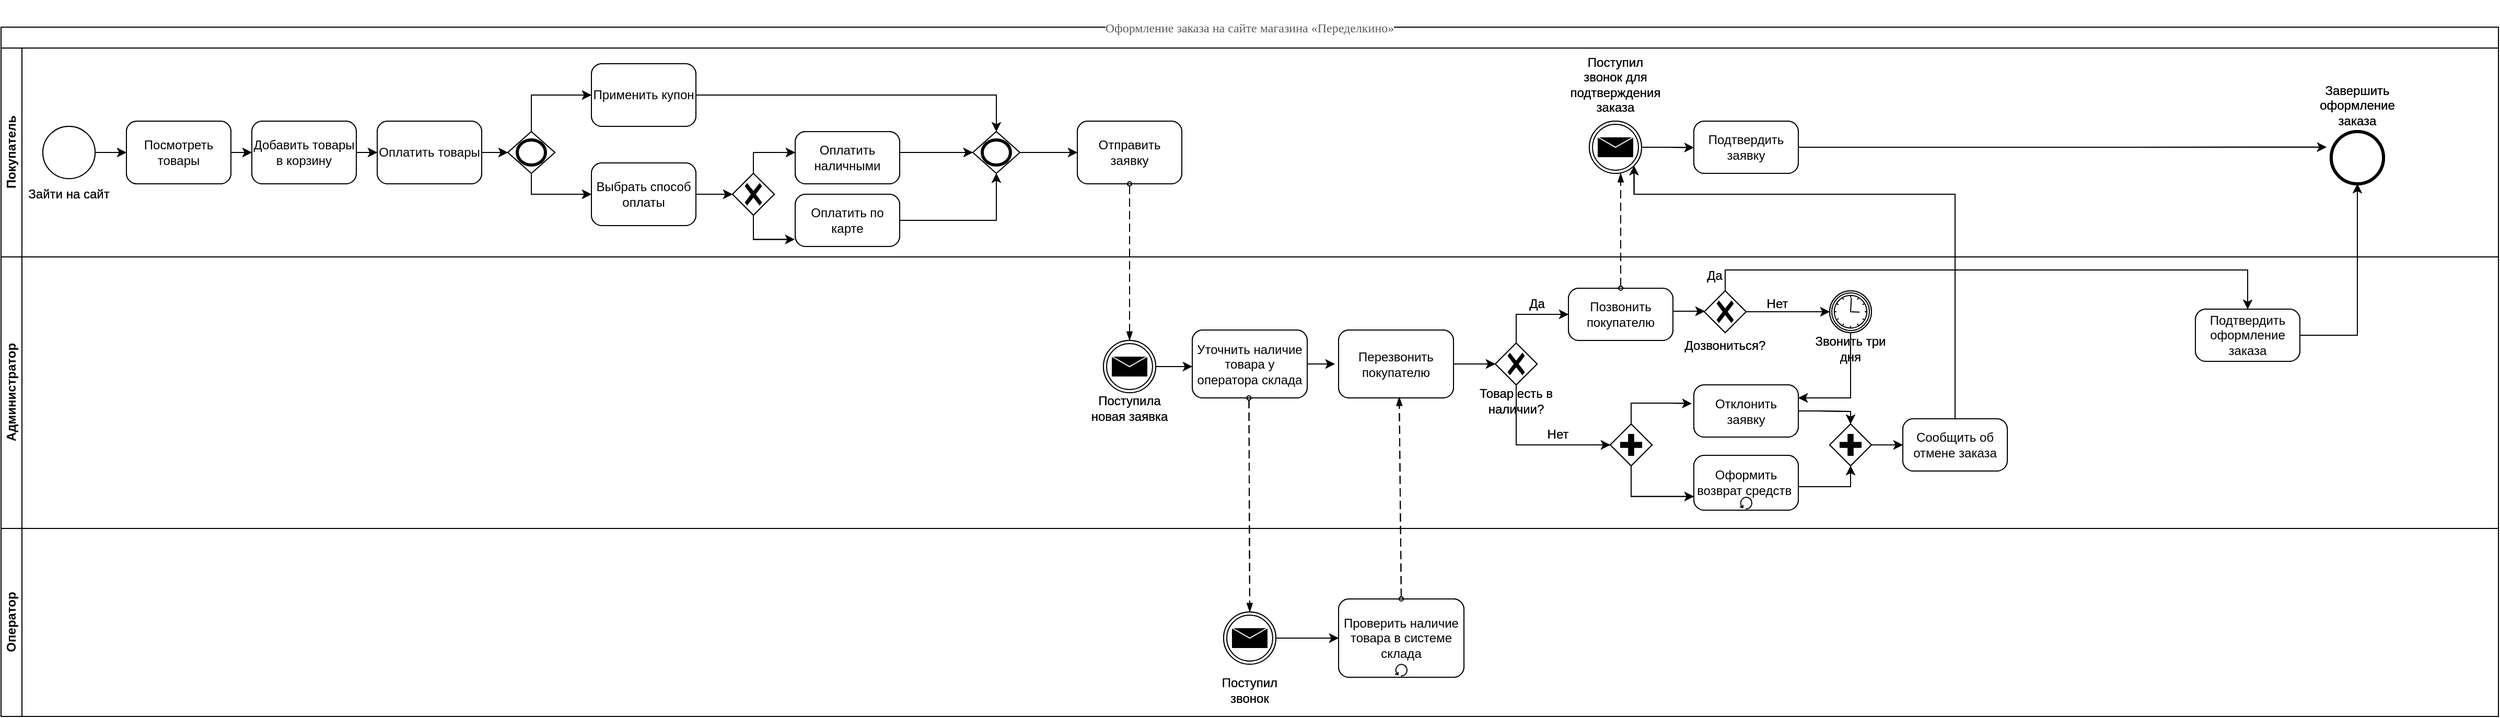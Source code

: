 <mxfile version="24.6.4" type="google" pages="5">
  <diagram name="BPMN AS IS" id="BlIAbr8KdDRZlxmXJax5">
    <mxGraphModel grid="1" page="1" gridSize="10" guides="1" tooltips="1" connect="1" arrows="1" fold="1" pageScale="1" pageWidth="850" pageHeight="1100" background="none" math="0" shadow="0">
      <root>
        <mxCell id="0" />
        <mxCell id="1" parent="0" />
        <mxCell id="wNL_xRqSHgL9HN7X3kR--1" value="&lt;span id=&quot;docs-internal-guid-7ee4bcc1-7fff-ac6f-e7a7-a905882aa813&quot; style=&quot;&quot;&gt;&lt;p style=&quot;line-height: 1.2; background-color: rgb(255, 255, 255); margin-top: 14pt; margin-bottom: 14pt;&quot; dir=&quot;ltr&quot;&gt;&lt;span style=&quot;font-family: &amp;quot;Times New Roman&amp;quot;, serif; color: rgb(89, 89, 89); background-color: transparent; font-variant-numeric: normal; font-variant-east-asian: normal; font-variant-alternates: normal; font-variant-position: normal; vertical-align: baseline; white-space-collapse: preserve; font-weight: normal;&quot;&gt;&lt;font style=&quot;font-size: 12px;&quot;&gt;Oформлениe заказа на сайте магазина «Переделкино»&lt;/font&gt;&lt;/span&gt;&lt;/p&gt;&lt;div style=&quot;font-weight: normal;&quot;&gt;&lt;span style=&quot;font-size: 12pt; font-family: &amp;quot;Times New Roman&amp;quot;, serif; color: rgb(89, 89, 89); background-color: transparent; font-style: italic; font-variant-numeric: normal; font-variant-east-asian: normal; font-variant-alternates: normal; font-variant-position: normal; vertical-align: baseline; white-space-collapse: preserve;&quot;&gt;&lt;br&gt;&lt;/span&gt;&lt;/div&gt;&lt;/span&gt;" style="swimlane;html=1;childLayout=stackLayout;resizeParent=1;resizeParentMax=0;horizontal=1;startSize=20;horizontalStack=0;whiteSpace=wrap;" vertex="1" parent="1">
          <mxGeometry x="170" y="-20" width="2390" height="660" as="geometry" />
        </mxCell>
        <mxCell id="wNL_xRqSHgL9HN7X3kR--2" value="Покупатель" style="swimlane;html=1;startSize=20;horizontal=0;" vertex="1" parent="wNL_xRqSHgL9HN7X3kR--1">
          <mxGeometry y="20" width="2390" height="200" as="geometry">
            <mxRectangle y="20" width="2390" height="30" as="alternateBounds" />
          </mxGeometry>
        </mxCell>
        <mxCell id="JUfuHvB5V9qrkT_ti3pT-2" value="" style="points=[[0.145,0.145,0],[0.5,0,0],[0.855,0.145,0],[1,0.5,0],[0.855,0.855,0],[0.5,1,0],[0.145,0.855,0],[0,0.5,0]];shape=mxgraph.bpmn.event;html=1;verticalLabelPosition=bottom;labelBackgroundColor=#ffffff;verticalAlign=top;align=center;perimeter=ellipsePerimeter;outlineConnect=0;aspect=fixed;outline=standard;symbol=general;" vertex="1" parent="wNL_xRqSHgL9HN7X3kR--2">
          <mxGeometry x="40" y="75" width="50" height="50" as="geometry" />
        </mxCell>
        <mxCell id="JUfuHvB5V9qrkT_ti3pT-1" value="" style="points=[[0.145,0.145,0],[0.5,0,0],[0.855,0.145,0],[1,0.5,0],[0.855,0.855,0],[0.5,1,0],[0.145,0.855,0],[0,0.5,0]];shape=mxgraph.bpmn.event;html=1;verticalLabelPosition=bottom;labelBackgroundColor=#ffffff;verticalAlign=top;align=center;perimeter=ellipsePerimeter;outlineConnect=0;aspect=fixed;outline=end;symbol=terminate2;" vertex="1" parent="wNL_xRqSHgL9HN7X3kR--2">
          <mxGeometry x="2230" y="80" width="50" height="50" as="geometry" />
        </mxCell>
        <mxCell id="JUfuHvB5V9qrkT_ti3pT-3" value="Посмотреть товары" style="points=[[0.25,0,0],[0.5,0,0],[0.75,0,0],[1,0.25,0],[1,0.5,0],[1,0.75,0],[0.75,1,0],[0.5,1,0],[0.25,1,0],[0,0.75,0],[0,0.5,0],[0,0.25,0]];shape=mxgraph.bpmn.task;whiteSpace=wrap;rectStyle=rounded;size=10;html=1;container=1;expand=0;collapsible=0;taskMarker=abstract;" vertex="1" parent="wNL_xRqSHgL9HN7X3kR--2">
          <mxGeometry x="120" y="70" width="100" height="60" as="geometry" />
        </mxCell>
        <mxCell id="JUfuHvB5V9qrkT_ti3pT-4" value="Зайти на сайт" style="text;html=1;strokeColor=none;fillColor=none;align=center;verticalAlign=middle;whiteSpace=wrap;rounded=0;" vertex="1" parent="wNL_xRqSHgL9HN7X3kR--2">
          <mxGeometry x="25" y="125" width="80" height="30" as="geometry" />
        </mxCell>
        <mxCell id="vObj3mI5fElbhfMc_5i0-28" style="edgeStyle=orthogonalEdgeStyle;rounded=0;orthogonalLoop=1;jettySize=auto;html=1;exitX=1;exitY=0.5;exitDx=0;exitDy=0;exitPerimeter=0;" edge="1" parent="wNL_xRqSHgL9HN7X3kR--2" source="JUfuHvB5V9qrkT_ti3pT-5" target="JUfuHvB5V9qrkT_ti3pT-6">
          <mxGeometry relative="1" as="geometry" />
        </mxCell>
        <mxCell id="JUfuHvB5V9qrkT_ti3pT-5" value="Добавить товары в корзину" style="points=[[0.25,0,0],[0.5,0,0],[0.75,0,0],[1,0.25,0],[1,0.5,0],[1,0.75,0],[0.75,1,0],[0.5,1,0],[0.25,1,0],[0,0.75,0],[0,0.5,0],[0,0.25,0]];shape=mxgraph.bpmn.task;whiteSpace=wrap;rectStyle=rounded;size=10;html=1;container=1;expand=0;collapsible=0;taskMarker=abstract;" vertex="1" parent="wNL_xRqSHgL9HN7X3kR--2">
          <mxGeometry x="240" y="70" width="100" height="60" as="geometry" />
        </mxCell>
        <mxCell id="JUfuHvB5V9qrkT_ti3pT-6" value="Оплатить товары" style="points=[[0.25,0,0],[0.5,0,0],[0.75,0,0],[1,0.25,0],[1,0.5,0],[1,0.75,0],[0.75,1,0],[0.5,1,0],[0.25,1,0],[0,0.75,0],[0,0.5,0],[0,0.25,0]];shape=mxgraph.bpmn.task;whiteSpace=wrap;rectStyle=rounded;size=10;html=1;container=1;expand=0;collapsible=0;taskMarker=abstract;" vertex="1" parent="wNL_xRqSHgL9HN7X3kR--2">
          <mxGeometry x="360" y="70" width="100" height="60" as="geometry" />
        </mxCell>
        <mxCell id="JUfuHvB5V9qrkT_ti3pT-9" value="Применить купон" style="points=[[0.25,0,0],[0.5,0,0],[0.75,0,0],[1,0.25,0],[1,0.5,0],[1,0.75,0],[0.75,1,0],[0.5,1,0],[0.25,1,0],[0,0.75,0],[0,0.5,0],[0,0.25,0]];shape=mxgraph.bpmn.task;whiteSpace=wrap;rectStyle=rounded;size=10;html=1;container=1;expand=0;collapsible=0;taskMarker=abstract;" vertex="1" parent="wNL_xRqSHgL9HN7X3kR--2">
          <mxGeometry x="565" y="15" width="100" height="60" as="geometry" />
        </mxCell>
        <mxCell id="JUfuHvB5V9qrkT_ti3pT-10" value="Оплатить наличными" style="points=[[0.25,0,0],[0.5,0,0],[0.75,0,0],[1,0.25,0],[1,0.5,0],[1,0.75,0],[0.75,1,0],[0.5,1,0],[0.25,1,0],[0,0.75,0],[0,0.5,0],[0,0.25,0]];shape=mxgraph.bpmn.task;whiteSpace=wrap;rectStyle=rounded;size=10;html=1;container=1;expand=0;collapsible=0;taskMarker=abstract;" vertex="1" parent="wNL_xRqSHgL9HN7X3kR--2">
          <mxGeometry x="760" y="80" width="100" height="50" as="geometry" />
        </mxCell>
        <mxCell id="JUfuHvB5V9qrkT_ti3pT-11" value="Оплатить по карте" style="points=[[0.25,0,0],[0.5,0,0],[0.75,0,0],[1,0.25,0],[1,0.5,0],[1,0.75,0],[0.75,1,0],[0.5,1,0],[0.25,1,0],[0,0.75,0],[0,0.5,0],[0,0.25,0]];shape=mxgraph.bpmn.task;whiteSpace=wrap;rectStyle=rounded;size=10;html=1;container=1;expand=0;collapsible=0;taskMarker=abstract;" vertex="1" parent="wNL_xRqSHgL9HN7X3kR--2">
          <mxGeometry x="760" y="140" width="100" height="50" as="geometry" />
        </mxCell>
        <mxCell id="JUfuHvB5V9qrkT_ti3pT-12" value="" style="points=[[0.25,0.25,0],[0.5,0,0],[0.75,0.25,0],[1,0.5,0],[0.75,0.75,0],[0.5,1,0],[0.25,0.75,0],[0,0.5,0]];shape=mxgraph.bpmn.gateway2;html=1;verticalLabelPosition=bottom;labelBackgroundColor=#ffffff;verticalAlign=top;align=center;perimeter=rhombusPerimeter;outlineConnect=0;outline=end;symbol=general;" vertex="1" parent="wNL_xRqSHgL9HN7X3kR--2">
          <mxGeometry x="485" y="80" width="45" height="40" as="geometry" />
        </mxCell>
        <mxCell id="JUfuHvB5V9qrkT_ti3pT-13" value="" style="points=[[0.25,0.25,0],[0.5,0,0],[0.75,0.25,0],[1,0.5,0],[0.75,0.75,0],[0.5,1,0],[0.25,0.75,0],[0,0.5,0]];shape=mxgraph.bpmn.gateway2;html=1;verticalLabelPosition=bottom;labelBackgroundColor=#ffffff;verticalAlign=top;align=center;perimeter=rhombusPerimeter;outlineConnect=0;outline=end;symbol=general;" vertex="1" parent="wNL_xRqSHgL9HN7X3kR--2">
          <mxGeometry x="930" y="80" width="45" height="40" as="geometry" />
        </mxCell>
        <mxCell id="JUfuHvB5V9qrkT_ti3pT-14" value="Отправить заявку" style="points=[[0.25,0,0],[0.5,0,0],[0.75,0,0],[1,0.25,0],[1,0.5,0],[1,0.75,0],[0.75,1,0],[0.5,1,0],[0.25,1,0],[0,0.75,0],[0,0.5,0],[0,0.25,0]];shape=mxgraph.bpmn.task;whiteSpace=wrap;rectStyle=rounded;size=10;html=1;container=1;expand=0;collapsible=0;taskMarker=abstract;" vertex="1" parent="wNL_xRqSHgL9HN7X3kR--2">
          <mxGeometry x="1030" y="70" width="100" height="60" as="geometry" />
        </mxCell>
        <mxCell id="JUfuHvB5V9qrkT_ti3pT-15" value="Выбрать способ оплаты" style="points=[[0.25,0,0],[0.5,0,0],[0.75,0,0],[1,0.25,0],[1,0.5,0],[1,0.75,0],[0.75,1,0],[0.5,1,0],[0.25,1,0],[0,0.75,0],[0,0.5,0],[0,0.25,0]];shape=mxgraph.bpmn.task;whiteSpace=wrap;rectStyle=rounded;size=10;html=1;container=1;expand=0;collapsible=0;taskMarker=abstract;" vertex="1" parent="wNL_xRqSHgL9HN7X3kR--2">
          <mxGeometry x="565" y="110" width="100" height="60" as="geometry" />
        </mxCell>
        <mxCell id="JUfuHvB5V9qrkT_ti3pT-16" value="" style="points=[[0.25,0.25,0],[0.5,0,0],[0.75,0.25,0],[1,0.5,0],[0.75,0.75,0],[0.5,1,0],[0.25,0.75,0],[0,0.5,0]];shape=mxgraph.bpmn.gateway2;html=1;verticalLabelPosition=bottom;labelBackgroundColor=#ffffff;verticalAlign=top;align=center;perimeter=rhombusPerimeter;outlineConnect=0;outline=none;symbol=none;gwType=exclusive;" vertex="1" parent="wNL_xRqSHgL9HN7X3kR--2">
          <mxGeometry x="700" y="120" width="40" height="40" as="geometry" />
        </mxCell>
        <mxCell id="vObj3mI5fElbhfMc_5i0-22" style="edgeStyle=orthogonalEdgeStyle;rounded=0;orthogonalLoop=1;jettySize=auto;html=1;exitX=1;exitY=0.5;exitDx=0;exitDy=0;exitPerimeter=0;" edge="1" parent="wNL_xRqSHgL9HN7X3kR--2" source="vObj3mI5fElbhfMc_5i0-19">
          <mxGeometry relative="1" as="geometry">
            <mxPoint x="1620" y="95.333" as="targetPoint" />
          </mxGeometry>
        </mxCell>
        <mxCell id="vObj3mI5fElbhfMc_5i0-19" value="" style="points=[[0.145,0.145,0],[0.5,0,0],[0.855,0.145,0],[1,0.5,0],[0.855,0.855,0],[0.5,1,0],[0.145,0.855,0],[0,0.5,0]];shape=mxgraph.bpmn.event;html=1;verticalLabelPosition=bottom;labelBackgroundColor=#ffffff;verticalAlign=top;align=center;perimeter=ellipsePerimeter;outlineConnect=0;aspect=fixed;outline=throwing;symbol=message;" vertex="1" parent="wNL_xRqSHgL9HN7X3kR--2">
          <mxGeometry x="1520" y="70" width="50" height="50" as="geometry" />
        </mxCell>
        <mxCell id="vObj3mI5fElbhfMc_5i0-20" value="Поступил звонок для подтверждения заказа" style="text;html=1;strokeColor=none;fillColor=none;align=center;verticalAlign=middle;whiteSpace=wrap;rounded=0;" vertex="1" parent="wNL_xRqSHgL9HN7X3kR--2">
          <mxGeometry x="1505" y="20" width="80" height="30" as="geometry" />
        </mxCell>
        <mxCell id="vObj3mI5fElbhfMc_5i0-21" value="Подтвердить заявку" style="points=[[0.25,0,0],[0.5,0,0],[0.75,0,0],[1,0.25,0],[1,0.5,0],[1,0.75,0],[0.75,1,0],[0.5,1,0],[0.25,1,0],[0,0.75,0],[0,0.5,0],[0,0.25,0]];shape=mxgraph.bpmn.task;whiteSpace=wrap;rectStyle=rounded;size=10;html=1;container=1;expand=0;collapsible=0;taskMarker=abstract;" vertex="1" parent="wNL_xRqSHgL9HN7X3kR--2">
          <mxGeometry x="1620" y="70" width="100" height="50" as="geometry" />
        </mxCell>
        <mxCell id="vObj3mI5fElbhfMc_5i0-23" style="edgeStyle=orthogonalEdgeStyle;rounded=0;orthogonalLoop=1;jettySize=auto;html=1;exitX=1;exitY=0.5;exitDx=0;exitDy=0;exitPerimeter=0;entryX=-0.091;entryY=0.298;entryDx=0;entryDy=0;entryPerimeter=0;" edge="1" parent="wNL_xRqSHgL9HN7X3kR--2" source="vObj3mI5fElbhfMc_5i0-21" target="JUfuHvB5V9qrkT_ti3pT-1">
          <mxGeometry relative="1" as="geometry" />
        </mxCell>
        <mxCell id="vObj3mI5fElbhfMc_5i0-24" value="Завершить оформление заказа" style="text;html=1;strokeColor=none;fillColor=none;align=center;verticalAlign=middle;whiteSpace=wrap;rounded=0;" vertex="1" parent="wNL_xRqSHgL9HN7X3kR--2">
          <mxGeometry x="2215" y="40" width="80" height="30" as="geometry" />
        </mxCell>
        <mxCell id="vObj3mI5fElbhfMc_5i0-26" style="edgeStyle=orthogonalEdgeStyle;rounded=0;orthogonalLoop=1;jettySize=auto;html=1;exitX=1;exitY=0.5;exitDx=0;exitDy=0;exitPerimeter=0;entryX=0;entryY=0.5;entryDx=0;entryDy=0;entryPerimeter=0;" edge="1" parent="wNL_xRqSHgL9HN7X3kR--2" source="JUfuHvB5V9qrkT_ti3pT-2" target="JUfuHvB5V9qrkT_ti3pT-3">
          <mxGeometry relative="1" as="geometry" />
        </mxCell>
        <mxCell id="vObj3mI5fElbhfMc_5i0-27" style="edgeStyle=orthogonalEdgeStyle;rounded=0;orthogonalLoop=1;jettySize=auto;html=1;exitX=1;exitY=0.5;exitDx=0;exitDy=0;exitPerimeter=0;entryX=0;entryY=0.5;entryDx=0;entryDy=0;entryPerimeter=0;" edge="1" parent="wNL_xRqSHgL9HN7X3kR--2" source="JUfuHvB5V9qrkT_ti3pT-3" target="JUfuHvB5V9qrkT_ti3pT-5">
          <mxGeometry relative="1" as="geometry" />
        </mxCell>
        <mxCell id="vObj3mI5fElbhfMc_5i0-29" style="edgeStyle=orthogonalEdgeStyle;rounded=0;orthogonalLoop=1;jettySize=auto;html=1;exitX=1;exitY=0.5;exitDx=0;exitDy=0;exitPerimeter=0;entryX=0;entryY=0.5;entryDx=0;entryDy=0;entryPerimeter=0;" edge="1" parent="wNL_xRqSHgL9HN7X3kR--2" source="JUfuHvB5V9qrkT_ti3pT-6" target="JUfuHvB5V9qrkT_ti3pT-12">
          <mxGeometry relative="1" as="geometry" />
        </mxCell>
        <mxCell id="vObj3mI5fElbhfMc_5i0-30" style="edgeStyle=orthogonalEdgeStyle;rounded=0;orthogonalLoop=1;jettySize=auto;html=1;exitX=0.5;exitY=0;exitDx=0;exitDy=0;exitPerimeter=0;entryX=0;entryY=0.5;entryDx=0;entryDy=0;entryPerimeter=0;" edge="1" parent="wNL_xRqSHgL9HN7X3kR--2" source="JUfuHvB5V9qrkT_ti3pT-12" target="JUfuHvB5V9qrkT_ti3pT-9">
          <mxGeometry relative="1" as="geometry" />
        </mxCell>
        <mxCell id="vObj3mI5fElbhfMc_5i0-31" style="edgeStyle=orthogonalEdgeStyle;rounded=0;orthogonalLoop=1;jettySize=auto;html=1;exitX=0.5;exitY=1;exitDx=0;exitDy=0;exitPerimeter=0;entryX=0;entryY=0.5;entryDx=0;entryDy=0;entryPerimeter=0;" edge="1" parent="wNL_xRqSHgL9HN7X3kR--2" source="JUfuHvB5V9qrkT_ti3pT-12" target="JUfuHvB5V9qrkT_ti3pT-15">
          <mxGeometry relative="1" as="geometry" />
        </mxCell>
        <mxCell id="vObj3mI5fElbhfMc_5i0-32" style="edgeStyle=orthogonalEdgeStyle;rounded=0;orthogonalLoop=1;jettySize=auto;html=1;exitX=1;exitY=0.5;exitDx=0;exitDy=0;exitPerimeter=0;entryX=0;entryY=0.5;entryDx=0;entryDy=0;entryPerimeter=0;" edge="1" parent="wNL_xRqSHgL9HN7X3kR--2" source="JUfuHvB5V9qrkT_ti3pT-15" target="JUfuHvB5V9qrkT_ti3pT-16">
          <mxGeometry relative="1" as="geometry" />
        </mxCell>
        <mxCell id="vObj3mI5fElbhfMc_5i0-35" style="edgeStyle=orthogonalEdgeStyle;rounded=0;orthogonalLoop=1;jettySize=auto;html=1;exitX=0.5;exitY=0;exitDx=0;exitDy=0;exitPerimeter=0;entryX=0;entryY=0.4;entryDx=0;entryDy=0;entryPerimeter=0;" edge="1" parent="wNL_xRqSHgL9HN7X3kR--2" source="JUfuHvB5V9qrkT_ti3pT-16" target="JUfuHvB5V9qrkT_ti3pT-10">
          <mxGeometry relative="1" as="geometry" />
        </mxCell>
        <mxCell id="vObj3mI5fElbhfMc_5i0-36" style="edgeStyle=orthogonalEdgeStyle;rounded=0;orthogonalLoop=1;jettySize=auto;html=1;exitX=0.5;exitY=1;exitDx=0;exitDy=0;exitPerimeter=0;entryX=-0.006;entryY=0.865;entryDx=0;entryDy=0;entryPerimeter=0;" edge="1" parent="wNL_xRqSHgL9HN7X3kR--2" source="JUfuHvB5V9qrkT_ti3pT-16" target="JUfuHvB5V9qrkT_ti3pT-11">
          <mxGeometry relative="1" as="geometry" />
        </mxCell>
        <mxCell id="vObj3mI5fElbhfMc_5i0-37" style="edgeStyle=orthogonalEdgeStyle;rounded=0;orthogonalLoop=1;jettySize=auto;html=1;exitX=1;exitY=0.5;exitDx=0;exitDy=0;exitPerimeter=0;entryX=0.5;entryY=0;entryDx=0;entryDy=0;entryPerimeter=0;" edge="1" parent="wNL_xRqSHgL9HN7X3kR--2" source="JUfuHvB5V9qrkT_ti3pT-9" target="JUfuHvB5V9qrkT_ti3pT-13">
          <mxGeometry relative="1" as="geometry" />
        </mxCell>
        <mxCell id="vObj3mI5fElbhfMc_5i0-38" style="edgeStyle=orthogonalEdgeStyle;rounded=0;orthogonalLoop=1;jettySize=auto;html=1;exitX=1;exitY=0.5;exitDx=0;exitDy=0;exitPerimeter=0;entryX=0;entryY=0.5;entryDx=0;entryDy=0;entryPerimeter=0;" edge="1" parent="wNL_xRqSHgL9HN7X3kR--2" source="JUfuHvB5V9qrkT_ti3pT-10" target="JUfuHvB5V9qrkT_ti3pT-13">
          <mxGeometry relative="1" as="geometry">
            <Array as="points">
              <mxPoint x="860" y="100" />
            </Array>
          </mxGeometry>
        </mxCell>
        <mxCell id="vObj3mI5fElbhfMc_5i0-39" style="edgeStyle=orthogonalEdgeStyle;rounded=0;orthogonalLoop=1;jettySize=auto;html=1;exitX=1;exitY=0.5;exitDx=0;exitDy=0;exitPerimeter=0;entryX=0.5;entryY=1;entryDx=0;entryDy=0;entryPerimeter=0;" edge="1" parent="wNL_xRqSHgL9HN7X3kR--2" source="JUfuHvB5V9qrkT_ti3pT-11" target="JUfuHvB5V9qrkT_ti3pT-13">
          <mxGeometry relative="1" as="geometry" />
        </mxCell>
        <mxCell id="vObj3mI5fElbhfMc_5i0-40" style="edgeStyle=orthogonalEdgeStyle;rounded=0;orthogonalLoop=1;jettySize=auto;html=1;exitX=1;exitY=0.5;exitDx=0;exitDy=0;exitPerimeter=0;entryX=0;entryY=0.5;entryDx=0;entryDy=0;entryPerimeter=0;" edge="1" parent="wNL_xRqSHgL9HN7X3kR--2" source="JUfuHvB5V9qrkT_ti3pT-13" target="JUfuHvB5V9qrkT_ti3pT-14">
          <mxGeometry relative="1" as="geometry" />
        </mxCell>
        <mxCell id="wNL_xRqSHgL9HN7X3kR--3" value="Администратор" style="swimlane;html=1;startSize=20;horizontal=0;" vertex="1" parent="wNL_xRqSHgL9HN7X3kR--1">
          <mxGeometry y="220" width="2390" height="260" as="geometry" />
        </mxCell>
        <mxCell id="vObj3mI5fElbhfMc_5i0-41" style="edgeStyle=orthogonalEdgeStyle;rounded=0;orthogonalLoop=1;jettySize=auto;html=1;exitX=1;exitY=0.5;exitDx=0;exitDy=0;exitPerimeter=0;entryX=0;entryY=0.538;entryDx=0;entryDy=0;entryPerimeter=0;" edge="1" parent="wNL_xRqSHgL9HN7X3kR--3" source="JUfuHvB5V9qrkT_ti3pT-19" target="JUfuHvB5V9qrkT_ti3pT-21">
          <mxGeometry relative="1" as="geometry">
            <mxPoint x="1130" y="105" as="targetPoint" />
          </mxGeometry>
        </mxCell>
        <mxCell id="JUfuHvB5V9qrkT_ti3pT-19" value="" style="points=[[0.145,0.145,0],[0.5,0,0],[0.855,0.145,0],[1,0.5,0],[0.855,0.855,0],[0.5,1,0],[0.145,0.855,0],[0,0.5,0]];shape=mxgraph.bpmn.event;html=1;verticalLabelPosition=bottom;labelBackgroundColor=#ffffff;verticalAlign=top;align=center;perimeter=ellipsePerimeter;outlineConnect=0;aspect=fixed;outline=throwing;symbol=message;" vertex="1" parent="wNL_xRqSHgL9HN7X3kR--3">
          <mxGeometry x="1055" y="80" width="50" height="50" as="geometry" />
        </mxCell>
        <mxCell id="JUfuHvB5V9qrkT_ti3pT-20" value="Поступила новая заявка" style="text;html=1;strokeColor=none;fillColor=none;align=center;verticalAlign=middle;whiteSpace=wrap;rounded=0;" vertex="1" parent="wNL_xRqSHgL9HN7X3kR--3">
          <mxGeometry x="1040" y="130" width="80" height="30" as="geometry" />
        </mxCell>
        <mxCell id="JUfuHvB5V9qrkT_ti3pT-21" value="Уточнить наличие товара у оператора склада" style="points=[[0.25,0,0],[0.5,0,0],[0.75,0,0],[1,0.25,0],[1,0.5,0],[1,0.75,0],[0.75,1,0],[0.5,1,0],[0.25,1,0],[0,0.75,0],[0,0.5,0],[0,0.25,0]];shape=mxgraph.bpmn.task;whiteSpace=wrap;rectStyle=rounded;size=10;html=1;container=1;expand=0;collapsible=0;taskMarker=abstract;" vertex="1" parent="wNL_xRqSHgL9HN7X3kR--3">
          <mxGeometry x="1140" y="70" width="110" height="65" as="geometry" />
        </mxCell>
        <mxCell id="JUfuHvB5V9qrkT_ti3pT-22" value="" style="dashed=1;dashPattern=8 4;endArrow=blockThin;endFill=1;startArrow=oval;startFill=0;endSize=6;startSize=4;html=1;rounded=0;exitX=0.5;exitY=1;exitDx=0;exitDy=0;exitPerimeter=0;entryX=0.5;entryY=0;entryDx=0;entryDy=0;entryPerimeter=0;" edge="1" parent="wNL_xRqSHgL9HN7X3kR--3" target="JUfuHvB5V9qrkT_ti3pT-23">
          <mxGeometry width="160" relative="1" as="geometry">
            <mxPoint x="1194.23" y="135" as="sourcePoint" />
            <mxPoint x="1194" y="250" as="targetPoint" />
          </mxGeometry>
        </mxCell>
        <mxCell id="JUfuHvB5V9qrkT_ti3pT-28" value="Перезвонить покупателю" style="points=[[0.25,0,0],[0.5,0,0],[0.75,0,0],[1,0.25,0],[1,0.5,0],[1,0.75,0],[0.75,1,0],[0.5,1,0],[0.25,1,0],[0,0.75,0],[0,0.5,0],[0,0.25,0]];shape=mxgraph.bpmn.task;whiteSpace=wrap;rectStyle=rounded;size=10;html=1;container=1;expand=0;collapsible=0;taskMarker=abstract;" vertex="1" parent="wNL_xRqSHgL9HN7X3kR--3">
          <mxGeometry x="1280" y="70" width="110" height="65" as="geometry" />
        </mxCell>
        <mxCell id="JUfuHvB5V9qrkT_ti3pT-29" value="" style="points=[[0.25,0.25,0],[0.5,0,0],[0.75,0.25,0],[1,0.5,0],[0.75,0.75,0],[0.5,1,0],[0.25,0.75,0],[0,0.5,0]];shape=mxgraph.bpmn.gateway2;html=1;verticalLabelPosition=bottom;labelBackgroundColor=#ffffff;verticalAlign=top;align=center;perimeter=rhombusPerimeter;outlineConnect=0;outline=none;symbol=none;gwType=exclusive;" vertex="1" parent="wNL_xRqSHgL9HN7X3kR--3">
          <mxGeometry x="1430" y="82.5" width="40" height="40" as="geometry" />
        </mxCell>
        <mxCell id="JUfuHvB5V9qrkT_ti3pT-30" value="Товар есть в наличии?" style="text;html=1;strokeColor=none;fillColor=none;align=center;verticalAlign=middle;whiteSpace=wrap;rounded=0;" vertex="1" parent="wNL_xRqSHgL9HN7X3kR--3">
          <mxGeometry x="1410" y="122.5" width="80" height="30" as="geometry" />
        </mxCell>
        <mxCell id="vObj3mI5fElbhfMc_5i0-49" style="edgeStyle=orthogonalEdgeStyle;rounded=0;orthogonalLoop=1;jettySize=auto;html=1;exitX=1;exitY=0.5;exitDx=0;exitDy=0;exitPerimeter=0;" edge="1" parent="wNL_xRqSHgL9HN7X3kR--3" source="JUfuHvB5V9qrkT_ti3pT-31" target="vObj3mI5fElbhfMc_5i0-3">
          <mxGeometry relative="1" as="geometry">
            <Array as="points">
              <mxPoint x="1600" y="52" />
            </Array>
          </mxGeometry>
        </mxCell>
        <mxCell id="JUfuHvB5V9qrkT_ti3pT-31" value="Позвонить покупателю" style="points=[[0.25,0,0],[0.5,0,0],[0.75,0,0],[1,0.25,0],[1,0.5,0],[1,0.75,0],[0.75,1,0],[0.5,1,0],[0.25,1,0],[0,0.75,0],[0,0.5,0],[0,0.25,0]];shape=mxgraph.bpmn.task;whiteSpace=wrap;rectStyle=rounded;size=10;html=1;container=1;expand=0;collapsible=0;taskMarker=abstract;" vertex="1" parent="wNL_xRqSHgL9HN7X3kR--3">
          <mxGeometry x="1500" y="30" width="100" height="50" as="geometry" />
        </mxCell>
        <mxCell id="JUfuHvB5V9qrkT_ti3pT-32" value="Отклонить заявку" style="points=[[0.25,0,0],[0.5,0,0],[0.75,0,0],[1,0.25,0],[1,0.5,0],[1,0.75,0],[0.75,1,0],[0.5,1,0],[0.25,1,0],[0,0.75,0],[0,0.5,0],[0,0.25,0]];shape=mxgraph.bpmn.task;whiteSpace=wrap;rectStyle=rounded;size=10;html=1;container=1;expand=0;collapsible=0;taskMarker=abstract;" vertex="1" parent="wNL_xRqSHgL9HN7X3kR--3">
          <mxGeometry x="1620" y="122.5" width="100" height="50" as="geometry" />
        </mxCell>
        <mxCell id="vObj3mI5fElbhfMc_5i0-1" value="" style="points=[[0.25,0.25,0],[0.5,0,0],[0.75,0.25,0],[1,0.5,0],[0.75,0.75,0],[0.5,1,0],[0.25,0.75,0],[0,0.5,0]];shape=mxgraph.bpmn.gateway2;html=1;verticalLabelPosition=bottom;labelBackgroundColor=#ffffff;verticalAlign=top;align=center;perimeter=rhombusPerimeter;outlineConnect=0;outline=none;symbol=none;gwType=parallel;" vertex="1" parent="wNL_xRqSHgL9HN7X3kR--3">
          <mxGeometry x="1540" y="160" width="40" height="40" as="geometry" />
        </mxCell>
        <mxCell id="vObj3mI5fElbhfMc_5i0-2" value="Оформить возврат средств&amp;nbsp;" style="points=[[0.25,0,0],[0.5,0,0],[0.75,0,0],[1,0.25,0],[1,0.5,0],[1,0.75,0],[0.75,1,0],[0.5,1,0],[0.25,1,0],[0,0.75,0],[0,0.5,0],[0,0.25,0]];shape=mxgraph.bpmn.task;whiteSpace=wrap;rectStyle=rounded;size=10;html=1;container=1;expand=0;collapsible=0;taskMarker=abstract;isLoopStandard=1;" vertex="1" parent="wNL_xRqSHgL9HN7X3kR--3">
          <mxGeometry x="1620" y="190" width="100" height="52.5" as="geometry" />
        </mxCell>
        <mxCell id="vObj3mI5fElbhfMc_5i0-3" value="" style="points=[[0.25,0.25,0],[0.5,0,0],[0.75,0.25,0],[1,0.5,0],[0.75,0.75,0],[0.5,1,0],[0.25,0.75,0],[0,0.5,0]];shape=mxgraph.bpmn.gateway2;html=1;verticalLabelPosition=bottom;labelBackgroundColor=#ffffff;verticalAlign=top;align=center;perimeter=rhombusPerimeter;outlineConnect=0;outline=none;symbol=none;gwType=exclusive;" vertex="1" parent="wNL_xRqSHgL9HN7X3kR--3">
          <mxGeometry x="1630" y="32.5" width="40" height="40" as="geometry" />
        </mxCell>
        <mxCell id="vObj3mI5fElbhfMc_5i0-4" value="Дозвониться?" style="text;html=1;strokeColor=none;fillColor=none;align=center;verticalAlign=middle;whiteSpace=wrap;rounded=0;" vertex="1" parent="wNL_xRqSHgL9HN7X3kR--3">
          <mxGeometry x="1610" y="70" width="80" height="30" as="geometry" />
        </mxCell>
        <mxCell id="vObj3mI5fElbhfMc_5i0-5" value="" style="points=[[0.145,0.145,0],[0.5,0,0],[0.855,0.145,0],[1,0.5,0],[0.855,0.855,0],[0.5,1,0],[0.145,0.855,0],[0,0.5,0]];shape=mxgraph.bpmn.event;html=1;verticalLabelPosition=bottom;labelBackgroundColor=#ffffff;verticalAlign=top;align=center;perimeter=ellipsePerimeter;outlineConnect=0;aspect=fixed;outline=boundInt;symbol=timer;" vertex="1" parent="wNL_xRqSHgL9HN7X3kR--3">
          <mxGeometry x="1750" y="32.5" width="40" height="40" as="geometry" />
        </mxCell>
        <mxCell id="vObj3mI5fElbhfMc_5i0-6" value="Подтвердить оформление заказа" style="points=[[0.25,0,0],[0.5,0,0],[0.75,0,0],[1,0.25,0],[1,0.5,0],[1,0.75,0],[0.75,1,0],[0.5,1,0],[0.25,1,0],[0,0.75,0],[0,0.5,0],[0,0.25,0]];shape=mxgraph.bpmn.task;whiteSpace=wrap;rectStyle=rounded;size=10;html=1;container=1;expand=0;collapsible=0;taskMarker=abstract;" vertex="1" parent="wNL_xRqSHgL9HN7X3kR--3">
          <mxGeometry x="2100" y="50" width="100" height="50" as="geometry" />
        </mxCell>
        <mxCell id="vObj3mI5fElbhfMc_5i0-7" value="" style="points=[[0.25,0.25,0],[0.5,0,0],[0.75,0.25,0],[1,0.5,0],[0.75,0.75,0],[0.5,1,0],[0.25,0.75,0],[0,0.5,0]];shape=mxgraph.bpmn.gateway2;html=1;verticalLabelPosition=bottom;labelBackgroundColor=#ffffff;verticalAlign=top;align=center;perimeter=rhombusPerimeter;outlineConnect=0;outline=none;symbol=none;gwType=parallel;" vertex="1" parent="wNL_xRqSHgL9HN7X3kR--3">
          <mxGeometry x="1750" y="160" width="40" height="40" as="geometry" />
        </mxCell>
        <mxCell id="vObj3mI5fElbhfMc_5i0-8" value="Сообщить об отмене заказа" style="points=[[0.25,0,0],[0.5,0,0],[0.75,0,0],[1,0.25,0],[1,0.5,0],[1,0.75,0],[0.75,1,0],[0.5,1,0],[0.25,1,0],[0,0.75,0],[0,0.5,0],[0,0.25,0]];shape=mxgraph.bpmn.task;whiteSpace=wrap;rectStyle=rounded;size=10;html=1;container=1;expand=0;collapsible=0;taskMarker=abstract;" vertex="1" parent="wNL_xRqSHgL9HN7X3kR--3">
          <mxGeometry x="1820" y="155" width="100" height="50" as="geometry" />
        </mxCell>
        <mxCell id="vObj3mI5fElbhfMc_5i0-9" value="Звонить три дня" style="text;html=1;strokeColor=none;fillColor=none;align=center;verticalAlign=middle;whiteSpace=wrap;rounded=0;" vertex="1" parent="wNL_xRqSHgL9HN7X3kR--3">
          <mxGeometry x="1730" y="72.5" width="80" height="30" as="geometry" />
        </mxCell>
        <mxCell id="vObj3mI5fElbhfMc_5i0-10" style="edgeStyle=orthogonalEdgeStyle;rounded=0;orthogonalLoop=1;jettySize=auto;html=1;exitX=0.5;exitY=0;exitDx=0;exitDy=0;exitPerimeter=0;entryX=0.5;entryY=0;entryDx=0;entryDy=0;entryPerimeter=0;" edge="1" parent="wNL_xRqSHgL9HN7X3kR--3" source="vObj3mI5fElbhfMc_5i0-3" target="vObj3mI5fElbhfMc_5i0-6">
          <mxGeometry relative="1" as="geometry" />
        </mxCell>
        <mxCell id="vObj3mI5fElbhfMc_5i0-11" value="Да" style="text;html=1;strokeColor=none;fillColor=none;align=center;verticalAlign=middle;whiteSpace=wrap;rounded=0;" vertex="1" parent="wNL_xRqSHgL9HN7X3kR--3">
          <mxGeometry x="1600" y="2.5" width="80" height="30" as="geometry" />
        </mxCell>
        <mxCell id="vObj3mI5fElbhfMc_5i0-12" style="edgeStyle=orthogonalEdgeStyle;rounded=0;orthogonalLoop=1;jettySize=auto;html=1;exitX=1;exitY=0.5;exitDx=0;exitDy=0;exitPerimeter=0;entryX=0;entryY=0.5;entryDx=0;entryDy=0;entryPerimeter=0;" edge="1" parent="wNL_xRqSHgL9HN7X3kR--3" source="vObj3mI5fElbhfMc_5i0-3" target="vObj3mI5fElbhfMc_5i0-5">
          <mxGeometry relative="1" as="geometry" />
        </mxCell>
        <mxCell id="vObj3mI5fElbhfMc_5i0-13" value="Нет" style="text;html=1;strokeColor=none;fillColor=none;align=center;verticalAlign=middle;whiteSpace=wrap;rounded=0;" vertex="1" parent="wNL_xRqSHgL9HN7X3kR--3">
          <mxGeometry x="1660" y="30" width="80" height="30" as="geometry" />
        </mxCell>
        <mxCell id="vObj3mI5fElbhfMc_5i0-15" style="edgeStyle=orthogonalEdgeStyle;rounded=0;orthogonalLoop=1;jettySize=auto;html=1;exitX=0.5;exitY=1;exitDx=0;exitDy=0;exitPerimeter=0;entryX=1;entryY=0.25;entryDx=0;entryDy=0;entryPerimeter=0;" edge="1" parent="wNL_xRqSHgL9HN7X3kR--3" source="vObj3mI5fElbhfMc_5i0-5" target="JUfuHvB5V9qrkT_ti3pT-32">
          <mxGeometry relative="1" as="geometry" />
        </mxCell>
        <mxCell id="vObj3mI5fElbhfMc_5i0-42" style="edgeStyle=orthogonalEdgeStyle;rounded=0;orthogonalLoop=1;jettySize=auto;html=1;exitX=1;exitY=0.5;exitDx=0;exitDy=0;exitPerimeter=0;entryX=-0.033;entryY=0.504;entryDx=0;entryDy=0;entryPerimeter=0;" edge="1" parent="wNL_xRqSHgL9HN7X3kR--3" source="JUfuHvB5V9qrkT_ti3pT-21" target="JUfuHvB5V9qrkT_ti3pT-28">
          <mxGeometry relative="1" as="geometry" />
        </mxCell>
        <mxCell id="vObj3mI5fElbhfMc_5i0-43" style="edgeStyle=orthogonalEdgeStyle;rounded=0;orthogonalLoop=1;jettySize=auto;html=1;exitX=1;exitY=0.5;exitDx=0;exitDy=0;exitPerimeter=0;entryX=0;entryY=0.5;entryDx=0;entryDy=0;entryPerimeter=0;" edge="1" parent="wNL_xRqSHgL9HN7X3kR--3" source="JUfuHvB5V9qrkT_ti3pT-28" target="JUfuHvB5V9qrkT_ti3pT-29">
          <mxGeometry relative="1" as="geometry" />
        </mxCell>
        <mxCell id="vObj3mI5fElbhfMc_5i0-44" style="edgeStyle=orthogonalEdgeStyle;rounded=0;orthogonalLoop=1;jettySize=auto;html=1;exitX=0.5;exitY=0;exitDx=0;exitDy=0;exitPerimeter=0;entryX=0;entryY=0.5;entryDx=0;entryDy=0;entryPerimeter=0;" edge="1" parent="wNL_xRqSHgL9HN7X3kR--3" source="JUfuHvB5V9qrkT_ti3pT-29" target="JUfuHvB5V9qrkT_ti3pT-31">
          <mxGeometry relative="1" as="geometry" />
        </mxCell>
        <mxCell id="vObj3mI5fElbhfMc_5i0-45" value="Да" style="text;html=1;strokeColor=none;fillColor=none;align=center;verticalAlign=middle;whiteSpace=wrap;rounded=0;" vertex="1" parent="wNL_xRqSHgL9HN7X3kR--3">
          <mxGeometry x="1430" y="30" width="80" height="30" as="geometry" />
        </mxCell>
        <mxCell id="vObj3mI5fElbhfMc_5i0-46" style="edgeStyle=orthogonalEdgeStyle;rounded=0;orthogonalLoop=1;jettySize=auto;html=1;exitX=0.5;exitY=0;exitDx=0;exitDy=0;entryX=0;entryY=0.5;entryDx=0;entryDy=0;entryPerimeter=0;" edge="1" parent="wNL_xRqSHgL9HN7X3kR--3" source="JUfuHvB5V9qrkT_ti3pT-30" target="vObj3mI5fElbhfMc_5i0-1">
          <mxGeometry relative="1" as="geometry">
            <Array as="points">
              <mxPoint x="1450" y="180" />
            </Array>
          </mxGeometry>
        </mxCell>
        <mxCell id="vObj3mI5fElbhfMc_5i0-47" value="Нет" style="text;html=1;strokeColor=none;fillColor=none;align=center;verticalAlign=middle;whiteSpace=wrap;rounded=0;" vertex="1" parent="wNL_xRqSHgL9HN7X3kR--3">
          <mxGeometry x="1450" y="155" width="80" height="30" as="geometry" />
        </mxCell>
        <mxCell id="vObj3mI5fElbhfMc_5i0-50" style="edgeStyle=orthogonalEdgeStyle;rounded=0;orthogonalLoop=1;jettySize=auto;html=1;exitX=0.5;exitY=0;exitDx=0;exitDy=0;exitPerimeter=0;entryX=-0.021;entryY=0.359;entryDx=0;entryDy=0;entryPerimeter=0;" edge="1" parent="wNL_xRqSHgL9HN7X3kR--3" source="vObj3mI5fElbhfMc_5i0-1" target="JUfuHvB5V9qrkT_ti3pT-32">
          <mxGeometry relative="1" as="geometry" />
        </mxCell>
        <mxCell id="vObj3mI5fElbhfMc_5i0-51" style="edgeStyle=orthogonalEdgeStyle;rounded=0;orthogonalLoop=1;jettySize=auto;html=1;exitX=0.5;exitY=1;exitDx=0;exitDy=0;exitPerimeter=0;entryX=0;entryY=0.75;entryDx=0;entryDy=0;entryPerimeter=0;" edge="1" parent="wNL_xRqSHgL9HN7X3kR--3" source="vObj3mI5fElbhfMc_5i0-1" target="vObj3mI5fElbhfMc_5i0-2">
          <mxGeometry relative="1" as="geometry" />
        </mxCell>
        <mxCell id="vObj3mI5fElbhfMc_5i0-53" style="edgeStyle=orthogonalEdgeStyle;rounded=0;orthogonalLoop=1;jettySize=auto;html=1;exitX=1;exitY=0.5;exitDx=0;exitDy=0;exitPerimeter=0;entryX=0.5;entryY=1;entryDx=0;entryDy=0;entryPerimeter=0;" edge="1" parent="wNL_xRqSHgL9HN7X3kR--3" source="vObj3mI5fElbhfMc_5i0-2" target="vObj3mI5fElbhfMc_5i0-7">
          <mxGeometry relative="1" as="geometry">
            <Array as="points">
              <mxPoint x="1720" y="220" />
              <mxPoint x="1770" y="220" />
            </Array>
          </mxGeometry>
        </mxCell>
        <mxCell id="vObj3mI5fElbhfMc_5i0-54" style="edgeStyle=orthogonalEdgeStyle;rounded=0;orthogonalLoop=1;jettySize=auto;html=1;exitX=1;exitY=0.5;exitDx=0;exitDy=0;exitPerimeter=0;entryX=0.5;entryY=0;entryDx=0;entryDy=0;entryPerimeter=0;" edge="1" parent="wNL_xRqSHgL9HN7X3kR--3" source="JUfuHvB5V9qrkT_ti3pT-32" target="vObj3mI5fElbhfMc_5i0-7">
          <mxGeometry relative="1" as="geometry">
            <Array as="points">
              <mxPoint x="1740" y="148" />
              <mxPoint x="1770" y="148" />
            </Array>
          </mxGeometry>
        </mxCell>
        <mxCell id="vObj3mI5fElbhfMc_5i0-55" style="edgeStyle=orthogonalEdgeStyle;rounded=0;orthogonalLoop=1;jettySize=auto;html=1;exitX=1;exitY=0.5;exitDx=0;exitDy=0;exitPerimeter=0;entryX=0;entryY=0.5;entryDx=0;entryDy=0;entryPerimeter=0;" edge="1" parent="wNL_xRqSHgL9HN7X3kR--3" source="vObj3mI5fElbhfMc_5i0-7" target="vObj3mI5fElbhfMc_5i0-8">
          <mxGeometry relative="1" as="geometry" />
        </mxCell>
        <mxCell id="wNL_xRqSHgL9HN7X3kR--4" value="Оператор" style="swimlane;html=1;startSize=20;horizontal=0;" vertex="1" parent="wNL_xRqSHgL9HN7X3kR--1">
          <mxGeometry y="480" width="2390" height="180" as="geometry" />
        </mxCell>
        <mxCell id="JUfuHvB5V9qrkT_ti3pT-23" value="" style="points=[[0.145,0.145,0],[0.5,0,0],[0.855,0.145,0],[1,0.5,0],[0.855,0.855,0],[0.5,1,0],[0.145,0.855,0],[0,0.5,0]];shape=mxgraph.bpmn.event;html=1;verticalLabelPosition=bottom;labelBackgroundColor=#ffffff;verticalAlign=top;align=center;perimeter=ellipsePerimeter;outlineConnect=0;aspect=fixed;outline=throwing;symbol=message;" vertex="1" parent="wNL_xRqSHgL9HN7X3kR--4">
          <mxGeometry x="1170" y="80" width="50" height="50" as="geometry" />
        </mxCell>
        <mxCell id="JUfuHvB5V9qrkT_ti3pT-24" value="Поступил звонок" style="text;html=1;strokeColor=none;fillColor=none;align=center;verticalAlign=middle;whiteSpace=wrap;rounded=0;" vertex="1" parent="wNL_xRqSHgL9HN7X3kR--4">
          <mxGeometry x="1155" y="140" width="80" height="30" as="geometry" />
        </mxCell>
        <mxCell id="JUfuHvB5V9qrkT_ti3pT-26" value="Проверить наличие товара в системе склада" style="points=[[0.25,0,0],[0.5,0,0],[0.75,0,0],[1,0.25,0],[1,0.5,0],[1,0.75,0],[0.75,1,0],[0.5,1,0],[0.25,1,0],[0,0.75,0],[0,0.5,0],[0,0.25,0]];shape=mxgraph.bpmn.task;whiteSpace=wrap;rectStyle=rounded;size=10;html=1;container=1;expand=0;collapsible=0;taskMarker=abstract;isLoopStandard=1;" vertex="1" parent="wNL_xRqSHgL9HN7X3kR--4">
          <mxGeometry x="1280" y="67.5" width="120" height="75" as="geometry" />
        </mxCell>
        <mxCell id="vObj3mI5fElbhfMc_5i0-25" style="edgeStyle=orthogonalEdgeStyle;rounded=0;orthogonalLoop=1;jettySize=auto;html=1;exitX=1;exitY=0.5;exitDx=0;exitDy=0;exitPerimeter=0;entryX=0;entryY=0.5;entryDx=0;entryDy=0;entryPerimeter=0;" edge="1" parent="wNL_xRqSHgL9HN7X3kR--4" source="JUfuHvB5V9qrkT_ti3pT-23" target="JUfuHvB5V9qrkT_ti3pT-26">
          <mxGeometry relative="1" as="geometry" />
        </mxCell>
        <mxCell id="JUfuHvB5V9qrkT_ti3pT-27" value="" style="dashed=1;dashPattern=8 4;endArrow=blockThin;endFill=1;startArrow=oval;startFill=0;endSize=6;startSize=4;html=1;rounded=0;exitX=0.5;exitY=0;exitDx=0;exitDy=0;exitPerimeter=0;entryX=0.528;entryY=0.986;entryDx=0;entryDy=0;entryPerimeter=0;" edge="1" parent="wNL_xRqSHgL9HN7X3kR--1" source="JUfuHvB5V9qrkT_ti3pT-26" target="JUfuHvB5V9qrkT_ti3pT-28">
          <mxGeometry width="160" relative="1" as="geometry">
            <mxPoint x="1370" y="420" as="sourcePoint" />
            <mxPoint x="1340" y="360" as="targetPoint" />
          </mxGeometry>
        </mxCell>
        <mxCell id="vObj3mI5fElbhfMc_5i0-16" style="edgeStyle=orthogonalEdgeStyle;rounded=0;orthogonalLoop=1;jettySize=auto;html=1;exitX=1;exitY=0.5;exitDx=0;exitDy=0;exitPerimeter=0;" edge="1" parent="wNL_xRqSHgL9HN7X3kR--1" source="vObj3mI5fElbhfMc_5i0-6" target="JUfuHvB5V9qrkT_ti3pT-1">
          <mxGeometry relative="1" as="geometry">
            <mxPoint x="2260.0" y="150" as="targetPoint" />
          </mxGeometry>
        </mxCell>
        <mxCell id="NhoWhHkfagU7BleJzZet-1" style="edgeStyle=orthogonalEdgeStyle;rounded=0;orthogonalLoop=1;jettySize=auto;html=1;exitX=0.5;exitY=0;exitDx=0;exitDy=0;exitPerimeter=0;entryX=0.855;entryY=0.855;entryDx=0;entryDy=0;entryPerimeter=0;" edge="1" parent="wNL_xRqSHgL9HN7X3kR--1" source="vObj3mI5fElbhfMc_5i0-8" target="vObj3mI5fElbhfMc_5i0-19">
          <mxGeometry relative="1" as="geometry">
            <Array as="points">
              <mxPoint x="1870" y="160" />
              <mxPoint x="1563" y="160" />
            </Array>
          </mxGeometry>
        </mxCell>
        <mxCell id="JUfuHvB5V9qrkT_ti3pT-18" value="" style="dashed=1;dashPattern=8 4;endArrow=blockThin;endFill=1;startArrow=oval;startFill=0;endSize=6;startSize=4;html=1;rounded=0;exitX=0.5;exitY=1;exitDx=0;exitDy=0;exitPerimeter=0;" edge="1" parent="1" source="JUfuHvB5V9qrkT_ti3pT-14">
          <mxGeometry width="160" relative="1" as="geometry">
            <mxPoint x="970" y="350" as="sourcePoint" />
            <mxPoint x="1250" y="280" as="targetPoint" />
          </mxGeometry>
        </mxCell>
        <mxCell id="vObj3mI5fElbhfMc_5i0-18" value="" style="dashed=1;dashPattern=8 4;endArrow=blockThin;endFill=1;startArrow=oval;startFill=0;endSize=6;startSize=4;html=1;rounded=0;exitX=0.5;exitY=0;exitDx=0;exitDy=0;exitPerimeter=0;" edge="1" parent="1" source="JUfuHvB5V9qrkT_ti3pT-31">
          <mxGeometry width="160" relative="1" as="geometry">
            <mxPoint x="1710" y="300" as="sourcePoint" />
            <mxPoint x="1720" y="120" as="targetPoint" />
          </mxGeometry>
        </mxCell>
        <mxCell id="4rM7adH7PeHRN2ryS4C1-13" value="Untitled Layer" parent="0" />
        <mxCell id="4rM7adH7PeHRN2ryS4C1-14" value="&lt;span id=&quot;docs-internal-guid-7ee4bcc1-7fff-ac6f-e7a7-a905882aa813&quot; style=&quot;&quot;&gt;&lt;p style=&quot;line-height: 1.2; background-color: rgb(255, 255, 255); margin-top: 14pt; margin-bottom: 14pt;&quot; dir=&quot;ltr&quot;&gt;&lt;span style=&quot;font-family: &amp;quot;Times New Roman&amp;quot;, serif; color: rgb(89, 89, 89); background-color: transparent; font-variant-numeric: normal; font-variant-east-asian: normal; font-variant-alternates: normal; font-variant-position: normal; vertical-align: baseline; white-space-collapse: preserve; font-weight: normal;&quot;&gt;&lt;font style=&quot;font-size: 12px;&quot;&gt;Oформлениe заказа на сайте магазина «Переделкино»&lt;/font&gt;&lt;/span&gt;&lt;/p&gt;&lt;div style=&quot;font-weight: normal;&quot;&gt;&lt;span style=&quot;font-size: 12pt; font-family: &amp;quot;Times New Roman&amp;quot;, serif; color: rgb(89, 89, 89); background-color: transparent; font-style: italic; font-variant-numeric: normal; font-variant-east-asian: normal; font-variant-alternates: normal; font-variant-position: normal; vertical-align: baseline; white-space-collapse: preserve;&quot;&gt;&lt;br&gt;&lt;/span&gt;&lt;/div&gt;&lt;/span&gt;" style="swimlane;html=1;childLayout=stackLayout;resizeParent=1;resizeParentMax=0;horizontal=1;startSize=20;horizontalStack=0;whiteSpace=wrap;" vertex="1" parent="4rM7adH7PeHRN2ryS4C1-13">
          <mxGeometry x="170" y="-20" width="2390" height="660" as="geometry">
            <mxRectangle x="170" y="-20" width="320" height="80" as="alternateBounds" />
          </mxGeometry>
        </mxCell>
        <mxCell id="4rM7adH7PeHRN2ryS4C1-15" value="Покупатель" style="swimlane;html=1;startSize=20;horizontal=0;" vertex="1" parent="4rM7adH7PeHRN2ryS4C1-14">
          <mxGeometry y="20" width="2390" height="200" as="geometry">
            <mxRectangle y="20" width="2390" height="30" as="alternateBounds" />
          </mxGeometry>
        </mxCell>
        <mxCell id="4rM7adH7PeHRN2ryS4C1-16" value="" style="points=[[0.145,0.145,0],[0.5,0,0],[0.855,0.145,0],[1,0.5,0],[0.855,0.855,0],[0.5,1,0],[0.145,0.855,0],[0,0.5,0]];shape=mxgraph.bpmn.event;html=1;verticalLabelPosition=bottom;labelBackgroundColor=#ffffff;verticalAlign=top;align=center;perimeter=ellipsePerimeter;outlineConnect=0;aspect=fixed;outline=standard;symbol=general;" vertex="1" parent="4rM7adH7PeHRN2ryS4C1-15">
          <mxGeometry x="40" y="75" width="50" height="50" as="geometry" />
        </mxCell>
        <mxCell id="4rM7adH7PeHRN2ryS4C1-17" value="" style="points=[[0.145,0.145,0],[0.5,0,0],[0.855,0.145,0],[1,0.5,0],[0.855,0.855,0],[0.5,1,0],[0.145,0.855,0],[0,0.5,0]];shape=mxgraph.bpmn.event;html=1;verticalLabelPosition=bottom;labelBackgroundColor=#ffffff;verticalAlign=top;align=center;perimeter=ellipsePerimeter;outlineConnect=0;aspect=fixed;outline=end;symbol=terminate2;" vertex="1" parent="4rM7adH7PeHRN2ryS4C1-15">
          <mxGeometry x="2230" y="80" width="50" height="50" as="geometry" />
        </mxCell>
        <mxCell id="4rM7adH7PeHRN2ryS4C1-18" value="Посмотреть товары" style="points=[[0.25,0,0],[0.5,0,0],[0.75,0,0],[1,0.25,0],[1,0.5,0],[1,0.75,0],[0.75,1,0],[0.5,1,0],[0.25,1,0],[0,0.75,0],[0,0.5,0],[0,0.25,0]];shape=mxgraph.bpmn.task;whiteSpace=wrap;rectStyle=rounded;size=10;html=1;container=1;expand=0;collapsible=0;taskMarker=abstract;" vertex="1" parent="4rM7adH7PeHRN2ryS4C1-15">
          <mxGeometry x="120" y="70" width="100" height="60" as="geometry" />
        </mxCell>
        <mxCell id="4rM7adH7PeHRN2ryS4C1-19" value="Зайти на сайт" style="text;html=1;strokeColor=none;fillColor=none;align=center;verticalAlign=middle;whiteSpace=wrap;rounded=0;" vertex="1" parent="4rM7adH7PeHRN2ryS4C1-15">
          <mxGeometry x="25" y="125" width="80" height="30" as="geometry" />
        </mxCell>
        <mxCell id="4rM7adH7PeHRN2ryS4C1-20" style="edgeStyle=orthogonalEdgeStyle;rounded=0;orthogonalLoop=1;jettySize=auto;html=1;exitX=1;exitY=0.5;exitDx=0;exitDy=0;exitPerimeter=0;" edge="1" parent="4rM7adH7PeHRN2ryS4C1-15" source="4rM7adH7PeHRN2ryS4C1-21" target="4rM7adH7PeHRN2ryS4C1-22">
          <mxGeometry relative="1" as="geometry" />
        </mxCell>
        <mxCell id="4rM7adH7PeHRN2ryS4C1-21" value="Добавить товары в корзину" style="points=[[0.25,0,0],[0.5,0,0],[0.75,0,0],[1,0.25,0],[1,0.5,0],[1,0.75,0],[0.75,1,0],[0.5,1,0],[0.25,1,0],[0,0.75,0],[0,0.5,0],[0,0.25,0]];shape=mxgraph.bpmn.task;whiteSpace=wrap;rectStyle=rounded;size=10;html=1;container=1;expand=0;collapsible=0;taskMarker=abstract;" vertex="1" parent="4rM7adH7PeHRN2ryS4C1-15">
          <mxGeometry x="240" y="70" width="100" height="60" as="geometry" />
        </mxCell>
        <mxCell id="4rM7adH7PeHRN2ryS4C1-22" value="Оплатить товары" style="points=[[0.25,0,0],[0.5,0,0],[0.75,0,0],[1,0.25,0],[1,0.5,0],[1,0.75,0],[0.75,1,0],[0.5,1,0],[0.25,1,0],[0,0.75,0],[0,0.5,0],[0,0.25,0]];shape=mxgraph.bpmn.task;whiteSpace=wrap;rectStyle=rounded;size=10;html=1;container=1;expand=0;collapsible=0;taskMarker=abstract;" vertex="1" parent="4rM7adH7PeHRN2ryS4C1-15">
          <mxGeometry x="360" y="70" width="100" height="60" as="geometry" />
        </mxCell>
        <mxCell id="4rM7adH7PeHRN2ryS4C1-23" value="Применить купон" style="points=[[0.25,0,0],[0.5,0,0],[0.75,0,0],[1,0.25,0],[1,0.5,0],[1,0.75,0],[0.75,1,0],[0.5,1,0],[0.25,1,0],[0,0.75,0],[0,0.5,0],[0,0.25,0]];shape=mxgraph.bpmn.task;whiteSpace=wrap;rectStyle=rounded;size=10;html=1;container=1;expand=0;collapsible=0;taskMarker=abstract;" vertex="1" parent="4rM7adH7PeHRN2ryS4C1-15">
          <mxGeometry x="565" y="15" width="100" height="60" as="geometry" />
        </mxCell>
        <mxCell id="4rM7adH7PeHRN2ryS4C1-24" value="Оплатить наличными" style="points=[[0.25,0,0],[0.5,0,0],[0.75,0,0],[1,0.25,0],[1,0.5,0],[1,0.75,0],[0.75,1,0],[0.5,1,0],[0.25,1,0],[0,0.75,0],[0,0.5,0],[0,0.25,0]];shape=mxgraph.bpmn.task;whiteSpace=wrap;rectStyle=rounded;size=10;html=1;container=1;expand=0;collapsible=0;taskMarker=abstract;" vertex="1" parent="4rM7adH7PeHRN2ryS4C1-15">
          <mxGeometry x="760" y="80" width="100" height="50" as="geometry" />
        </mxCell>
        <mxCell id="4rM7adH7PeHRN2ryS4C1-25" value="Оплатить по карте" style="points=[[0.25,0,0],[0.5,0,0],[0.75,0,0],[1,0.25,0],[1,0.5,0],[1,0.75,0],[0.75,1,0],[0.5,1,0],[0.25,1,0],[0,0.75,0],[0,0.5,0],[0,0.25,0]];shape=mxgraph.bpmn.task;whiteSpace=wrap;rectStyle=rounded;size=10;html=1;container=1;expand=0;collapsible=0;taskMarker=abstract;" vertex="1" parent="4rM7adH7PeHRN2ryS4C1-15">
          <mxGeometry x="760" y="140" width="100" height="50" as="geometry" />
        </mxCell>
        <mxCell id="4rM7adH7PeHRN2ryS4C1-26" value="" style="points=[[0.25,0.25,0],[0.5,0,0],[0.75,0.25,0],[1,0.5,0],[0.75,0.75,0],[0.5,1,0],[0.25,0.75,0],[0,0.5,0]];shape=mxgraph.bpmn.gateway2;html=1;verticalLabelPosition=bottom;labelBackgroundColor=#ffffff;verticalAlign=top;align=center;perimeter=rhombusPerimeter;outlineConnect=0;outline=end;symbol=general;" vertex="1" parent="4rM7adH7PeHRN2ryS4C1-15">
          <mxGeometry x="485" y="80" width="45" height="40" as="geometry" />
        </mxCell>
        <mxCell id="4rM7adH7PeHRN2ryS4C1-27" value="" style="points=[[0.25,0.25,0],[0.5,0,0],[0.75,0.25,0],[1,0.5,0],[0.75,0.75,0],[0.5,1,0],[0.25,0.75,0],[0,0.5,0]];shape=mxgraph.bpmn.gateway2;html=1;verticalLabelPosition=bottom;labelBackgroundColor=#ffffff;verticalAlign=top;align=center;perimeter=rhombusPerimeter;outlineConnect=0;outline=end;symbol=general;" vertex="1" parent="4rM7adH7PeHRN2ryS4C1-15">
          <mxGeometry x="930" y="80" width="45" height="40" as="geometry" />
        </mxCell>
        <mxCell id="4rM7adH7PeHRN2ryS4C1-28" value="Отправить заявку" style="points=[[0.25,0,0],[0.5,0,0],[0.75,0,0],[1,0.25,0],[1,0.5,0],[1,0.75,0],[0.75,1,0],[0.5,1,0],[0.25,1,0],[0,0.75,0],[0,0.5,0],[0,0.25,0]];shape=mxgraph.bpmn.task;whiteSpace=wrap;rectStyle=rounded;size=10;html=1;container=1;expand=0;collapsible=0;taskMarker=abstract;" vertex="1" parent="4rM7adH7PeHRN2ryS4C1-15">
          <mxGeometry x="1030" y="70" width="100" height="60" as="geometry" />
        </mxCell>
        <mxCell id="4rM7adH7PeHRN2ryS4C1-29" value="Выбрать способ оплаты" style="points=[[0.25,0,0],[0.5,0,0],[0.75,0,0],[1,0.25,0],[1,0.5,0],[1,0.75,0],[0.75,1,0],[0.5,1,0],[0.25,1,0],[0,0.75,0],[0,0.5,0],[0,0.25,0]];shape=mxgraph.bpmn.task;whiteSpace=wrap;rectStyle=rounded;size=10;html=1;container=1;expand=0;collapsible=0;taskMarker=abstract;" vertex="1" parent="4rM7adH7PeHRN2ryS4C1-15">
          <mxGeometry x="565" y="110" width="100" height="60" as="geometry" />
        </mxCell>
        <mxCell id="4rM7adH7PeHRN2ryS4C1-30" value="" style="points=[[0.25,0.25,0],[0.5,0,0],[0.75,0.25,0],[1,0.5,0],[0.75,0.75,0],[0.5,1,0],[0.25,0.75,0],[0,0.5,0]];shape=mxgraph.bpmn.gateway2;html=1;verticalLabelPosition=bottom;labelBackgroundColor=#ffffff;verticalAlign=top;align=center;perimeter=rhombusPerimeter;outlineConnect=0;outline=none;symbol=none;gwType=exclusive;" vertex="1" parent="4rM7adH7PeHRN2ryS4C1-15">
          <mxGeometry x="700" y="120" width="40" height="40" as="geometry" />
        </mxCell>
        <mxCell id="4rM7adH7PeHRN2ryS4C1-31" style="edgeStyle=orthogonalEdgeStyle;rounded=0;orthogonalLoop=1;jettySize=auto;html=1;exitX=1;exitY=0.5;exitDx=0;exitDy=0;exitPerimeter=0;" edge="1" parent="4rM7adH7PeHRN2ryS4C1-15" source="4rM7adH7PeHRN2ryS4C1-32">
          <mxGeometry relative="1" as="geometry">
            <mxPoint x="1620" y="95.333" as="targetPoint" />
          </mxGeometry>
        </mxCell>
        <mxCell id="4rM7adH7PeHRN2ryS4C1-32" value="" style="points=[[0.145,0.145,0],[0.5,0,0],[0.855,0.145,0],[1,0.5,0],[0.855,0.855,0],[0.5,1,0],[0.145,0.855,0],[0,0.5,0]];shape=mxgraph.bpmn.event;html=1;verticalLabelPosition=bottom;labelBackgroundColor=#ffffff;verticalAlign=top;align=center;perimeter=ellipsePerimeter;outlineConnect=0;aspect=fixed;outline=throwing;symbol=message;" vertex="1" parent="4rM7adH7PeHRN2ryS4C1-15">
          <mxGeometry x="1520" y="70" width="50" height="50" as="geometry" />
        </mxCell>
        <mxCell id="4rM7adH7PeHRN2ryS4C1-33" value="Поступил звонок для подтверждения заказа" style="text;html=1;strokeColor=none;fillColor=none;align=center;verticalAlign=middle;whiteSpace=wrap;rounded=0;" vertex="1" parent="4rM7adH7PeHRN2ryS4C1-15">
          <mxGeometry x="1505" y="20" width="80" height="30" as="geometry" />
        </mxCell>
        <mxCell id="4rM7adH7PeHRN2ryS4C1-34" value="Подтвердить заявку" style="points=[[0.25,0,0],[0.5,0,0],[0.75,0,0],[1,0.25,0],[1,0.5,0],[1,0.75,0],[0.75,1,0],[0.5,1,0],[0.25,1,0],[0,0.75,0],[0,0.5,0],[0,0.25,0]];shape=mxgraph.bpmn.task;whiteSpace=wrap;rectStyle=rounded;size=10;html=1;container=1;expand=0;collapsible=0;taskMarker=abstract;" vertex="1" parent="4rM7adH7PeHRN2ryS4C1-15">
          <mxGeometry x="1620" y="70" width="100" height="50" as="geometry" />
        </mxCell>
        <mxCell id="4rM7adH7PeHRN2ryS4C1-35" style="edgeStyle=orthogonalEdgeStyle;rounded=0;orthogonalLoop=1;jettySize=auto;html=1;exitX=1;exitY=0.5;exitDx=0;exitDy=0;exitPerimeter=0;entryX=-0.091;entryY=0.298;entryDx=0;entryDy=0;entryPerimeter=0;" edge="1" parent="4rM7adH7PeHRN2ryS4C1-15" source="4rM7adH7PeHRN2ryS4C1-34" target="4rM7adH7PeHRN2ryS4C1-17">
          <mxGeometry relative="1" as="geometry" />
        </mxCell>
        <mxCell id="4rM7adH7PeHRN2ryS4C1-36" value="Завершить оформление заказа" style="text;html=1;strokeColor=none;fillColor=none;align=center;verticalAlign=middle;whiteSpace=wrap;rounded=0;" vertex="1" parent="4rM7adH7PeHRN2ryS4C1-15">
          <mxGeometry x="2215" y="40" width="80" height="30" as="geometry" />
        </mxCell>
        <mxCell id="4rM7adH7PeHRN2ryS4C1-37" style="edgeStyle=orthogonalEdgeStyle;rounded=0;orthogonalLoop=1;jettySize=auto;html=1;exitX=1;exitY=0.5;exitDx=0;exitDy=0;exitPerimeter=0;entryX=0;entryY=0.5;entryDx=0;entryDy=0;entryPerimeter=0;" edge="1" parent="4rM7adH7PeHRN2ryS4C1-15" source="4rM7adH7PeHRN2ryS4C1-16" target="4rM7adH7PeHRN2ryS4C1-18">
          <mxGeometry relative="1" as="geometry" />
        </mxCell>
        <mxCell id="4rM7adH7PeHRN2ryS4C1-38" style="edgeStyle=orthogonalEdgeStyle;rounded=0;orthogonalLoop=1;jettySize=auto;html=1;exitX=1;exitY=0.5;exitDx=0;exitDy=0;exitPerimeter=0;entryX=0;entryY=0.5;entryDx=0;entryDy=0;entryPerimeter=0;" edge="1" parent="4rM7adH7PeHRN2ryS4C1-15" source="4rM7adH7PeHRN2ryS4C1-18" target="4rM7adH7PeHRN2ryS4C1-21">
          <mxGeometry relative="1" as="geometry" />
        </mxCell>
        <mxCell id="4rM7adH7PeHRN2ryS4C1-39" style="edgeStyle=orthogonalEdgeStyle;rounded=0;orthogonalLoop=1;jettySize=auto;html=1;exitX=1;exitY=0.5;exitDx=0;exitDy=0;exitPerimeter=0;entryX=0;entryY=0.5;entryDx=0;entryDy=0;entryPerimeter=0;" edge="1" parent="4rM7adH7PeHRN2ryS4C1-15" source="4rM7adH7PeHRN2ryS4C1-22" target="4rM7adH7PeHRN2ryS4C1-26">
          <mxGeometry relative="1" as="geometry" />
        </mxCell>
        <mxCell id="4rM7adH7PeHRN2ryS4C1-40" style="edgeStyle=orthogonalEdgeStyle;rounded=0;orthogonalLoop=1;jettySize=auto;html=1;exitX=0.5;exitY=0;exitDx=0;exitDy=0;exitPerimeter=0;entryX=0;entryY=0.5;entryDx=0;entryDy=0;entryPerimeter=0;" edge="1" parent="4rM7adH7PeHRN2ryS4C1-15" source="4rM7adH7PeHRN2ryS4C1-26" target="4rM7adH7PeHRN2ryS4C1-23">
          <mxGeometry relative="1" as="geometry" />
        </mxCell>
        <mxCell id="4rM7adH7PeHRN2ryS4C1-41" style="edgeStyle=orthogonalEdgeStyle;rounded=0;orthogonalLoop=1;jettySize=auto;html=1;exitX=0.5;exitY=1;exitDx=0;exitDy=0;exitPerimeter=0;entryX=0;entryY=0.5;entryDx=0;entryDy=0;entryPerimeter=0;" edge="1" parent="4rM7adH7PeHRN2ryS4C1-15" source="4rM7adH7PeHRN2ryS4C1-26" target="4rM7adH7PeHRN2ryS4C1-29">
          <mxGeometry relative="1" as="geometry" />
        </mxCell>
        <mxCell id="4rM7adH7PeHRN2ryS4C1-42" style="edgeStyle=orthogonalEdgeStyle;rounded=0;orthogonalLoop=1;jettySize=auto;html=1;exitX=1;exitY=0.5;exitDx=0;exitDy=0;exitPerimeter=0;entryX=0;entryY=0.5;entryDx=0;entryDy=0;entryPerimeter=0;" edge="1" parent="4rM7adH7PeHRN2ryS4C1-15" source="4rM7adH7PeHRN2ryS4C1-29" target="4rM7adH7PeHRN2ryS4C1-30">
          <mxGeometry relative="1" as="geometry" />
        </mxCell>
        <mxCell id="4rM7adH7PeHRN2ryS4C1-43" style="edgeStyle=orthogonalEdgeStyle;rounded=0;orthogonalLoop=1;jettySize=auto;html=1;exitX=0.5;exitY=0;exitDx=0;exitDy=0;exitPerimeter=0;entryX=0;entryY=0.4;entryDx=0;entryDy=0;entryPerimeter=0;" edge="1" parent="4rM7adH7PeHRN2ryS4C1-15" source="4rM7adH7PeHRN2ryS4C1-30" target="4rM7adH7PeHRN2ryS4C1-24">
          <mxGeometry relative="1" as="geometry" />
        </mxCell>
        <mxCell id="4rM7adH7PeHRN2ryS4C1-44" style="edgeStyle=orthogonalEdgeStyle;rounded=0;orthogonalLoop=1;jettySize=auto;html=1;exitX=0.5;exitY=1;exitDx=0;exitDy=0;exitPerimeter=0;entryX=-0.006;entryY=0.865;entryDx=0;entryDy=0;entryPerimeter=0;" edge="1" parent="4rM7adH7PeHRN2ryS4C1-15" source="4rM7adH7PeHRN2ryS4C1-30" target="4rM7adH7PeHRN2ryS4C1-25">
          <mxGeometry relative="1" as="geometry" />
        </mxCell>
        <mxCell id="4rM7adH7PeHRN2ryS4C1-45" style="edgeStyle=orthogonalEdgeStyle;rounded=0;orthogonalLoop=1;jettySize=auto;html=1;exitX=1;exitY=0.5;exitDx=0;exitDy=0;exitPerimeter=0;entryX=0.5;entryY=0;entryDx=0;entryDy=0;entryPerimeter=0;" edge="1" parent="4rM7adH7PeHRN2ryS4C1-15" source="4rM7adH7PeHRN2ryS4C1-23" target="4rM7adH7PeHRN2ryS4C1-27">
          <mxGeometry relative="1" as="geometry" />
        </mxCell>
        <mxCell id="4rM7adH7PeHRN2ryS4C1-46" style="edgeStyle=orthogonalEdgeStyle;rounded=0;orthogonalLoop=1;jettySize=auto;html=1;exitX=1;exitY=0.5;exitDx=0;exitDy=0;exitPerimeter=0;entryX=0;entryY=0.5;entryDx=0;entryDy=0;entryPerimeter=0;" edge="1" parent="4rM7adH7PeHRN2ryS4C1-15" source="4rM7adH7PeHRN2ryS4C1-24" target="4rM7adH7PeHRN2ryS4C1-27">
          <mxGeometry relative="1" as="geometry">
            <Array as="points">
              <mxPoint x="860" y="100" />
            </Array>
          </mxGeometry>
        </mxCell>
        <mxCell id="4rM7adH7PeHRN2ryS4C1-47" style="edgeStyle=orthogonalEdgeStyle;rounded=0;orthogonalLoop=1;jettySize=auto;html=1;exitX=1;exitY=0.5;exitDx=0;exitDy=0;exitPerimeter=0;entryX=0.5;entryY=1;entryDx=0;entryDy=0;entryPerimeter=0;" edge="1" parent="4rM7adH7PeHRN2ryS4C1-15" source="4rM7adH7PeHRN2ryS4C1-25" target="4rM7adH7PeHRN2ryS4C1-27">
          <mxGeometry relative="1" as="geometry" />
        </mxCell>
        <mxCell id="4rM7adH7PeHRN2ryS4C1-48" style="edgeStyle=orthogonalEdgeStyle;rounded=0;orthogonalLoop=1;jettySize=auto;html=1;exitX=1;exitY=0.5;exitDx=0;exitDy=0;exitPerimeter=0;entryX=0;entryY=0.5;entryDx=0;entryDy=0;entryPerimeter=0;" edge="1" parent="4rM7adH7PeHRN2ryS4C1-15" source="4rM7adH7PeHRN2ryS4C1-27" target="4rM7adH7PeHRN2ryS4C1-28">
          <mxGeometry relative="1" as="geometry" />
        </mxCell>
        <mxCell id="4rM7adH7PeHRN2ryS4C1-49" value="Администратор" style="swimlane;html=1;startSize=20;horizontal=0;" vertex="1" parent="4rM7adH7PeHRN2ryS4C1-14">
          <mxGeometry y="220" width="2390" height="260" as="geometry" />
        </mxCell>
        <mxCell id="4rM7adH7PeHRN2ryS4C1-50" style="edgeStyle=orthogonalEdgeStyle;rounded=0;orthogonalLoop=1;jettySize=auto;html=1;exitX=1;exitY=0.5;exitDx=0;exitDy=0;exitPerimeter=0;entryX=0;entryY=0.538;entryDx=0;entryDy=0;entryPerimeter=0;" edge="1" parent="4rM7adH7PeHRN2ryS4C1-49" source="4rM7adH7PeHRN2ryS4C1-51" target="4rM7adH7PeHRN2ryS4C1-53">
          <mxGeometry relative="1" as="geometry">
            <mxPoint x="1130" y="105" as="targetPoint" />
          </mxGeometry>
        </mxCell>
        <mxCell id="4rM7adH7PeHRN2ryS4C1-51" value="" style="points=[[0.145,0.145,0],[0.5,0,0],[0.855,0.145,0],[1,0.5,0],[0.855,0.855,0],[0.5,1,0],[0.145,0.855,0],[0,0.5,0]];shape=mxgraph.bpmn.event;html=1;verticalLabelPosition=bottom;labelBackgroundColor=#ffffff;verticalAlign=top;align=center;perimeter=ellipsePerimeter;outlineConnect=0;aspect=fixed;outline=throwing;symbol=message;" vertex="1" parent="4rM7adH7PeHRN2ryS4C1-49">
          <mxGeometry x="1055" y="80" width="50" height="50" as="geometry" />
        </mxCell>
        <mxCell id="4rM7adH7PeHRN2ryS4C1-52" value="Поступила новая заявка" style="text;html=1;strokeColor=none;fillColor=none;align=center;verticalAlign=middle;whiteSpace=wrap;rounded=0;" vertex="1" parent="4rM7adH7PeHRN2ryS4C1-49">
          <mxGeometry x="1040" y="130" width="80" height="30" as="geometry" />
        </mxCell>
        <mxCell id="4rM7adH7PeHRN2ryS4C1-53" value="Уточнить наличие товара у оператора склада" style="points=[[0.25,0,0],[0.5,0,0],[0.75,0,0],[1,0.25,0],[1,0.5,0],[1,0.75,0],[0.75,1,0],[0.5,1,0],[0.25,1,0],[0,0.75,0],[0,0.5,0],[0,0.25,0]];shape=mxgraph.bpmn.task;whiteSpace=wrap;rectStyle=rounded;size=10;html=1;container=1;expand=0;collapsible=0;taskMarker=abstract;" vertex="1" parent="4rM7adH7PeHRN2ryS4C1-49">
          <mxGeometry x="1140" y="70" width="110" height="65" as="geometry" />
        </mxCell>
        <mxCell id="4rM7adH7PeHRN2ryS4C1-54" value="" style="dashed=1;dashPattern=8 4;endArrow=blockThin;endFill=1;startArrow=oval;startFill=0;endSize=6;startSize=4;html=1;rounded=0;exitX=0.5;exitY=1;exitDx=0;exitDy=0;exitPerimeter=0;entryX=0.5;entryY=0;entryDx=0;entryDy=0;entryPerimeter=0;" edge="1" parent="4rM7adH7PeHRN2ryS4C1-49" target="4rM7adH7PeHRN2ryS4C1-87">
          <mxGeometry width="160" relative="1" as="geometry">
            <mxPoint x="1194.23" y="135" as="sourcePoint" />
            <mxPoint x="1194" y="250" as="targetPoint" />
          </mxGeometry>
        </mxCell>
        <mxCell id="4rM7adH7PeHRN2ryS4C1-55" value="Перезвонить покупателю" style="points=[[0.25,0,0],[0.5,0,0],[0.75,0,0],[1,0.25,0],[1,0.5,0],[1,0.75,0],[0.75,1,0],[0.5,1,0],[0.25,1,0],[0,0.75,0],[0,0.5,0],[0,0.25,0]];shape=mxgraph.bpmn.task;whiteSpace=wrap;rectStyle=rounded;size=10;html=1;container=1;expand=0;collapsible=0;taskMarker=abstract;" vertex="1" parent="4rM7adH7PeHRN2ryS4C1-49">
          <mxGeometry x="1280" y="70" width="110" height="65" as="geometry" />
        </mxCell>
        <mxCell id="4rM7adH7PeHRN2ryS4C1-56" value="" style="points=[[0.25,0.25,0],[0.5,0,0],[0.75,0.25,0],[1,0.5,0],[0.75,0.75,0],[0.5,1,0],[0.25,0.75,0],[0,0.5,0]];shape=mxgraph.bpmn.gateway2;html=1;verticalLabelPosition=bottom;labelBackgroundColor=#ffffff;verticalAlign=top;align=center;perimeter=rhombusPerimeter;outlineConnect=0;outline=none;symbol=none;gwType=exclusive;" vertex="1" parent="4rM7adH7PeHRN2ryS4C1-49">
          <mxGeometry x="1430" y="82.5" width="40" height="40" as="geometry" />
        </mxCell>
        <mxCell id="4rM7adH7PeHRN2ryS4C1-57" value="Товар есть в наличии?" style="text;html=1;strokeColor=none;fillColor=none;align=center;verticalAlign=middle;whiteSpace=wrap;rounded=0;" vertex="1" parent="4rM7adH7PeHRN2ryS4C1-49">
          <mxGeometry x="1410" y="122.5" width="80" height="30" as="geometry" />
        </mxCell>
        <mxCell id="4rM7adH7PeHRN2ryS4C1-58" style="edgeStyle=orthogonalEdgeStyle;rounded=0;orthogonalLoop=1;jettySize=auto;html=1;exitX=1;exitY=0.5;exitDx=0;exitDy=0;exitPerimeter=0;" edge="1" parent="4rM7adH7PeHRN2ryS4C1-49" source="4rM7adH7PeHRN2ryS4C1-59" target="4rM7adH7PeHRN2ryS4C1-63">
          <mxGeometry relative="1" as="geometry">
            <Array as="points">
              <mxPoint x="1600" y="52" />
            </Array>
          </mxGeometry>
        </mxCell>
        <mxCell id="4rM7adH7PeHRN2ryS4C1-59" value="Позвонить покупателю" style="points=[[0.25,0,0],[0.5,0,0],[0.75,0,0],[1,0.25,0],[1,0.5,0],[1,0.75,0],[0.75,1,0],[0.5,1,0],[0.25,1,0],[0,0.75,0],[0,0.5,0],[0,0.25,0]];shape=mxgraph.bpmn.task;whiteSpace=wrap;rectStyle=rounded;size=10;html=1;container=1;expand=0;collapsible=0;taskMarker=abstract;" vertex="1" parent="4rM7adH7PeHRN2ryS4C1-49">
          <mxGeometry x="1500" y="30" width="100" height="50" as="geometry" />
        </mxCell>
        <mxCell id="4rM7adH7PeHRN2ryS4C1-60" value="Отклонить заявку" style="points=[[0.25,0,0],[0.5,0,0],[0.75,0,0],[1,0.25,0],[1,0.5,0],[1,0.75,0],[0.75,1,0],[0.5,1,0],[0.25,1,0],[0,0.75,0],[0,0.5,0],[0,0.25,0]];shape=mxgraph.bpmn.task;whiteSpace=wrap;rectStyle=rounded;size=10;html=1;container=1;expand=0;collapsible=0;taskMarker=abstract;" vertex="1" parent="4rM7adH7PeHRN2ryS4C1-49">
          <mxGeometry x="1620" y="122.5" width="100" height="50" as="geometry" />
        </mxCell>
        <mxCell id="4rM7adH7PeHRN2ryS4C1-61" value="" style="points=[[0.25,0.25,0],[0.5,0,0],[0.75,0.25,0],[1,0.5,0],[0.75,0.75,0],[0.5,1,0],[0.25,0.75,0],[0,0.5,0]];shape=mxgraph.bpmn.gateway2;html=1;verticalLabelPosition=bottom;labelBackgroundColor=#ffffff;verticalAlign=top;align=center;perimeter=rhombusPerimeter;outlineConnect=0;outline=none;symbol=none;gwType=parallel;" vertex="1" parent="4rM7adH7PeHRN2ryS4C1-49">
          <mxGeometry x="1540" y="160" width="40" height="40" as="geometry" />
        </mxCell>
        <mxCell id="4rM7adH7PeHRN2ryS4C1-62" value="Оформить возврат средств&amp;nbsp;" style="points=[[0.25,0,0],[0.5,0,0],[0.75,0,0],[1,0.25,0],[1,0.5,0],[1,0.75,0],[0.75,1,0],[0.5,1,0],[0.25,1,0],[0,0.75,0],[0,0.5,0],[0,0.25,0]];shape=mxgraph.bpmn.task;whiteSpace=wrap;rectStyle=rounded;size=10;html=1;container=1;expand=0;collapsible=0;taskMarker=abstract;isLoopStandard=1;" vertex="1" parent="4rM7adH7PeHRN2ryS4C1-49">
          <mxGeometry x="1620" y="190" width="100" height="52.5" as="geometry" />
        </mxCell>
        <mxCell id="4rM7adH7PeHRN2ryS4C1-63" value="" style="points=[[0.25,0.25,0],[0.5,0,0],[0.75,0.25,0],[1,0.5,0],[0.75,0.75,0],[0.5,1,0],[0.25,0.75,0],[0,0.5,0]];shape=mxgraph.bpmn.gateway2;html=1;verticalLabelPosition=bottom;labelBackgroundColor=#ffffff;verticalAlign=top;align=center;perimeter=rhombusPerimeter;outlineConnect=0;outline=none;symbol=none;gwType=exclusive;" vertex="1" parent="4rM7adH7PeHRN2ryS4C1-49">
          <mxGeometry x="1630" y="32.5" width="40" height="40" as="geometry" />
        </mxCell>
        <mxCell id="4rM7adH7PeHRN2ryS4C1-64" value="Дозвониться?" style="text;html=1;strokeColor=none;fillColor=none;align=center;verticalAlign=middle;whiteSpace=wrap;rounded=0;" vertex="1" parent="4rM7adH7PeHRN2ryS4C1-49">
          <mxGeometry x="1610" y="70" width="80" height="30" as="geometry" />
        </mxCell>
        <mxCell id="4rM7adH7PeHRN2ryS4C1-65" value="" style="points=[[0.145,0.145,0],[0.5,0,0],[0.855,0.145,0],[1,0.5,0],[0.855,0.855,0],[0.5,1,0],[0.145,0.855,0],[0,0.5,0]];shape=mxgraph.bpmn.event;html=1;verticalLabelPosition=bottom;labelBackgroundColor=#ffffff;verticalAlign=top;align=center;perimeter=ellipsePerimeter;outlineConnect=0;aspect=fixed;outline=boundInt;symbol=timer;" vertex="1" parent="4rM7adH7PeHRN2ryS4C1-49">
          <mxGeometry x="1750" y="32.5" width="40" height="40" as="geometry" />
        </mxCell>
        <mxCell id="4rM7adH7PeHRN2ryS4C1-66" value="Подтвердить оформление заказа" style="points=[[0.25,0,0],[0.5,0,0],[0.75,0,0],[1,0.25,0],[1,0.5,0],[1,0.75,0],[0.75,1,0],[0.5,1,0],[0.25,1,0],[0,0.75,0],[0,0.5,0],[0,0.25,0]];shape=mxgraph.bpmn.task;whiteSpace=wrap;rectStyle=rounded;size=10;html=1;container=1;expand=0;collapsible=0;taskMarker=abstract;" vertex="1" parent="4rM7adH7PeHRN2ryS4C1-49">
          <mxGeometry x="2100" y="50" width="100" height="50" as="geometry" />
        </mxCell>
        <mxCell id="4rM7adH7PeHRN2ryS4C1-67" value="" style="points=[[0.25,0.25,0],[0.5,0,0],[0.75,0.25,0],[1,0.5,0],[0.75,0.75,0],[0.5,1,0],[0.25,0.75,0],[0,0.5,0]];shape=mxgraph.bpmn.gateway2;html=1;verticalLabelPosition=bottom;labelBackgroundColor=#ffffff;verticalAlign=top;align=center;perimeter=rhombusPerimeter;outlineConnect=0;outline=none;symbol=none;gwType=parallel;" vertex="1" parent="4rM7adH7PeHRN2ryS4C1-49">
          <mxGeometry x="1750" y="160" width="40" height="40" as="geometry" />
        </mxCell>
        <mxCell id="4rM7adH7PeHRN2ryS4C1-68" value="Сообщить об отмене заказа" style="points=[[0.25,0,0],[0.5,0,0],[0.75,0,0],[1,0.25,0],[1,0.5,0],[1,0.75,0],[0.75,1,0],[0.5,1,0],[0.25,1,0],[0,0.75,0],[0,0.5,0],[0,0.25,0]];shape=mxgraph.bpmn.task;whiteSpace=wrap;rectStyle=rounded;size=10;html=1;container=1;expand=0;collapsible=0;taskMarker=abstract;" vertex="1" parent="4rM7adH7PeHRN2ryS4C1-49">
          <mxGeometry x="1820" y="155" width="100" height="50" as="geometry" />
        </mxCell>
        <mxCell id="4rM7adH7PeHRN2ryS4C1-69" value="Звонить три дня" style="text;html=1;strokeColor=none;fillColor=none;align=center;verticalAlign=middle;whiteSpace=wrap;rounded=0;" vertex="1" parent="4rM7adH7PeHRN2ryS4C1-49">
          <mxGeometry x="1730" y="72.5" width="80" height="30" as="geometry" />
        </mxCell>
        <mxCell id="4rM7adH7PeHRN2ryS4C1-70" style="edgeStyle=orthogonalEdgeStyle;rounded=0;orthogonalLoop=1;jettySize=auto;html=1;exitX=0.5;exitY=0;exitDx=0;exitDy=0;exitPerimeter=0;entryX=0.5;entryY=0;entryDx=0;entryDy=0;entryPerimeter=0;" edge="1" parent="4rM7adH7PeHRN2ryS4C1-49" source="4rM7adH7PeHRN2ryS4C1-63" target="4rM7adH7PeHRN2ryS4C1-66">
          <mxGeometry relative="1" as="geometry" />
        </mxCell>
        <mxCell id="4rM7adH7PeHRN2ryS4C1-71" value="Да" style="text;html=1;strokeColor=none;fillColor=none;align=center;verticalAlign=middle;whiteSpace=wrap;rounded=0;" vertex="1" parent="4rM7adH7PeHRN2ryS4C1-49">
          <mxGeometry x="1600" y="2.5" width="80" height="30" as="geometry" />
        </mxCell>
        <mxCell id="4rM7adH7PeHRN2ryS4C1-72" style="edgeStyle=orthogonalEdgeStyle;rounded=0;orthogonalLoop=1;jettySize=auto;html=1;exitX=1;exitY=0.5;exitDx=0;exitDy=0;exitPerimeter=0;entryX=0;entryY=0.5;entryDx=0;entryDy=0;entryPerimeter=0;" edge="1" parent="4rM7adH7PeHRN2ryS4C1-49" source="4rM7adH7PeHRN2ryS4C1-63" target="4rM7adH7PeHRN2ryS4C1-65">
          <mxGeometry relative="1" as="geometry" />
        </mxCell>
        <mxCell id="4rM7adH7PeHRN2ryS4C1-73" value="Нет" style="text;html=1;strokeColor=none;fillColor=none;align=center;verticalAlign=middle;whiteSpace=wrap;rounded=0;" vertex="1" parent="4rM7adH7PeHRN2ryS4C1-49">
          <mxGeometry x="1660" y="30" width="80" height="30" as="geometry" />
        </mxCell>
        <mxCell id="4rM7adH7PeHRN2ryS4C1-74" style="edgeStyle=orthogonalEdgeStyle;rounded=0;orthogonalLoop=1;jettySize=auto;html=1;exitX=0.5;exitY=1;exitDx=0;exitDy=0;exitPerimeter=0;entryX=1;entryY=0.25;entryDx=0;entryDy=0;entryPerimeter=0;" edge="1" parent="4rM7adH7PeHRN2ryS4C1-49" source="4rM7adH7PeHRN2ryS4C1-65" target="4rM7adH7PeHRN2ryS4C1-60">
          <mxGeometry relative="1" as="geometry" />
        </mxCell>
        <mxCell id="4rM7adH7PeHRN2ryS4C1-75" style="edgeStyle=orthogonalEdgeStyle;rounded=0;orthogonalLoop=1;jettySize=auto;html=1;exitX=1;exitY=0.5;exitDx=0;exitDy=0;exitPerimeter=0;entryX=-0.033;entryY=0.504;entryDx=0;entryDy=0;entryPerimeter=0;" edge="1" parent="4rM7adH7PeHRN2ryS4C1-49" source="4rM7adH7PeHRN2ryS4C1-53" target="4rM7adH7PeHRN2ryS4C1-55">
          <mxGeometry relative="1" as="geometry" />
        </mxCell>
        <mxCell id="4rM7adH7PeHRN2ryS4C1-76" style="edgeStyle=orthogonalEdgeStyle;rounded=0;orthogonalLoop=1;jettySize=auto;html=1;exitX=1;exitY=0.5;exitDx=0;exitDy=0;exitPerimeter=0;entryX=0;entryY=0.5;entryDx=0;entryDy=0;entryPerimeter=0;" edge="1" parent="4rM7adH7PeHRN2ryS4C1-49" source="4rM7adH7PeHRN2ryS4C1-55" target="4rM7adH7PeHRN2ryS4C1-56">
          <mxGeometry relative="1" as="geometry" />
        </mxCell>
        <mxCell id="4rM7adH7PeHRN2ryS4C1-77" style="edgeStyle=orthogonalEdgeStyle;rounded=0;orthogonalLoop=1;jettySize=auto;html=1;exitX=0.5;exitY=0;exitDx=0;exitDy=0;exitPerimeter=0;entryX=0;entryY=0.5;entryDx=0;entryDy=0;entryPerimeter=0;" edge="1" parent="4rM7adH7PeHRN2ryS4C1-49" source="4rM7adH7PeHRN2ryS4C1-56" target="4rM7adH7PeHRN2ryS4C1-59">
          <mxGeometry relative="1" as="geometry" />
        </mxCell>
        <mxCell id="4rM7adH7PeHRN2ryS4C1-78" value="Да" style="text;html=1;strokeColor=none;fillColor=none;align=center;verticalAlign=middle;whiteSpace=wrap;rounded=0;" vertex="1" parent="4rM7adH7PeHRN2ryS4C1-49">
          <mxGeometry x="1430" y="30" width="80" height="30" as="geometry" />
        </mxCell>
        <mxCell id="4rM7adH7PeHRN2ryS4C1-79" style="edgeStyle=orthogonalEdgeStyle;rounded=0;orthogonalLoop=1;jettySize=auto;html=1;exitX=0.5;exitY=0;exitDx=0;exitDy=0;entryX=0;entryY=0.5;entryDx=0;entryDy=0;entryPerimeter=0;" edge="1" parent="4rM7adH7PeHRN2ryS4C1-49" source="4rM7adH7PeHRN2ryS4C1-57" target="4rM7adH7PeHRN2ryS4C1-61">
          <mxGeometry relative="1" as="geometry">
            <Array as="points">
              <mxPoint x="1450" y="180" />
            </Array>
          </mxGeometry>
        </mxCell>
        <mxCell id="4rM7adH7PeHRN2ryS4C1-80" value="Нет" style="text;html=1;strokeColor=none;fillColor=none;align=center;verticalAlign=middle;whiteSpace=wrap;rounded=0;" vertex="1" parent="4rM7adH7PeHRN2ryS4C1-49">
          <mxGeometry x="1450" y="155" width="80" height="30" as="geometry" />
        </mxCell>
        <mxCell id="4rM7adH7PeHRN2ryS4C1-81" style="edgeStyle=orthogonalEdgeStyle;rounded=0;orthogonalLoop=1;jettySize=auto;html=1;exitX=0.5;exitY=0;exitDx=0;exitDy=0;exitPerimeter=0;entryX=-0.021;entryY=0.359;entryDx=0;entryDy=0;entryPerimeter=0;" edge="1" parent="4rM7adH7PeHRN2ryS4C1-49" source="4rM7adH7PeHRN2ryS4C1-61" target="4rM7adH7PeHRN2ryS4C1-60">
          <mxGeometry relative="1" as="geometry" />
        </mxCell>
        <mxCell id="4rM7adH7PeHRN2ryS4C1-82" style="edgeStyle=orthogonalEdgeStyle;rounded=0;orthogonalLoop=1;jettySize=auto;html=1;exitX=0.5;exitY=1;exitDx=0;exitDy=0;exitPerimeter=0;entryX=0;entryY=0.75;entryDx=0;entryDy=0;entryPerimeter=0;" edge="1" parent="4rM7adH7PeHRN2ryS4C1-49" source="4rM7adH7PeHRN2ryS4C1-61" target="4rM7adH7PeHRN2ryS4C1-62">
          <mxGeometry relative="1" as="geometry" />
        </mxCell>
        <mxCell id="4rM7adH7PeHRN2ryS4C1-83" style="edgeStyle=orthogonalEdgeStyle;rounded=0;orthogonalLoop=1;jettySize=auto;html=1;exitX=1;exitY=0.5;exitDx=0;exitDy=0;exitPerimeter=0;entryX=0.5;entryY=1;entryDx=0;entryDy=0;entryPerimeter=0;" edge="1" parent="4rM7adH7PeHRN2ryS4C1-49" source="4rM7adH7PeHRN2ryS4C1-62" target="4rM7adH7PeHRN2ryS4C1-67">
          <mxGeometry relative="1" as="geometry">
            <Array as="points">
              <mxPoint x="1720" y="220" />
              <mxPoint x="1770" y="220" />
            </Array>
          </mxGeometry>
        </mxCell>
        <mxCell id="4rM7adH7PeHRN2ryS4C1-84" style="edgeStyle=orthogonalEdgeStyle;rounded=0;orthogonalLoop=1;jettySize=auto;html=1;exitX=1;exitY=0.5;exitDx=0;exitDy=0;exitPerimeter=0;entryX=0.5;entryY=0;entryDx=0;entryDy=0;entryPerimeter=0;" edge="1" parent="4rM7adH7PeHRN2ryS4C1-49" source="4rM7adH7PeHRN2ryS4C1-60" target="4rM7adH7PeHRN2ryS4C1-67">
          <mxGeometry relative="1" as="geometry">
            <Array as="points">
              <mxPoint x="1740" y="148" />
              <mxPoint x="1770" y="148" />
            </Array>
          </mxGeometry>
        </mxCell>
        <mxCell id="4rM7adH7PeHRN2ryS4C1-85" style="edgeStyle=orthogonalEdgeStyle;rounded=0;orthogonalLoop=1;jettySize=auto;html=1;exitX=1;exitY=0.5;exitDx=0;exitDy=0;exitPerimeter=0;entryX=0;entryY=0.5;entryDx=0;entryDy=0;entryPerimeter=0;" edge="1" parent="4rM7adH7PeHRN2ryS4C1-49" source="4rM7adH7PeHRN2ryS4C1-67" target="4rM7adH7PeHRN2ryS4C1-68">
          <mxGeometry relative="1" as="geometry" />
        </mxCell>
        <mxCell id="4rM7adH7PeHRN2ryS4C1-86" value="Оператор" style="swimlane;html=1;startSize=20;horizontal=0;" vertex="1" parent="4rM7adH7PeHRN2ryS4C1-14">
          <mxGeometry y="480" width="2390" height="180" as="geometry" />
        </mxCell>
        <mxCell id="4rM7adH7PeHRN2ryS4C1-87" value="" style="points=[[0.145,0.145,0],[0.5,0,0],[0.855,0.145,0],[1,0.5,0],[0.855,0.855,0],[0.5,1,0],[0.145,0.855,0],[0,0.5,0]];shape=mxgraph.bpmn.event;html=1;verticalLabelPosition=bottom;labelBackgroundColor=#ffffff;verticalAlign=top;align=center;perimeter=ellipsePerimeter;outlineConnect=0;aspect=fixed;outline=throwing;symbol=message;" vertex="1" parent="4rM7adH7PeHRN2ryS4C1-86">
          <mxGeometry x="1170" y="80" width="50" height="50" as="geometry" />
        </mxCell>
        <mxCell id="4rM7adH7PeHRN2ryS4C1-88" value="Поступил звонок" style="text;html=1;strokeColor=none;fillColor=none;align=center;verticalAlign=middle;whiteSpace=wrap;rounded=0;" vertex="1" parent="4rM7adH7PeHRN2ryS4C1-86">
          <mxGeometry x="1155" y="140" width="80" height="30" as="geometry" />
        </mxCell>
        <mxCell id="4rM7adH7PeHRN2ryS4C1-89" value="Проверить наличие товара в системе склада" style="points=[[0.25,0,0],[0.5,0,0],[0.75,0,0],[1,0.25,0],[1,0.5,0],[1,0.75,0],[0.75,1,0],[0.5,1,0],[0.25,1,0],[0,0.75,0],[0,0.5,0],[0,0.25,0]];shape=mxgraph.bpmn.task;whiteSpace=wrap;rectStyle=rounded;size=10;html=1;container=1;expand=0;collapsible=0;taskMarker=abstract;isLoopStandard=1;" vertex="1" parent="4rM7adH7PeHRN2ryS4C1-86">
          <mxGeometry x="1280" y="67.5" width="120" height="75" as="geometry" />
        </mxCell>
        <mxCell id="4rM7adH7PeHRN2ryS4C1-90" style="edgeStyle=orthogonalEdgeStyle;rounded=0;orthogonalLoop=1;jettySize=auto;html=1;exitX=1;exitY=0.5;exitDx=0;exitDy=0;exitPerimeter=0;entryX=0;entryY=0.5;entryDx=0;entryDy=0;entryPerimeter=0;" edge="1" parent="4rM7adH7PeHRN2ryS4C1-86" source="4rM7adH7PeHRN2ryS4C1-87" target="4rM7adH7PeHRN2ryS4C1-89">
          <mxGeometry relative="1" as="geometry" />
        </mxCell>
        <mxCell id="4rM7adH7PeHRN2ryS4C1-91" value="" style="dashed=1;dashPattern=8 4;endArrow=blockThin;endFill=1;startArrow=oval;startFill=0;endSize=6;startSize=4;html=1;rounded=0;exitX=0.5;exitY=0;exitDx=0;exitDy=0;exitPerimeter=0;entryX=0.528;entryY=0.986;entryDx=0;entryDy=0;entryPerimeter=0;" edge="1" parent="4rM7adH7PeHRN2ryS4C1-14" source="4rM7adH7PeHRN2ryS4C1-89" target="4rM7adH7PeHRN2ryS4C1-55">
          <mxGeometry width="160" relative="1" as="geometry">
            <mxPoint x="1370" y="420" as="sourcePoint" />
            <mxPoint x="1340" y="360" as="targetPoint" />
          </mxGeometry>
        </mxCell>
        <mxCell id="4rM7adH7PeHRN2ryS4C1-92" style="edgeStyle=orthogonalEdgeStyle;rounded=0;orthogonalLoop=1;jettySize=auto;html=1;exitX=1;exitY=0.5;exitDx=0;exitDy=0;exitPerimeter=0;" edge="1" parent="4rM7adH7PeHRN2ryS4C1-14" source="4rM7adH7PeHRN2ryS4C1-66" target="4rM7adH7PeHRN2ryS4C1-17">
          <mxGeometry relative="1" as="geometry">
            <mxPoint x="2260.0" y="150" as="targetPoint" />
          </mxGeometry>
        </mxCell>
        <mxCell id="4rM7adH7PeHRN2ryS4C1-93" style="edgeStyle=orthogonalEdgeStyle;rounded=0;orthogonalLoop=1;jettySize=auto;html=1;exitX=0.5;exitY=0;exitDx=0;exitDy=0;exitPerimeter=0;entryX=0.855;entryY=0.855;entryDx=0;entryDy=0;entryPerimeter=0;" edge="1" parent="4rM7adH7PeHRN2ryS4C1-14" source="4rM7adH7PeHRN2ryS4C1-68" target="4rM7adH7PeHRN2ryS4C1-32">
          <mxGeometry relative="1" as="geometry">
            <Array as="points">
              <mxPoint x="1870" y="160" />
              <mxPoint x="1563" y="160" />
            </Array>
          </mxGeometry>
        </mxCell>
        <mxCell id="4rM7adH7PeHRN2ryS4C1-94" value="" style="dashed=1;dashPattern=8 4;endArrow=blockThin;endFill=1;startArrow=oval;startFill=0;endSize=6;startSize=4;html=1;rounded=0;exitX=0.5;exitY=1;exitDx=0;exitDy=0;exitPerimeter=0;" edge="1" parent="4rM7adH7PeHRN2ryS4C1-13" source="4rM7adH7PeHRN2ryS4C1-28">
          <mxGeometry width="160" relative="1" as="geometry">
            <mxPoint x="970" y="350" as="sourcePoint" />
            <mxPoint x="1250" y="280" as="targetPoint" />
          </mxGeometry>
        </mxCell>
        <mxCell id="4rM7adH7PeHRN2ryS4C1-95" value="" style="dashed=1;dashPattern=8 4;endArrow=blockThin;endFill=1;startArrow=oval;startFill=0;endSize=6;startSize=4;html=1;rounded=0;exitX=0.5;exitY=0;exitDx=0;exitDy=0;exitPerimeter=0;" edge="1" parent="4rM7adH7PeHRN2ryS4C1-13" source="4rM7adH7PeHRN2ryS4C1-59">
          <mxGeometry width="160" relative="1" as="geometry">
            <mxPoint x="1710" y="300" as="sourcePoint" />
            <mxPoint x="1720" y="120" as="targetPoint" />
          </mxGeometry>
        </mxCell>
      </root>
    </mxGraphModel>
  </diagram>
  <diagram id="WRrGJZ4qpmGAVHOevG0L" name="BPMN AS IS 2v ">
    <mxGraphModel grid="1" page="1" gridSize="10" guides="1" tooltips="1" connect="1" arrows="1" fold="1" pageScale="1" pageWidth="850" pageHeight="1100" math="0" shadow="0">
      <root>
        <mxCell id="0" />
        <mxCell id="1" parent="0" />
        <mxCell id="1HtOVz6jrqyxiFtVFhTj-1" value="&lt;font style=&quot;font-size: 11px;&quot;&gt;Оформление заказа на сайте магазина &quot;Переделкино&quot;&lt;/font&gt;" style="swimlane;html=1;childLayout=stackLayout;resizeParent=1;resizeParentMax=0;horizontal=1;startSize=20;horizontalStack=0;whiteSpace=wrap;" vertex="1" parent="1">
          <mxGeometry x="170" y="40" width="3140" height="1590" as="geometry" />
        </mxCell>
        <mxCell id="f5HqicuFR5sMM7bPcz_f-2" value="&lt;font style=&quot;font-size: 10px;&quot;&gt;Сервис оплаты&lt;/font&gt;" style="swimlane;html=1;startSize=20;horizontal=0;" vertex="1" parent="1HtOVz6jrqyxiFtVFhTj-1">
          <mxGeometry y="20" width="3140" height="220" as="geometry" />
        </mxCell>
        <mxCell id="-EyafZuS_3yuyuruH_2g-6" value="Поступил запрос на доступность сервиса" style="points=[[0.25,0,0],[0.5,0,0],[0.75,0,0],[1,0.25,0],[1,0.5,0],[1,0.75,0],[0.75,1,0],[0.5,1,0],[0.25,1,0],[0,0.75,0],[0,0.5,0],[0,0.25,0]];shape=mxgraph.bpmn.task;whiteSpace=wrap;rectStyle=rounded;size=10;html=1;container=1;expand=0;collapsible=0;taskMarker=abstract;" vertex="1" parent="f5HqicuFR5sMM7bPcz_f-2">
          <mxGeometry x="490" y="80" width="100" height="60" as="geometry" />
        </mxCell>
        <mxCell id="-EyafZuS_3yuyuruH_2g-7" value="Отправить ответ на запрос" style="points=[[0.25,0,0],[0.5,0,0],[0.75,0,0],[1,0.25,0],[1,0.5,0],[1,0.75,0],[0.75,1,0],[0.5,1,0],[0.25,1,0],[0,0.75,0],[0,0.5,0],[0,0.25,0]];shape=mxgraph.bpmn.task;whiteSpace=wrap;rectStyle=rounded;size=10;html=1;container=1;expand=0;collapsible=0;taskMarker=abstract;" vertex="1" parent="f5HqicuFR5sMM7bPcz_f-2">
          <mxGeometry x="630" y="80" width="100" height="60" as="geometry" />
        </mxCell>
        <mxCell id="9t5OyQ-_Gv4T0TVFEKiy-17" style="edgeStyle=orthogonalEdgeStyle;rounded=0;orthogonalLoop=1;jettySize=auto;html=1;exitX=1;exitY=0.5;exitDx=0;exitDy=0;exitPerimeter=0;entryX=0;entryY=0.5;entryDx=0;entryDy=0;entryPerimeter=0;" edge="1" parent="f5HqicuFR5sMM7bPcz_f-2" source="-EyafZuS_3yuyuruH_2g-6" target="-EyafZuS_3yuyuruH_2g-7">
          <mxGeometry relative="1" as="geometry" />
        </mxCell>
        <mxCell id="O7fKKemRSDHg9QwOc6Bx-2" value="Снять средства с карты" style="points=[[0.25,0,0],[0.5,0,0],[0.75,0,0],[1,0.25,0],[1,0.5,0],[1,0.75,0],[0.75,1,0],[0.5,1,0],[0.25,1,0],[0,0.75,0],[0,0.5,0],[0,0.25,0]];shape=mxgraph.bpmn.task;whiteSpace=wrap;rectStyle=rounded;size=10;html=1;container=1;expand=0;collapsible=0;taskMarker=abstract;" vertex="1" parent="f5HqicuFR5sMM7bPcz_f-2">
          <mxGeometry x="1220" y="80" width="100" height="60" as="geometry" />
        </mxCell>
        <mxCell id="O7fKKemRSDHg9QwOc6Bx-3" value="Отправить уведомление об успешной оплате" style="points=[[0.25,0,0],[0.5,0,0],[0.75,0,0],[1,0.25,0],[1,0.5,0],[1,0.75,0],[0.75,1,0],[0.5,1,0],[0.25,1,0],[0,0.75,0],[0,0.5,0],[0,0.25,0]];shape=mxgraph.bpmn.task;whiteSpace=wrap;rectStyle=rounded;size=10;html=1;container=1;expand=0;collapsible=0;taskMarker=abstract;" vertex="1" parent="f5HqicuFR5sMM7bPcz_f-2">
          <mxGeometry x="1370" y="80" width="100" height="60" as="geometry" />
        </mxCell>
        <mxCell id="O7fKKemRSDHg9QwOc6Bx-7" style="edgeStyle=orthogonalEdgeStyle;rounded=0;orthogonalLoop=1;jettySize=auto;html=1;exitX=1;exitY=0.5;exitDx=0;exitDy=0;exitPerimeter=0;entryX=0;entryY=0.5;entryDx=0;entryDy=0;entryPerimeter=0;" edge="1" parent="f5HqicuFR5sMM7bPcz_f-2" source="O7fKKemRSDHg9QwOc6Bx-2" target="O7fKKemRSDHg9QwOc6Bx-3">
          <mxGeometry relative="1" as="geometry" />
        </mxCell>
        <mxCell id="f5HqicuFR5sMM7bPcz_f-1" value="&lt;font style=&quot;font-size: 10px;&quot;&gt;Сайт&lt;/font&gt;" style="swimlane;html=1;startSize=20;horizontal=0;" vertex="1" parent="1HtOVz6jrqyxiFtVFhTj-1">
          <mxGeometry y="240" width="3140" height="240" as="geometry" />
        </mxCell>
        <mxCell id="-EyafZuS_3yuyuruH_2g-2" value="Сформировать запрос на доступность сервиса оплаты" style="points=[[0.25,0,0],[0.5,0,0],[0.75,0,0],[1,0.25,0],[1,0.5,0],[1,0.75,0],[0.75,1,0],[0.5,1,0],[0.25,1,0],[0,0.75,0],[0,0.5,0],[0,0.25,0]];shape=mxgraph.bpmn.task;whiteSpace=wrap;rectStyle=rounded;size=10;html=1;container=1;expand=0;collapsible=0;taskMarker=abstract;" vertex="1" parent="f5HqicuFR5sMM7bPcz_f-1">
          <mxGeometry x="490" y="120" width="100" height="60" as="geometry" />
        </mxCell>
        <mxCell id="-EyafZuS_3yuyuruH_2g-3" value="Получить ответ" style="points=[[0.25,0,0],[0.5,0,0],[0.75,0,0],[1,0.25,0],[1,0.5,0],[1,0.75,0],[0.75,1,0],[0.5,1,0],[0.25,1,0],[0,0.75,0],[0,0.5,0],[0,0.25,0]];shape=mxgraph.bpmn.task;whiteSpace=wrap;rectStyle=rounded;size=10;html=1;container=1;expand=0;collapsible=0;taskMarker=abstract;" vertex="1" parent="f5HqicuFR5sMM7bPcz_f-1">
          <mxGeometry x="630" y="120" width="100" height="60" as="geometry" />
        </mxCell>
        <mxCell id="-EyafZuS_3yuyuruH_2g-4" value="" style="points=[[0.25,0.25,0],[0.5,0,0],[0.75,0.25,0],[1,0.5,0],[0.75,0.75,0],[0.5,1,0],[0.25,0.75,0],[0,0.5,0]];shape=mxgraph.bpmn.gateway2;html=1;verticalLabelPosition=bottom;labelBackgroundColor=#ffffff;verticalAlign=top;align=center;perimeter=rhombusPerimeter;outlineConnect=0;outline=none;symbol=none;gwType=exclusive;" vertex="1" parent="f5HqicuFR5sMM7bPcz_f-1">
          <mxGeometry x="770" y="135" width="30" height="30" as="geometry" />
        </mxCell>
        <mxCell id="-EyafZuS_3yuyuruH_2g-5" value="Сервис&amp;nbsp; работает?&amp;nbsp;" style="text;html=1;strokeColor=none;fillColor=none;align=center;verticalAlign=middle;whiteSpace=wrap;rounded=0;" vertex="1" parent="f5HqicuFR5sMM7bPcz_f-1">
          <mxGeometry x="745" y="165" width="80" height="30" as="geometry" />
        </mxCell>
        <mxCell id="9t5OyQ-_Gv4T0TVFEKiy-1" value="Отобразить форму для данных карты" style="points=[[0.25,0,0],[0.5,0,0],[0.75,0,0],[1,0.25,0],[1,0.5,0],[1,0.75,0],[0.75,1,0],[0.5,1,0],[0.25,1,0],[0,0.75,0],[0,0.5,0],[0,0.25,0]];shape=mxgraph.bpmn.task;whiteSpace=wrap;rectStyle=rounded;size=10;html=1;container=1;expand=0;collapsible=0;taskMarker=abstract;" vertex="1" parent="f5HqicuFR5sMM7bPcz_f-1">
          <mxGeometry x="850" y="40" width="100" height="60" as="geometry" />
        </mxCell>
        <mxCell id="9t5OyQ-_Gv4T0TVFEKiy-2" value="Отобразить информацию о недоступности сервиса" style="points=[[0.25,0,0],[0.5,0,0],[0.75,0,0],[1,0.25,0],[1,0.5,0],[1,0.75,0],[0.75,1,0],[0.5,1,0],[0.25,1,0],[0,0.75,0],[0,0.5,0],[0,0.25,0]];shape=mxgraph.bpmn.task;whiteSpace=wrap;rectStyle=rounded;size=10;html=1;container=1;expand=0;collapsible=0;taskMarker=abstract;" vertex="1" parent="f5HqicuFR5sMM7bPcz_f-1">
          <mxGeometry x="850" y="160" width="100" height="60" as="geometry" />
        </mxCell>
        <mxCell id="9t5OyQ-_Gv4T0TVFEKiy-4" value="" style="points=[[0.25,0.25,0],[0.5,0,0],[0.75,0.25,0],[1,0.5,0],[0.75,0.75,0],[0.5,1,0],[0.25,0.75,0],[0,0.5,0]];shape=mxgraph.bpmn.gateway2;html=1;verticalLabelPosition=bottom;labelBackgroundColor=#ffffff;verticalAlign=top;align=center;perimeter=rhombusPerimeter;outlineConnect=0;outline=none;symbol=none;gwType=exclusive;" vertex="1" parent="f5HqicuFR5sMM7bPcz_f-1">
          <mxGeometry x="980" y="135" width="30" height="30" as="geometry" />
        </mxCell>
        <mxCell id="9t5OyQ-_Gv4T0TVFEKiy-5" value="Отобразить информацию в зависимости от ответа сервиса" style="points=[[0.25,0,0],[0.5,0,0],[0.75,0,0],[1,0.25,0],[1,0.5,0],[1,0.75,0],[0.75,1,0],[0.5,1,0],[0.25,1,0],[0,0.75,0],[0,0.5,0],[0,0.25,0]];shape=mxgraph.bpmn.task;whiteSpace=wrap;rectStyle=rounded;size=10;html=1;container=1;expand=0;collapsible=0;taskMarker=abstract;" vertex="1" parent="f5HqicuFR5sMM7bPcz_f-1">
          <mxGeometry x="1060" y="120" width="100" height="60" as="geometry" />
        </mxCell>
        <mxCell id="9t5OyQ-_Gv4T0TVFEKiy-6" style="edgeStyle=orthogonalEdgeStyle;rounded=0;orthogonalLoop=1;jettySize=auto;html=1;exitX=0.5;exitY=0;exitDx=0;exitDy=0;exitPerimeter=0;entryX=0;entryY=0.5;entryDx=0;entryDy=0;entryPerimeter=0;" edge="1" parent="f5HqicuFR5sMM7bPcz_f-1" source="-EyafZuS_3yuyuruH_2g-4" target="9t5OyQ-_Gv4T0TVFEKiy-1">
          <mxGeometry relative="1" as="geometry" />
        </mxCell>
        <mxCell id="9t5OyQ-_Gv4T0TVFEKiy-7" style="edgeStyle=orthogonalEdgeStyle;rounded=0;orthogonalLoop=1;jettySize=auto;html=1;exitX=0.5;exitY=1;exitDx=0;exitDy=0;exitPerimeter=0;entryX=0;entryY=0.75;entryDx=0;entryDy=0;entryPerimeter=0;" edge="1" parent="f5HqicuFR5sMM7bPcz_f-1" source="-EyafZuS_3yuyuruH_2g-4" target="9t5OyQ-_Gv4T0TVFEKiy-2">
          <mxGeometry relative="1" as="geometry" />
        </mxCell>
        <mxCell id="9t5OyQ-_Gv4T0TVFEKiy-8" value="нет" style="text;html=1;strokeColor=none;fillColor=none;align=center;verticalAlign=middle;whiteSpace=wrap;rounded=0;" vertex="1" parent="f5HqicuFR5sMM7bPcz_f-1">
          <mxGeometry x="790" y="180" width="80" height="30" as="geometry" />
        </mxCell>
        <mxCell id="9t5OyQ-_Gv4T0TVFEKiy-9" value="да" style="text;html=1;strokeColor=none;fillColor=none;align=center;verticalAlign=middle;whiteSpace=wrap;rounded=0;" vertex="1" parent="f5HqicuFR5sMM7bPcz_f-1">
          <mxGeometry x="790" y="50" width="80" height="30" as="geometry" />
        </mxCell>
        <mxCell id="9t5OyQ-_Gv4T0TVFEKiy-10" style="edgeStyle=orthogonalEdgeStyle;rounded=0;orthogonalLoop=1;jettySize=auto;html=1;exitX=1;exitY=0.5;exitDx=0;exitDy=0;exitPerimeter=0;entryX=0;entryY=0.5;entryDx=0;entryDy=0;entryPerimeter=0;" edge="1" parent="f5HqicuFR5sMM7bPcz_f-1" source="-EyafZuS_3yuyuruH_2g-3" target="-EyafZuS_3yuyuruH_2g-4">
          <mxGeometry relative="1" as="geometry" />
        </mxCell>
        <mxCell id="9t5OyQ-_Gv4T0TVFEKiy-11" style="edgeStyle=orthogonalEdgeStyle;rounded=0;orthogonalLoop=1;jettySize=auto;html=1;exitX=1;exitY=0.5;exitDx=0;exitDy=0;exitPerimeter=0;entryX=0;entryY=0.5;entryDx=0;entryDy=0;entryPerimeter=0;" edge="1" parent="f5HqicuFR5sMM7bPcz_f-1" source="-EyafZuS_3yuyuruH_2g-2" target="-EyafZuS_3yuyuruH_2g-3">
          <mxGeometry relative="1" as="geometry" />
        </mxCell>
        <mxCell id="9t5OyQ-_Gv4T0TVFEKiy-12" style="edgeStyle=orthogonalEdgeStyle;rounded=0;orthogonalLoop=1;jettySize=auto;html=1;exitX=1;exitY=0.5;exitDx=0;exitDy=0;exitPerimeter=0;entryX=0.5;entryY=0;entryDx=0;entryDy=0;entryPerimeter=0;" edge="1" parent="f5HqicuFR5sMM7bPcz_f-1" source="9t5OyQ-_Gv4T0TVFEKiy-1" target="9t5OyQ-_Gv4T0TVFEKiy-4">
          <mxGeometry relative="1" as="geometry" />
        </mxCell>
        <mxCell id="9t5OyQ-_Gv4T0TVFEKiy-13" style="edgeStyle=orthogonalEdgeStyle;rounded=0;orthogonalLoop=1;jettySize=auto;html=1;exitX=1;exitY=0.75;exitDx=0;exitDy=0;exitPerimeter=0;entryX=0.5;entryY=1;entryDx=0;entryDy=0;entryPerimeter=0;" edge="1" parent="f5HqicuFR5sMM7bPcz_f-1" source="9t5OyQ-_Gv4T0TVFEKiy-2" target="9t5OyQ-_Gv4T0TVFEKiy-4">
          <mxGeometry relative="1" as="geometry" />
        </mxCell>
        <mxCell id="9t5OyQ-_Gv4T0TVFEKiy-14" style="edgeStyle=orthogonalEdgeStyle;rounded=0;orthogonalLoop=1;jettySize=auto;html=1;exitX=1;exitY=0.5;exitDx=0;exitDy=0;exitPerimeter=0;entryX=0;entryY=0.5;entryDx=0;entryDy=0;entryPerimeter=0;" edge="1" parent="f5HqicuFR5sMM7bPcz_f-1" source="9t5OyQ-_Gv4T0TVFEKiy-4" target="9t5OyQ-_Gv4T0TVFEKiy-5">
          <mxGeometry relative="1" as="geometry" />
        </mxCell>
        <mxCell id="O7fKKemRSDHg9QwOc6Bx-1" value="Отправить запрос на проведение оплаты с карты" style="points=[[0.25,0,0],[0.5,0,0],[0.75,0,0],[1,0.25,0],[1,0.5,0],[1,0.75,0],[0.75,1,0],[0.5,1,0],[0.25,1,0],[0,0.75,0],[0,0.5,0],[0,0.25,0]];shape=mxgraph.bpmn.task;whiteSpace=wrap;rectStyle=rounded;size=10;html=1;container=1;expand=0;collapsible=0;taskMarker=abstract;" vertex="1" parent="f5HqicuFR5sMM7bPcz_f-1">
          <mxGeometry x="1220" y="90" width="100" height="60" as="geometry" />
        </mxCell>
        <mxCell id="O7fKKemRSDHg9QwOc6Bx-4" value="Получить ответ об успешной транзакции" style="points=[[0.25,0,0],[0.5,0,0],[0.75,0,0],[1,0.25,0],[1,0.5,0],[1,0.75,0],[0.75,1,0],[0.5,1,0],[0.25,1,0],[0,0.75,0],[0,0.5,0],[0,0.25,0]];shape=mxgraph.bpmn.task;whiteSpace=wrap;rectStyle=rounded;size=10;html=1;container=1;expand=0;collapsible=0;taskMarker=abstract;" vertex="1" parent="f5HqicuFR5sMM7bPcz_f-1">
          <mxGeometry x="1370" y="90" width="100" height="60" as="geometry" />
        </mxCell>
        <mxCell id="O7fKKemRSDHg9QwOc6Bx-8" style="edgeStyle=orthogonalEdgeStyle;rounded=0;orthogonalLoop=1;jettySize=auto;html=1;exitX=1;exitY=0.5;exitDx=0;exitDy=0;exitPerimeter=0;entryX=0;entryY=0.5;entryDx=0;entryDy=0;entryPerimeter=0;" edge="1" parent="f5HqicuFR5sMM7bPcz_f-1" source="O7fKKemRSDHg9QwOc6Bx-1" target="O7fKKemRSDHg9QwOc6Bx-4">
          <mxGeometry relative="1" as="geometry" />
        </mxCell>
        <mxCell id="1HtOVz6jrqyxiFtVFhTj-2" value="&lt;font style=&quot;font-size: 10px;&quot;&gt;Покупатель&lt;/font&gt;" style="swimlane;html=1;startSize=20;horizontal=0;" vertex="1" parent="1HtOVz6jrqyxiFtVFhTj-1">
          <mxGeometry y="480" width="3140" height="390" as="geometry" />
        </mxCell>
        <mxCell id="UNC0_sPaPXlGUYKrNGpB-1" value="" style="points=[[0.145,0.145,0],[0.5,0,0],[0.855,0.145,0],[1,0.5,0],[0.855,0.855,0],[0.5,1,0],[0.145,0.855,0],[0,0.5,0]];shape=mxgraph.bpmn.event;html=1;verticalLabelPosition=bottom;labelBackgroundColor=#ffffff;verticalAlign=top;align=center;perimeter=ellipsePerimeter;outlineConnect=0;aspect=fixed;outline=standard;symbol=general;" vertex="1" parent="1HtOVz6jrqyxiFtVFhTj-2">
          <mxGeometry x="90" y="155" width="50" height="50" as="geometry" />
        </mxCell>
        <mxCell id="hagIs6pZb7ieAy0rKdgu-1" value="Зайти на сайт" style="text;html=1;strokeColor=none;fillColor=none;align=center;verticalAlign=middle;whiteSpace=wrap;rounded=0;" vertex="1" parent="1HtOVz6jrqyxiFtVFhTj-2">
          <mxGeometry x="75" y="200" width="80" height="30" as="geometry" />
        </mxCell>
        <mxCell id="okMNoMP4HAivDNQV7SXA-1" value="Посмотреть товары" style="points=[[0.25,0,0],[0.5,0,0],[0.75,0,0],[1,0.25,0],[1,0.5,0],[1,0.75,0],[0.75,1,0],[0.5,1,0],[0.25,1,0],[0,0.75,0],[0,0.5,0],[0,0.25,0]];shape=mxgraph.bpmn.task;whiteSpace=wrap;rectStyle=rounded;size=10;html=1;container=1;expand=0;collapsible=0;taskMarker=abstract;" vertex="1" parent="1HtOVz6jrqyxiFtVFhTj-2">
          <mxGeometry x="190" y="150" width="100" height="60" as="geometry" />
        </mxCell>
        <mxCell id="MFKOAfslLv0rOhH78Z7W-1" value="Добавить товары в корзину" style="points=[[0.25,0,0],[0.5,0,0],[0.75,0,0],[1,0.25,0],[1,0.5,0],[1,0.75,0],[0.75,1,0],[0.5,1,0],[0.25,1,0],[0,0.75,0],[0,0.5,0],[0,0.25,0]];shape=mxgraph.bpmn.task;whiteSpace=wrap;rectStyle=rounded;size=10;html=1;container=1;expand=0;collapsible=0;taskMarker=abstract;" vertex="1" parent="1HtOVz6jrqyxiFtVFhTj-2">
          <mxGeometry x="340" y="150" width="100" height="60" as="geometry" />
        </mxCell>
        <mxCell id="nYy81lTBHKlwwkN8aJ0k-1" value="Перейти к оплате" style="points=[[0.25,0,0],[0.5,0,0],[0.75,0,0],[1,0.25,0],[1,0.5,0],[1,0.75,0],[0.75,1,0],[0.5,1,0],[0.25,1,0],[0,0.75,0],[0,0.5,0],[0,0.25,0]];shape=mxgraph.bpmn.task;whiteSpace=wrap;rectStyle=rounded;size=10;html=1;container=1;expand=0;collapsible=0;taskMarker=abstract;" vertex="1" parent="1HtOVz6jrqyxiFtVFhTj-2">
          <mxGeometry x="490" y="150" width="100" height="60" as="geometry" />
        </mxCell>
        <mxCell id="edeyAs15Tq-wv7wMIbB3-1" value="" style="points=[[0.25,0.25,0],[0.5,0,0],[0.75,0.25,0],[1,0.5,0],[0.75,0.75,0],[0.5,1,0],[0.25,0.75,0],[0,0.5,0]];shape=mxgraph.bpmn.gateway2;html=1;verticalLabelPosition=bottom;labelBackgroundColor=#ffffff;verticalAlign=top;align=center;perimeter=rhombusPerimeter;outlineConnect=0;outline=end;symbol=general;" vertex="1" parent="1HtOVz6jrqyxiFtVFhTj-2">
          <mxGeometry x="635" y="160" width="45" height="40" as="geometry" />
        </mxCell>
        <mxCell id="edeyAs15Tq-wv7wMIbB3-2" style="edgeStyle=orthogonalEdgeStyle;rounded=0;orthogonalLoop=1;jettySize=auto;html=1;exitX=1;exitY=0.5;exitDx=0;exitDy=0;exitPerimeter=0;entryX=0;entryY=0.5;entryDx=0;entryDy=0;entryPerimeter=0;" edge="1" parent="1HtOVz6jrqyxiFtVFhTj-2" source="UNC0_sPaPXlGUYKrNGpB-1" target="okMNoMP4HAivDNQV7SXA-1">
          <mxGeometry relative="1" as="geometry" />
        </mxCell>
        <mxCell id="edeyAs15Tq-wv7wMIbB3-3" style="edgeStyle=orthogonalEdgeStyle;rounded=0;orthogonalLoop=1;jettySize=auto;html=1;exitX=1;exitY=0.5;exitDx=0;exitDy=0;exitPerimeter=0;entryX=0;entryY=0.5;entryDx=0;entryDy=0;entryPerimeter=0;" edge="1" parent="1HtOVz6jrqyxiFtVFhTj-2" source="okMNoMP4HAivDNQV7SXA-1" target="MFKOAfslLv0rOhH78Z7W-1">
          <mxGeometry relative="1" as="geometry" />
        </mxCell>
        <mxCell id="edeyAs15Tq-wv7wMIbB3-4" style="edgeStyle=orthogonalEdgeStyle;rounded=0;orthogonalLoop=1;jettySize=auto;html=1;exitX=1;exitY=0.5;exitDx=0;exitDy=0;exitPerimeter=0;entryX=0;entryY=0.5;entryDx=0;entryDy=0;entryPerimeter=0;" edge="1" parent="1HtOVz6jrqyxiFtVFhTj-2" source="MFKOAfslLv0rOhH78Z7W-1" target="nYy81lTBHKlwwkN8aJ0k-1">
          <mxGeometry relative="1" as="geometry" />
        </mxCell>
        <mxCell id="edeyAs15Tq-wv7wMIbB3-5" style="edgeStyle=orthogonalEdgeStyle;rounded=0;orthogonalLoop=1;jettySize=auto;html=1;exitX=1;exitY=0.5;exitDx=0;exitDy=0;exitPerimeter=0;entryX=0;entryY=0.5;entryDx=0;entryDy=0;entryPerimeter=0;" edge="1" parent="1HtOVz6jrqyxiFtVFhTj-2" source="nYy81lTBHKlwwkN8aJ0k-1" target="edeyAs15Tq-wv7wMIbB3-1">
          <mxGeometry relative="1" as="geometry" />
        </mxCell>
        <mxCell id="OJDY-BD0jj2FNmEFhxk--1" value="Заполнить данные для доставки" style="points=[[0.25,0,0],[0.5,0,0],[0.75,0,0],[1,0.25,0],[1,0.5,0],[1,0.75,0],[0.75,1,0],[0.5,1,0],[0.25,1,0],[0,0.75,0],[0,0.5,0],[0,0.25,0]];shape=mxgraph.bpmn.task;whiteSpace=wrap;rectStyle=rounded;size=10;html=1;container=1;expand=0;collapsible=0;taskMarker=abstract;" vertex="1" parent="1HtOVz6jrqyxiFtVFhTj-2">
          <mxGeometry x="710" y="200" width="100" height="60" as="geometry" />
        </mxCell>
        <mxCell id="oGSaZLv3TJLBk_Tu58FQ-1" value="Выбрать способ оплаты" style="points=[[0.25,0,0],[0.5,0,0],[0.75,0,0],[1,0.25,0],[1,0.5,0],[1,0.75,0],[0.75,1,0],[0.5,1,0],[0.25,1,0],[0,0.75,0],[0,0.5,0],[0,0.25,0]];shape=mxgraph.bpmn.task;whiteSpace=wrap;rectStyle=rounded;size=10;html=1;container=1;expand=0;collapsible=0;taskMarker=abstract;" vertex="1" parent="1HtOVz6jrqyxiFtVFhTj-2">
          <mxGeometry x="710" y="95" width="100" height="60" as="geometry" />
        </mxCell>
        <mxCell id="iROQTKiWrpb45xk2FI0a-1" value="Оплатить по карте" style="points=[[0.25,0,0],[0.5,0,0],[0.75,0,0],[1,0.25,0],[1,0.5,0],[1,0.75,0],[0.75,1,0],[0.5,1,0],[0.25,1,0],[0,0.75,0],[0,0.5,0],[0,0.25,0]];shape=mxgraph.bpmn.task;whiteSpace=wrap;rectStyle=rounded;size=10;html=1;container=1;expand=0;collapsible=0;taskMarker=abstract;" vertex="1" parent="1HtOVz6jrqyxiFtVFhTj-2">
          <mxGeometry x="930" y="60" width="100" height="50" as="geometry" />
        </mxCell>
        <mxCell id="Jh3vuD9JYjqs1hDepMcF-1" value="Оплатить наличными" style="points=[[0.25,0,0],[0.5,0,0],[0.75,0,0],[1,0.25,0],[1,0.5,0],[1,0.75,0],[0.75,1,0],[0.5,1,0],[0.25,1,0],[0,0.75,0],[0,0.5,0],[0,0.25,0]];shape=mxgraph.bpmn.task;whiteSpace=wrap;rectStyle=rounded;size=10;html=1;container=1;expand=0;collapsible=0;taskMarker=abstract;" vertex="1" parent="1HtOVz6jrqyxiFtVFhTj-2">
          <mxGeometry x="930" y="120" width="100" height="50" as="geometry" />
        </mxCell>
        <mxCell id="JSck3NjvZnZfpHV4hiZn-1" value="Отправить заявку" style="points=[[0.25,0,0],[0.5,0,0],[0.75,0,0],[1,0.25,0],[1,0.5,0],[1,0.75,0],[0.75,1,0],[0.5,1,0],[0.25,1,0],[0,0.75,0],[0,0.5,0],[0,0.25,0]];shape=mxgraph.bpmn.task;whiteSpace=wrap;rectStyle=rounded;size=10;html=1;container=1;expand=0;collapsible=0;taskMarker=abstract;" vertex="1" parent="1HtOVz6jrqyxiFtVFhTj-2">
          <mxGeometry x="1190" y="150" width="100" height="60" as="geometry" />
        </mxCell>
        <mxCell id="JSck3NjvZnZfpHV4hiZn-2" value="" style="points=[[0.25,0.25,0],[0.5,0,0],[0.75,0.25,0],[1,0.5,0],[0.75,0.75,0],[0.5,1,0],[0.25,0.75,0],[0,0.5,0]];shape=mxgraph.bpmn.gateway2;html=1;verticalLabelPosition=bottom;labelBackgroundColor=#ffffff;verticalAlign=top;align=center;perimeter=rhombusPerimeter;outlineConnect=0;outline=end;symbol=general;" vertex="1" parent="1HtOVz6jrqyxiFtVFhTj-2">
          <mxGeometry x="1120" y="160" width="45" height="40" as="geometry" />
        </mxCell>
        <mxCell id="JSck3NjvZnZfpHV4hiZn-3" style="edgeStyle=orthogonalEdgeStyle;rounded=0;orthogonalLoop=1;jettySize=auto;html=1;exitX=1;exitY=0.5;exitDx=0;exitDy=0;exitPerimeter=0;entryX=0.5;entryY=1;entryDx=0;entryDy=0;entryPerimeter=0;" edge="1" parent="1HtOVz6jrqyxiFtVFhTj-2" source="OJDY-BD0jj2FNmEFhxk--1" target="JSck3NjvZnZfpHV4hiZn-2">
          <mxGeometry relative="1" as="geometry" />
        </mxCell>
        <mxCell id="JSck3NjvZnZfpHV4hiZn-4" style="edgeStyle=orthogonalEdgeStyle;rounded=0;orthogonalLoop=1;jettySize=auto;html=1;exitX=0.5;exitY=1;exitDx=0;exitDy=0;exitPerimeter=0;entryX=0;entryY=0.5;entryDx=0;entryDy=0;entryPerimeter=0;" edge="1" parent="1HtOVz6jrqyxiFtVFhTj-2" source="edeyAs15Tq-wv7wMIbB3-1" target="OJDY-BD0jj2FNmEFhxk--1">
          <mxGeometry relative="1" as="geometry" />
        </mxCell>
        <mxCell id="JSck3NjvZnZfpHV4hiZn-5" style="edgeStyle=orthogonalEdgeStyle;rounded=0;orthogonalLoop=1;jettySize=auto;html=1;exitX=0.5;exitY=0;exitDx=0;exitDy=0;exitPerimeter=0;entryX=0;entryY=0.5;entryDx=0;entryDy=0;entryPerimeter=0;" edge="1" parent="1HtOVz6jrqyxiFtVFhTj-2" source="edeyAs15Tq-wv7wMIbB3-1" target="oGSaZLv3TJLBk_Tu58FQ-1">
          <mxGeometry relative="1" as="geometry" />
        </mxCell>
        <mxCell id="dUS_zePkDcr56QQArA97-1" value="" style="points=[[0.25,0.25,0],[0.5,0,0],[0.75,0.25,0],[1,0.5,0],[0.75,0.75,0],[0.5,1,0],[0.25,0.75,0],[0,0.5,0]];shape=mxgraph.bpmn.gateway2;html=1;verticalLabelPosition=bottom;labelBackgroundColor=#ffffff;verticalAlign=top;align=center;perimeter=rhombusPerimeter;outlineConnect=0;outline=none;symbol=none;gwType=exclusive;" vertex="1" parent="1HtOVz6jrqyxiFtVFhTj-2">
          <mxGeometry x="850" y="105" width="40" height="40" as="geometry" />
        </mxCell>
        <mxCell id="dUS_zePkDcr56QQArA97-2" style="edgeStyle=orthogonalEdgeStyle;rounded=0;orthogonalLoop=1;jettySize=auto;html=1;exitX=1;exitY=0.5;exitDx=0;exitDy=0;exitPerimeter=0;entryX=0;entryY=0.5;entryDx=0;entryDy=0;entryPerimeter=0;" edge="1" parent="1HtOVz6jrqyxiFtVFhTj-2" source="oGSaZLv3TJLBk_Tu58FQ-1" target="dUS_zePkDcr56QQArA97-1">
          <mxGeometry relative="1" as="geometry" />
        </mxCell>
        <mxCell id="dUS_zePkDcr56QQArA97-3" style="edgeStyle=orthogonalEdgeStyle;rounded=0;orthogonalLoop=1;jettySize=auto;html=1;exitX=0.5;exitY=0;exitDx=0;exitDy=0;exitPerimeter=0;entryX=0;entryY=0.5;entryDx=0;entryDy=0;entryPerimeter=0;" edge="1" parent="1HtOVz6jrqyxiFtVFhTj-2" source="dUS_zePkDcr56QQArA97-1" target="iROQTKiWrpb45xk2FI0a-1">
          <mxGeometry relative="1" as="geometry" />
        </mxCell>
        <mxCell id="dUS_zePkDcr56QQArA97-5" style="edgeStyle=orthogonalEdgeStyle;rounded=0;orthogonalLoop=1;jettySize=auto;html=1;exitX=0.5;exitY=1;exitDx=0;exitDy=0;exitPerimeter=0;entryX=-0.014;entryY=0.601;entryDx=0;entryDy=0;entryPerimeter=0;" edge="1" parent="1HtOVz6jrqyxiFtVFhTj-2" source="dUS_zePkDcr56QQArA97-1" target="Jh3vuD9JYjqs1hDepMcF-1">
          <mxGeometry relative="1" as="geometry">
            <Array as="points">
              <mxPoint x="870" y="150" />
            </Array>
          </mxGeometry>
        </mxCell>
        <mxCell id="7nZe4ZTDcaIGdIaLcVjC-1" style="edgeStyle=orthogonalEdgeStyle;rounded=0;orthogonalLoop=1;jettySize=auto;html=1;exitX=1;exitY=0.5;exitDx=0;exitDy=0;exitPerimeter=0;entryX=0.5;entryY=0;entryDx=0;entryDy=0;entryPerimeter=0;" edge="1" parent="1HtOVz6jrqyxiFtVFhTj-2" source="iROQTKiWrpb45xk2FI0a-1" target="JSck3NjvZnZfpHV4hiZn-2">
          <mxGeometry relative="1" as="geometry" />
        </mxCell>
        <mxCell id="7nZe4ZTDcaIGdIaLcVjC-2" style="edgeStyle=orthogonalEdgeStyle;rounded=0;orthogonalLoop=1;jettySize=auto;html=1;exitX=1;exitY=0.5;exitDx=0;exitDy=0;exitPerimeter=0;entryX=0;entryY=0.5;entryDx=0;entryDy=0;entryPerimeter=0;" edge="1" parent="1HtOVz6jrqyxiFtVFhTj-2" source="Jh3vuD9JYjqs1hDepMcF-1" target="JSck3NjvZnZfpHV4hiZn-2">
          <mxGeometry relative="1" as="geometry">
            <Array as="points">
              <mxPoint x="1030" y="150" />
              <mxPoint x="1075" y="150" />
              <mxPoint x="1075" y="180" />
            </Array>
          </mxGeometry>
        </mxCell>
        <mxCell id="7nZe4ZTDcaIGdIaLcVjC-3" style="edgeStyle=orthogonalEdgeStyle;rounded=0;orthogonalLoop=1;jettySize=auto;html=1;exitX=1;exitY=0.5;exitDx=0;exitDy=0;exitPerimeter=0;entryX=0;entryY=0.5;entryDx=0;entryDy=0;entryPerimeter=0;" edge="1" parent="1HtOVz6jrqyxiFtVFhTj-2" source="JSck3NjvZnZfpHV4hiZn-2" target="JSck3NjvZnZfpHV4hiZn-1">
          <mxGeometry relative="1" as="geometry" />
        </mxCell>
        <mxCell id="rq0ZWvMQXvh37xHYjZRb-1" value="" style="points=[[0.145,0.145,0],[0.5,0,0],[0.855,0.145,0],[1,0.5,0],[0.855,0.855,0],[0.5,1,0],[0.145,0.855,0],[0,0.5,0]];shape=mxgraph.bpmn.event;html=1;verticalLabelPosition=bottom;labelBackgroundColor=#ffffff;verticalAlign=top;align=center;perimeter=ellipsePerimeter;outlineConnect=0;aspect=fixed;outline=throwing;symbol=message;" vertex="1" parent="1HtOVz6jrqyxiFtVFhTj-2">
          <mxGeometry x="1715" y="150" width="50" height="50" as="geometry" />
        </mxCell>
        <mxCell id="Y57Qez4frBH-ATxhdsNy-1" value="Поступил звонок для подтверждения заказа" style="text;html=1;strokeColor=none;fillColor=none;align=center;verticalAlign=middle;whiteSpace=wrap;rounded=0;" vertex="1" parent="1HtOVz6jrqyxiFtVFhTj-2">
          <mxGeometry x="1695" y="105" width="80" height="30" as="geometry" />
        </mxCell>
        <mxCell id="7VvD44Hw3o-_0cTa3Dqj-1" style="edgeStyle=orthogonalEdgeStyle;rounded=0;orthogonalLoop=1;jettySize=auto;html=1;exitX=1;exitY=0.5;exitDx=0;exitDy=0;exitPerimeter=0;" edge="1" parent="1HtOVz6jrqyxiFtVFhTj-2" source="z0BZdNhzw35ds-EvjfVT-1" target="yyvneBZrAEoWEZtK66fQ-1">
          <mxGeometry relative="1" as="geometry" />
        </mxCell>
        <mxCell id="z0BZdNhzw35ds-EvjfVT-1" value="Подтвердить заявку" style="points=[[0.25,0,0],[0.5,0,0],[0.75,0,0],[1,0.25,0],[1,0.5,0],[1,0.75,0],[0.75,1,0],[0.5,1,0],[0.25,1,0],[0,0.75,0],[0,0.5,0],[0,0.25,0]];shape=mxgraph.bpmn.task;whiteSpace=wrap;rectStyle=rounded;size=10;html=1;container=1;expand=0;collapsible=0;taskMarker=abstract;" vertex="1" parent="1HtOVz6jrqyxiFtVFhTj-2">
          <mxGeometry x="1870" y="150" width="100" height="50" as="geometry" />
        </mxCell>
        <mxCell id="yyvneBZrAEoWEZtK66fQ-1" value="" style="points=[[0.145,0.145,0],[0.5,0,0],[0.855,0.145,0],[1,0.5,0],[0.855,0.855,0],[0.5,1,0],[0.145,0.855,0],[0,0.5,0]];shape=mxgraph.bpmn.event;html=1;verticalLabelPosition=bottom;labelBackgroundColor=#ffffff;verticalAlign=top;align=center;perimeter=ellipsePerimeter;outlineConnect=0;aspect=fixed;outline=end;symbol=terminate2;" vertex="1" parent="1HtOVz6jrqyxiFtVFhTj-2">
          <mxGeometry x="2745" y="150" width="50" height="50" as="geometry" />
        </mxCell>
        <mxCell id="B_Cydw_HTjC1ujcOWupB-1" value="Завершить оформление заказа" style="text;html=1;strokeColor=none;fillColor=none;align=center;verticalAlign=middle;whiteSpace=wrap;rounded=0;" vertex="1" parent="1HtOVz6jrqyxiFtVFhTj-2">
          <mxGeometry x="2730" y="110" width="80" height="30" as="geometry" />
        </mxCell>
        <mxCell id="E0u9-PAqc8RQn0XUcr_r-2" style="edgeStyle=orthogonalEdgeStyle;rounded=0;orthogonalLoop=1;jettySize=auto;html=1;exitX=1;exitY=0.5;exitDx=0;exitDy=0;exitPerimeter=0;entryX=0;entryY=0.5;entryDx=0;entryDy=0;entryPerimeter=0;" edge="1" parent="1HtOVz6jrqyxiFtVFhTj-2" source="rq0ZWvMQXvh37xHYjZRb-1" target="z0BZdNhzw35ds-EvjfVT-1">
          <mxGeometry relative="1" as="geometry" />
        </mxCell>
        <mxCell id="1HtOVz6jrqyxiFtVFhTj-3" value="&lt;font style=&quot;font-size: 10px;&quot;&gt;Администратор&lt;/font&gt;" style="swimlane;html=1;startSize=20;horizontal=0;" vertex="1" parent="1HtOVz6jrqyxiFtVFhTj-1">
          <mxGeometry y="870" width="3140" height="400" as="geometry" />
        </mxCell>
        <mxCell id="YderoQUmFCdiBmce75k2-1" value="" style="points=[[0.145,0.145,0],[0.5,0,0],[0.855,0.145,0],[1,0.5,0],[0.855,0.855,0],[0.5,1,0],[0.145,0.855,0],[0,0.5,0]];shape=mxgraph.bpmn.event;html=1;verticalLabelPosition=bottom;labelBackgroundColor=#ffffff;verticalAlign=top;align=center;perimeter=ellipsePerimeter;outlineConnect=0;aspect=fixed;outline=throwing;symbol=message;" vertex="1" parent="1HtOVz6jrqyxiFtVFhTj-3">
          <mxGeometry x="1215" y="160" width="50" height="50" as="geometry" />
        </mxCell>
        <mxCell id="0fXjTcxlTtqxpDtAF0L6-1" value="Поступила новая заявка" style="text;html=1;strokeColor=none;fillColor=none;align=center;verticalAlign=middle;whiteSpace=wrap;rounded=0;" vertex="1" parent="1HtOVz6jrqyxiFtVFhTj-3">
          <mxGeometry x="1200" y="220" width="80" height="30" as="geometry" />
        </mxCell>
        <mxCell id="Ldp3sIBcGFoEiEMZdYSq-1" value="Уточнить наличие товара у оператора склада" style="points=[[0.25,0,0],[0.5,0,0],[0.75,0,0],[1,0.25,0],[1,0.5,0],[1,0.75,0],[0.75,1,0],[0.5,1,0],[0.25,1,0],[0,0.75,0],[0,0.5,0],[0,0.25,0]];shape=mxgraph.bpmn.task;whiteSpace=wrap;rectStyle=rounded;size=10;html=1;container=1;expand=0;collapsible=0;taskMarker=abstract;" vertex="1" parent="1HtOVz6jrqyxiFtVFhTj-3">
          <mxGeometry x="1310" y="152.5" width="110" height="65" as="geometry" />
        </mxCell>
        <mxCell id="LqB0Cbv8ya-QV1-I6nim-1" value="Перезвонить покупателю" style="points=[[0.25,0,0],[0.5,0,0],[0.75,0,0],[1,0.25,0],[1,0.5,0],[1,0.75,0],[0.75,1,0],[0.5,1,0],[0.25,1,0],[0,0.75,0],[0,0.5,0],[0,0.25,0]];shape=mxgraph.bpmn.task;whiteSpace=wrap;rectStyle=rounded;size=10;html=1;container=1;expand=0;collapsible=0;taskMarker=abstract;" vertex="1" parent="1HtOVz6jrqyxiFtVFhTj-3">
          <mxGeometry x="1460" y="152.5" width="110" height="65" as="geometry" />
        </mxCell>
        <mxCell id="l1f3kpXVydFeTjWubqyt-1" value="" style="points=[[0.25,0.25,0],[0.5,0,0],[0.75,0.25,0],[1,0.5,0],[0.75,0.75,0],[0.5,1,0],[0.25,0.75,0],[0,0.5,0]];shape=mxgraph.bpmn.gateway2;html=1;verticalLabelPosition=bottom;labelBackgroundColor=#ffffff;verticalAlign=top;align=center;perimeter=rhombusPerimeter;outlineConnect=0;outline=none;symbol=none;gwType=exclusive;" vertex="1" parent="1HtOVz6jrqyxiFtVFhTj-3">
          <mxGeometry x="1610" y="165" width="40" height="40" as="geometry" />
        </mxCell>
        <mxCell id="l1f3kpXVydFeTjWubqyt-3" style="edgeStyle=orthogonalEdgeStyle;rounded=0;orthogonalLoop=1;jettySize=auto;html=1;exitX=1;exitY=0.5;exitDx=0;exitDy=0;exitPerimeter=0;entryX=0;entryY=0.5;entryDx=0;entryDy=0;entryPerimeter=0;" edge="1" parent="1HtOVz6jrqyxiFtVFhTj-3" source="YderoQUmFCdiBmce75k2-1" target="Ldp3sIBcGFoEiEMZdYSq-1">
          <mxGeometry relative="1" as="geometry" />
        </mxCell>
        <mxCell id="l1f3kpXVydFeTjWubqyt-4" style="edgeStyle=orthogonalEdgeStyle;rounded=0;orthogonalLoop=1;jettySize=auto;html=1;exitX=1;exitY=0.5;exitDx=0;exitDy=0;exitPerimeter=0;entryX=0;entryY=0.5;entryDx=0;entryDy=0;entryPerimeter=0;" edge="1" parent="1HtOVz6jrqyxiFtVFhTj-3" source="Ldp3sIBcGFoEiEMZdYSq-1" target="LqB0Cbv8ya-QV1-I6nim-1">
          <mxGeometry relative="1" as="geometry" />
        </mxCell>
        <mxCell id="aWk7cd1JaEkbtUqIGHb9-4" style="edgeStyle=orthogonalEdgeStyle;rounded=0;orthogonalLoop=1;jettySize=auto;html=1;exitX=1;exitY=0.5;exitDx=0;exitDy=0;exitPerimeter=0;entryX=0;entryY=0.5;entryDx=0;entryDy=0;entryPerimeter=0;" edge="1" parent="1HtOVz6jrqyxiFtVFhTj-3" source="LqB0Cbv8ya-QV1-I6nim-1" target="l1f3kpXVydFeTjWubqyt-1">
          <mxGeometry relative="1" as="geometry" />
        </mxCell>
        <mxCell id="EkDZ1o77XW9VQB64-3vs-1" value="Товар есть в наличии?" style="text;html=1;strokeColor=none;fillColor=none;align=center;verticalAlign=middle;whiteSpace=wrap;rounded=0;" vertex="1" parent="1HtOVz6jrqyxiFtVFhTj-3">
          <mxGeometry x="1590" y="220" width="80" height="30" as="geometry" />
        </mxCell>
        <mxCell id="8AbII7J2DvdeixY8lZJh-1" value="Позвонить покупателю" style="points=[[0.25,0,0],[0.5,0,0],[0.75,0,0],[1,0.25,0],[1,0.5,0],[1,0.75,0],[0.75,1,0],[0.5,1,0],[0.25,1,0],[0,0.75,0],[0,0.5,0],[0,0.25,0]];shape=mxgraph.bpmn.task;whiteSpace=wrap;rectStyle=rounded;size=10;html=1;container=1;expand=0;collapsible=0;taskMarker=abstract;" vertex="1" parent="1HtOVz6jrqyxiFtVFhTj-3">
          <mxGeometry x="1690" y="75" width="100" height="50" as="geometry" />
        </mxCell>
        <mxCell id="HXf2GREkk8anFofBvChy-1" value="Отклонить заявку" style="points=[[0.25,0,0],[0.5,0,0],[0.75,0,0],[1,0.25,0],[1,0.5,0],[1,0.75,0],[0.75,1,0],[0.5,1,0],[0.25,1,0],[0,0.75,0],[0,0.5,0],[0,0.25,0]];shape=mxgraph.bpmn.task;whiteSpace=wrap;rectStyle=rounded;size=10;html=1;container=1;expand=0;collapsible=0;taskMarker=abstract;" vertex="1" parent="1HtOVz6jrqyxiFtVFhTj-3">
          <mxGeometry x="1790" y="205" width="100" height="50" as="geometry" />
        </mxCell>
        <mxCell id="2bYXfdWoDg6g4a6-bVBg-1" value="Оформить возврат средств&amp;nbsp;" style="points=[[0.25,0,0],[0.5,0,0],[0.75,0,0],[1,0.25,0],[1,0.5,0],[1,0.75,0],[0.75,1,0],[0.5,1,0],[0.25,1,0],[0,0.75,0],[0,0.5,0],[0,0.25,0]];shape=mxgraph.bpmn.task;whiteSpace=wrap;rectStyle=rounded;size=10;html=1;container=1;expand=0;collapsible=0;taskMarker=abstract;isLoopStandard=1;" vertex="1" parent="1HtOVz6jrqyxiFtVFhTj-3">
          <mxGeometry x="1790" y="300" width="100" height="52.5" as="geometry" />
        </mxCell>
        <mxCell id="WyvX18ggUTaAl7GWoJ1x-1" value="Сообщить об отмене заказа" style="points=[[0.25,0,0],[0.5,0,0],[0.75,0,0],[1,0.25,0],[1,0.5,0],[1,0.75,0],[0.75,1,0],[0.5,1,0],[0.25,1,0],[0,0.75,0],[0,0.5,0],[0,0.25,0]];shape=mxgraph.bpmn.task;whiteSpace=wrap;rectStyle=rounded;size=10;html=1;container=1;expand=0;collapsible=0;taskMarker=abstract;" vertex="1" parent="1HtOVz6jrqyxiFtVFhTj-3">
          <mxGeometry x="2050" y="250" width="100" height="50" as="geometry" />
        </mxCell>
        <mxCell id="Mp-XycLKacSydWUG3Lm_-1" value="" style="points=[[0.145,0.145,0],[0.5,0,0],[0.855,0.145,0],[1,0.5,0],[0.855,0.855,0],[0.5,1,0],[0.145,0.855,0],[0,0.5,0]];shape=mxgraph.bpmn.event;html=1;verticalLabelPosition=bottom;labelBackgroundColor=#ffffff;verticalAlign=top;align=center;perimeter=ellipsePerimeter;outlineConnect=0;aspect=fixed;outline=boundInt;symbol=timer;" vertex="1" parent="1HtOVz6jrqyxiFtVFhTj-3">
          <mxGeometry x="2030" y="80" width="40" height="40" as="geometry" />
        </mxCell>
        <mxCell id="aF8jVXmyBJvCd2i6CSaS-1" value="" style="points=[[0.25,0.25,0],[0.5,0,0],[0.75,0.25,0],[1,0.5,0],[0.75,0.75,0],[0.5,1,0],[0.25,0.75,0],[0,0.5,0]];shape=mxgraph.bpmn.gateway2;html=1;verticalLabelPosition=bottom;labelBackgroundColor=#ffffff;verticalAlign=top;align=center;perimeter=rhombusPerimeter;outlineConnect=0;outline=none;symbol=none;gwType=parallel;" vertex="1" parent="1HtOVz6jrqyxiFtVFhTj-3">
          <mxGeometry x="1700" y="255" width="40" height="40" as="geometry" />
        </mxCell>
        <mxCell id="Z0_yTvWcsxhc59MnWg7--1" value="Дозвониться?" style="text;html=1;strokeColor=none;fillColor=none;align=center;verticalAlign=middle;whiteSpace=wrap;rounded=0;" vertex="1" parent="1HtOVz6jrqyxiFtVFhTj-3">
          <mxGeometry x="1810" y="120" width="80" height="30" as="geometry" />
        </mxCell>
        <mxCell id="Q-yogmc1eeHmNhZj16qs-1" value="Подтвердить оформление заказа" style="points=[[0.25,0,0],[0.5,0,0],[0.75,0,0],[1,0.25,0],[1,0.5,0],[1,0.75,0],[0.75,1,0],[0.5,1,0],[0.25,1,0],[0,0.75,0],[0,0.5,0],[0,0.25,0]];shape=mxgraph.bpmn.task;whiteSpace=wrap;rectStyle=rounded;size=10;html=1;container=1;expand=0;collapsible=0;taskMarker=abstract;" vertex="1" parent="1HtOVz6jrqyxiFtVFhTj-3">
          <mxGeometry x="2460" y="125" width="100" height="50" as="geometry" />
        </mxCell>
        <mxCell id="I-fmI66YxMm-trH0HsUm-1" style="edgeStyle=orthogonalEdgeStyle;rounded=0;orthogonalLoop=1;jettySize=auto;html=1;exitX=0.5;exitY=0;exitDx=0;exitDy=0;exitPerimeter=0;entryX=0;entryY=0.5;entryDx=0;entryDy=0;entryPerimeter=0;" edge="1" parent="1HtOVz6jrqyxiFtVFhTj-3" source="aF8jVXmyBJvCd2i6CSaS-1" target="HXf2GREkk8anFofBvChy-1">
          <mxGeometry relative="1" as="geometry" />
        </mxCell>
        <mxCell id="I-fmI66YxMm-trH0HsUm-2" style="edgeStyle=orthogonalEdgeStyle;rounded=0;orthogonalLoop=1;jettySize=auto;html=1;exitX=0.5;exitY=1;exitDx=0;exitDy=0;exitPerimeter=0;entryX=0;entryY=0.5;entryDx=0;entryDy=0;entryPerimeter=0;" edge="1" parent="1HtOVz6jrqyxiFtVFhTj-3" source="aF8jVXmyBJvCd2i6CSaS-1" target="2bYXfdWoDg6g4a6-bVBg-1">
          <mxGeometry relative="1" as="geometry" />
        </mxCell>
        <mxCell id="I-fmI66YxMm-trH0HsUm-3" style="edgeStyle=orthogonalEdgeStyle;rounded=0;orthogonalLoop=1;jettySize=auto;html=1;exitX=0.5;exitY=1;exitDx=0;exitDy=0;exitPerimeter=0;entryX=0;entryY=0.5;entryDx=0;entryDy=0;entryPerimeter=0;" edge="1" parent="1HtOVz6jrqyxiFtVFhTj-3" source="l1f3kpXVydFeTjWubqyt-1" target="aF8jVXmyBJvCd2i6CSaS-1">
          <mxGeometry relative="1" as="geometry" />
        </mxCell>
        <mxCell id="T1JOI7dgx8m2lLtxzjX_-1" style="edgeStyle=orthogonalEdgeStyle;rounded=0;orthogonalLoop=1;jettySize=auto;html=1;exitX=0.5;exitY=0;exitDx=0;exitDy=0;exitPerimeter=0;entryX=0;entryY=0.5;entryDx=0;entryDy=0;entryPerimeter=0;" edge="1" parent="1HtOVz6jrqyxiFtVFhTj-3" source="l1f3kpXVydFeTjWubqyt-1" target="8AbII7J2DvdeixY8lZJh-1">
          <mxGeometry relative="1" as="geometry" />
        </mxCell>
        <mxCell id="T1JOI7dgx8m2lLtxzjX_-2" value="да" style="text;html=1;strokeColor=none;fillColor=none;align=center;verticalAlign=middle;whiteSpace=wrap;rounded=0;" vertex="1" parent="1HtOVz6jrqyxiFtVFhTj-3">
          <mxGeometry x="1620" y="75" width="80" height="30" as="geometry" />
        </mxCell>
        <mxCell id="T1JOI7dgx8m2lLtxzjX_-3" value="нет" style="text;html=1;strokeColor=none;fillColor=none;align=center;verticalAlign=middle;whiteSpace=wrap;rounded=0;" vertex="1" parent="1HtOVz6jrqyxiFtVFhTj-3">
          <mxGeometry x="1630" y="270" width="80" height="30" as="geometry" />
        </mxCell>
        <mxCell id="0bd-dZp6a-RKqGx3LReL-1" value="" style="points=[[0.25,0.25,0],[0.5,0,0],[0.75,0.25,0],[1,0.5,0],[0.75,0.75,0],[0.5,1,0],[0.25,0.75,0],[0,0.5,0]];shape=mxgraph.bpmn.gateway2;html=1;verticalLabelPosition=bottom;labelBackgroundColor=#ffffff;verticalAlign=top;align=center;perimeter=rhombusPerimeter;outlineConnect=0;outline=none;symbol=none;gwType=parallel;" vertex="1" parent="1HtOVz6jrqyxiFtVFhTj-3">
          <mxGeometry x="1950" y="255" width="40" height="40" as="geometry" />
        </mxCell>
        <mxCell id="0bd-dZp6a-RKqGx3LReL-2" style="edgeStyle=orthogonalEdgeStyle;rounded=0;orthogonalLoop=1;jettySize=auto;html=1;exitX=1;exitY=0.5;exitDx=0;exitDy=0;exitPerimeter=0;entryX=0.5;entryY=0;entryDx=0;entryDy=0;entryPerimeter=0;" edge="1" parent="1HtOVz6jrqyxiFtVFhTj-3" source="HXf2GREkk8anFofBvChy-1" target="0bd-dZp6a-RKqGx3LReL-1">
          <mxGeometry relative="1" as="geometry" />
        </mxCell>
        <mxCell id="0bd-dZp6a-RKqGx3LReL-3" style="edgeStyle=orthogonalEdgeStyle;rounded=0;orthogonalLoop=1;jettySize=auto;html=1;exitX=1;exitY=0.5;exitDx=0;exitDy=0;exitPerimeter=0;entryX=0.5;entryY=1;entryDx=0;entryDy=0;entryPerimeter=0;" edge="1" parent="1HtOVz6jrqyxiFtVFhTj-3" source="2bYXfdWoDg6g4a6-bVBg-1" target="0bd-dZp6a-RKqGx3LReL-1">
          <mxGeometry relative="1" as="geometry" />
        </mxCell>
        <mxCell id="0bd-dZp6a-RKqGx3LReL-4" style="edgeStyle=orthogonalEdgeStyle;rounded=0;orthogonalLoop=1;jettySize=auto;html=1;exitX=1;exitY=0.5;exitDx=0;exitDy=0;exitPerimeter=0;entryX=0;entryY=0.5;entryDx=0;entryDy=0;entryPerimeter=0;" edge="1" parent="1HtOVz6jrqyxiFtVFhTj-3" source="0bd-dZp6a-RKqGx3LReL-1" target="WyvX18ggUTaAl7GWoJ1x-1">
          <mxGeometry relative="1" as="geometry" />
        </mxCell>
        <mxCell id="9bVTOdH_zqfHY_Nx9Cip-1" value="" style="points=[[0.25,0.25,0],[0.5,0,0],[0.75,0.25,0],[1,0.5,0],[0.75,0.75,0],[0.5,1,0],[0.25,0.75,0],[0,0.5,0]];shape=mxgraph.bpmn.gateway2;html=1;verticalLabelPosition=bottom;labelBackgroundColor=#ffffff;verticalAlign=top;align=center;perimeter=rhombusPerimeter;outlineConnect=0;outline=none;symbol=none;gwType=exclusive;" vertex="1" parent="1HtOVz6jrqyxiFtVFhTj-3">
          <mxGeometry x="1830" y="80" width="40" height="40" as="geometry" />
        </mxCell>
        <mxCell id="9bVTOdH_zqfHY_Nx9Cip-2" style="edgeStyle=orthogonalEdgeStyle;rounded=0;orthogonalLoop=1;jettySize=auto;html=1;exitX=1;exitY=0.5;exitDx=0;exitDy=0;exitPerimeter=0;entryX=0;entryY=0.5;entryDx=0;entryDy=0;entryPerimeter=0;" edge="1" parent="1HtOVz6jrqyxiFtVFhTj-3" source="8AbII7J2DvdeixY8lZJh-1" target="9bVTOdH_zqfHY_Nx9Cip-1">
          <mxGeometry relative="1" as="geometry" />
        </mxCell>
        <mxCell id="K2M70b6gqVrIwR1dz1Cl-1" value="Звонить три дня" style="text;html=1;strokeColor=none;fillColor=none;align=center;verticalAlign=middle;whiteSpace=wrap;rounded=0;" vertex="1" parent="1HtOVz6jrqyxiFtVFhTj-3">
          <mxGeometry x="2010" y="45" width="80" height="30" as="geometry" />
        </mxCell>
        <mxCell id="a858jGZH5vCPVWomT40--1" style="edgeStyle=orthogonalEdgeStyle;rounded=0;orthogonalLoop=1;jettySize=auto;html=1;exitX=0.5;exitY=1;exitDx=0;exitDy=0;exitPerimeter=0;entryX=1;entryY=0.25;entryDx=0;entryDy=0;entryPerimeter=0;" edge="1" parent="1HtOVz6jrqyxiFtVFhTj-3" source="Mp-XycLKacSydWUG3Lm_-1" target="HXf2GREkk8anFofBvChy-1">
          <mxGeometry relative="1" as="geometry" />
        </mxCell>
        <mxCell id="a858jGZH5vCPVWomT40--2" style="edgeStyle=orthogonalEdgeStyle;rounded=0;orthogonalLoop=1;jettySize=auto;html=1;exitX=1;exitY=0.5;exitDx=0;exitDy=0;exitPerimeter=0;entryX=0;entryY=0.5;entryDx=0;entryDy=0;entryPerimeter=0;" edge="1" parent="1HtOVz6jrqyxiFtVFhTj-3" source="9bVTOdH_zqfHY_Nx9Cip-1" target="Mp-XycLKacSydWUG3Lm_-1">
          <mxGeometry relative="1" as="geometry" />
        </mxCell>
        <mxCell id="a858jGZH5vCPVWomT40--3" style="edgeStyle=orthogonalEdgeStyle;rounded=0;orthogonalLoop=1;jettySize=auto;html=1;exitX=0.5;exitY=0;exitDx=0;exitDy=0;exitPerimeter=0;entryX=0.5;entryY=0;entryDx=0;entryDy=0;entryPerimeter=0;" edge="1" parent="1HtOVz6jrqyxiFtVFhTj-3" source="9bVTOdH_zqfHY_Nx9Cip-1" target="Q-yogmc1eeHmNhZj16qs-1">
          <mxGeometry relative="1" as="geometry">
            <Array as="points">
              <mxPoint x="1850" y="20" />
              <mxPoint x="2510" y="20" />
            </Array>
          </mxGeometry>
        </mxCell>
        <mxCell id="a858jGZH5vCPVWomT40--4" value="да" style="text;html=1;strokeColor=none;fillColor=none;align=center;verticalAlign=middle;whiteSpace=wrap;rounded=0;" vertex="1" parent="1HtOVz6jrqyxiFtVFhTj-3">
          <mxGeometry x="1800" y="15" width="80" height="30" as="geometry" />
        </mxCell>
        <mxCell id="a858jGZH5vCPVWomT40--5" value="нет" style="text;html=1;strokeColor=none;fillColor=none;align=center;verticalAlign=middle;whiteSpace=wrap;rounded=0;" vertex="1" parent="1HtOVz6jrqyxiFtVFhTj-3">
          <mxGeometry x="1900" y="95" width="80" height="30" as="geometry" />
        </mxCell>
        <mxCell id="9t5OyQ-_Gv4T0TVFEKiy-15" value="" style="dashed=1;dashPattern=8 4;endArrow=blockThin;endFill=1;startArrow=oval;startFill=0;endSize=6;startSize=4;html=1;rounded=0;exitX=0.5;exitY=0;exitDx=0;exitDy=0;exitPerimeter=0;entryX=0.5;entryY=1;entryDx=0;entryDy=0;entryPerimeter=0;" edge="1" parent="1HtOVz6jrqyxiFtVFhTj-1" source="-EyafZuS_3yuyuruH_2g-2" target="-EyafZuS_3yuyuruH_2g-6">
          <mxGeometry width="160" relative="1" as="geometry">
            <mxPoint x="880" y="410" as="sourcePoint" />
            <mxPoint x="1040" y="410" as="targetPoint" />
          </mxGeometry>
        </mxCell>
        <mxCell id="9t5OyQ-_Gv4T0TVFEKiy-16" value="" style="dashed=1;dashPattern=8 4;endArrow=blockThin;endFill=1;startArrow=oval;startFill=0;endSize=6;startSize=4;html=1;rounded=0;exitX=0.5;exitY=1;exitDx=0;exitDy=0;exitPerimeter=0;entryX=0.5;entryY=0;entryDx=0;entryDy=0;entryPerimeter=0;" edge="1" parent="1HtOVz6jrqyxiFtVFhTj-1" source="-EyafZuS_3yuyuruH_2g-7" target="-EyafZuS_3yuyuruH_2g-3">
          <mxGeometry width="160" relative="1" as="geometry">
            <mxPoint x="880" y="410" as="sourcePoint" />
            <mxPoint x="1040" y="410" as="targetPoint" />
          </mxGeometry>
        </mxCell>
        <mxCell id="9t5OyQ-_Gv4T0TVFEKiy-18" value="" style="dashed=1;dashPattern=8 4;endArrow=blockThin;endFill=1;startArrow=oval;startFill=0;endSize=6;startSize=4;html=1;rounded=0;exitX=0.5;exitY=0;exitDx=0;exitDy=0;exitPerimeter=0;entryX=0.5;entryY=1;entryDx=0;entryDy=0;entryPerimeter=0;" edge="1" parent="1HtOVz6jrqyxiFtVFhTj-1" source="nYy81lTBHKlwwkN8aJ0k-1" target="-EyafZuS_3yuyuruH_2g-2">
          <mxGeometry width="160" relative="1" as="geometry">
            <mxPoint x="680" y="500" as="sourcePoint" />
            <mxPoint x="840" y="500" as="targetPoint" />
          </mxGeometry>
        </mxCell>
        <mxCell id="9t5OyQ-_Gv4T0TVFEKiy-20" value="" style="dashed=1;dashPattern=8 4;endArrow=blockThin;endFill=1;startArrow=oval;startFill=0;endSize=6;startSize=4;html=1;rounded=0;entryX=0.5;entryY=0;entryDx=0;entryDy=0;entryPerimeter=0;exitX=0.5;exitY=1;exitDx=0;exitDy=0;exitPerimeter=0;" edge="1" parent="1HtOVz6jrqyxiFtVFhTj-1" source="9t5OyQ-_Gv4T0TVFEKiy-5" target="oGSaZLv3TJLBk_Tu58FQ-1">
          <mxGeometry width="160" relative="1" as="geometry">
            <mxPoint x="750" y="470" as="sourcePoint" />
            <mxPoint x="910" y="470" as="targetPoint" />
            <Array as="points">
              <mxPoint x="1110" y="520" />
              <mxPoint x="760" y="520" />
            </Array>
          </mxGeometry>
        </mxCell>
        <mxCell id="l1f3kpXVydFeTjWubqyt-2" value="" style="dashed=1;dashPattern=8 4;endArrow=blockThin;endFill=1;startArrow=oval;startFill=0;endSize=6;startSize=4;html=1;rounded=0;exitX=0.5;exitY=1;exitDx=0;exitDy=0;exitPerimeter=0;entryX=0.5;entryY=0;entryDx=0;entryDy=0;entryPerimeter=0;" edge="1" parent="1HtOVz6jrqyxiFtVFhTj-1" source="JSck3NjvZnZfpHV4hiZn-1" target="YderoQUmFCdiBmce75k2-1">
          <mxGeometry width="160" relative="1" as="geometry">
            <mxPoint x="1230" y="910" as="sourcePoint" />
            <mxPoint x="1390" y="910" as="targetPoint" />
          </mxGeometry>
        </mxCell>
        <mxCell id="aWk7cd1JaEkbtUqIGHb9-1" value="" style="dashed=1;dashPattern=8 4;endArrow=blockThin;endFill=1;startArrow=oval;startFill=0;endSize=6;startSize=4;html=1;rounded=0;exitX=0.5;exitY=1;exitDx=0;exitDy=0;exitPerimeter=0;entryX=0.5;entryY=0;entryDx=0;entryDy=0;entryPerimeter=0;" edge="1" parent="1HtOVz6jrqyxiFtVFhTj-1" source="Ldp3sIBcGFoEiEMZdYSq-1" target="LaIvSf5VumFVyUj2kFvt-1">
          <mxGeometry width="160" relative="1" as="geometry">
            <mxPoint x="1230" y="1200" as="sourcePoint" />
            <mxPoint x="1370" y="1370" as="targetPoint" />
          </mxGeometry>
        </mxCell>
        <mxCell id="1HtOVz6jrqyxiFtVFhTj-4" value="&lt;font style=&quot;font-size: 10px;&quot;&gt;Оператор склада&lt;/font&gt;" style="swimlane;html=1;startSize=20;horizontal=0;" vertex="1" parent="1HtOVz6jrqyxiFtVFhTj-1">
          <mxGeometry y="1270" width="3140" height="320" as="geometry" />
        </mxCell>
        <mxCell id="LaIvSf5VumFVyUj2kFvt-1" value="" style="points=[[0.145,0.145,0],[0.5,0,0],[0.855,0.145,0],[1,0.5,0],[0.855,0.855,0],[0.5,1,0],[0.145,0.855,0],[0,0.5,0]];shape=mxgraph.bpmn.event;html=1;verticalLabelPosition=bottom;labelBackgroundColor=#ffffff;verticalAlign=top;align=center;perimeter=ellipsePerimeter;outlineConnect=0;aspect=fixed;outline=throwing;symbol=message;" vertex="1" parent="1HtOVz6jrqyxiFtVFhTj-4">
          <mxGeometry x="1340" y="140" width="50" height="50" as="geometry" />
        </mxCell>
        <mxCell id="Rb8T61nvhmKlE0uJNfJ7-1" value="Поступил звонок" style="text;html=1;strokeColor=none;fillColor=none;align=center;verticalAlign=middle;whiteSpace=wrap;rounded=0;" vertex="1" parent="1HtOVz6jrqyxiFtVFhTj-4">
          <mxGeometry x="1325" y="200" width="80" height="30" as="geometry" />
        </mxCell>
        <mxCell id="Nj3x4uTq-P5plEggZtdG-1" value="Проверить наличие товара в системе склада" style="points=[[0.25,0,0],[0.5,0,0],[0.75,0,0],[1,0.25,0],[1,0.5,0],[1,0.75,0],[0.75,1,0],[0.5,1,0],[0.25,1,0],[0,0.75,0],[0,0.5,0],[0,0.25,0]];shape=mxgraph.bpmn.task;whiteSpace=wrap;rectStyle=rounded;size=10;html=1;container=1;expand=0;collapsible=0;taskMarker=abstract;isLoopStandard=1;" vertex="1" parent="1HtOVz6jrqyxiFtVFhTj-4">
          <mxGeometry x="1470" y="127.5" width="120" height="75" as="geometry" />
        </mxCell>
        <mxCell id="aWk7cd1JaEkbtUqIGHb9-2" style="edgeStyle=orthogonalEdgeStyle;rounded=0;orthogonalLoop=1;jettySize=auto;html=1;exitX=1;exitY=0.5;exitDx=0;exitDy=0;exitPerimeter=0;entryX=0;entryY=0.5;entryDx=0;entryDy=0;entryPerimeter=0;" edge="1" parent="1HtOVz6jrqyxiFtVFhTj-4" source="LaIvSf5VumFVyUj2kFvt-1" target="Nj3x4uTq-P5plEggZtdG-1">
          <mxGeometry relative="1" as="geometry" />
        </mxCell>
        <mxCell id="aWk7cd1JaEkbtUqIGHb9-3" value="" style="dashed=1;dashPattern=8 4;endArrow=blockThin;endFill=1;startArrow=oval;startFill=0;endSize=6;startSize=4;html=1;rounded=0;exitX=0.5;exitY=0;exitDx=0;exitDy=0;exitPerimeter=0;entryX=0.604;entryY=1.011;entryDx=0;entryDy=0;entryPerimeter=0;" edge="1" parent="1HtOVz6jrqyxiFtVFhTj-1" source="Nj3x4uTq-P5plEggZtdG-1" target="LqB0Cbv8ya-QV1-I6nim-1">
          <mxGeometry width="160" relative="1" as="geometry">
            <mxPoint x="1230" y="1200" as="sourcePoint" />
            <mxPoint x="1390" y="1200" as="targetPoint" />
          </mxGeometry>
        </mxCell>
        <mxCell id="E0u9-PAqc8RQn0XUcr_r-1" value="" style="dashed=1;dashPattern=8 4;endArrow=blockThin;endFill=1;startArrow=oval;startFill=0;endSize=6;startSize=4;html=1;rounded=0;exitX=0.5;exitY=0;exitDx=0;exitDy=0;exitPerimeter=0;entryX=0.855;entryY=0.855;entryDx=0;entryDy=0;entryPerimeter=0;" edge="1" parent="1HtOVz6jrqyxiFtVFhTj-1" source="WyvX18ggUTaAl7GWoJ1x-1" target="rq0ZWvMQXvh37xHYjZRb-1">
          <mxGeometry width="160" relative="1" as="geometry">
            <mxPoint x="1970" y="950" as="sourcePoint" />
            <mxPoint x="2130" y="950" as="targetPoint" />
            <Array as="points">
              <mxPoint x="2100" y="750" />
              <mxPoint x="1758" y="750" />
            </Array>
          </mxGeometry>
        </mxCell>
        <mxCell id="mCyHMm-ps3iMPQkhil4n-2" value="" style="dashed=1;dashPattern=8 4;endArrow=blockThin;endFill=1;startArrow=oval;startFill=0;endSize=6;startSize=4;html=1;rounded=0;exitX=0.5;exitY=0;exitDx=0;exitDy=0;exitPerimeter=0;" edge="1" parent="1HtOVz6jrqyxiFtVFhTj-1" source="8AbII7J2DvdeixY8lZJh-1" target="rq0ZWvMQXvh37xHYjZRb-1">
          <mxGeometry width="160" relative="1" as="geometry">
            <mxPoint x="2040" y="800" as="sourcePoint" />
            <mxPoint x="1740" y="690" as="targetPoint" />
          </mxGeometry>
        </mxCell>
        <mxCell id="7VvD44Hw3o-_0cTa3Dqj-2" style="edgeStyle=orthogonalEdgeStyle;rounded=0;orthogonalLoop=1;jettySize=auto;html=1;exitX=1;exitY=0.5;exitDx=0;exitDy=0;exitPerimeter=0;entryX=0.5;entryY=1;entryDx=0;entryDy=0;entryPerimeter=0;" edge="1" parent="1HtOVz6jrqyxiFtVFhTj-1" source="Q-yogmc1eeHmNhZj16qs-1" target="yyvneBZrAEoWEZtK66fQ-1">
          <mxGeometry relative="1" as="geometry" />
        </mxCell>
        <mxCell id="O7fKKemRSDHg9QwOc6Bx-5" value="" style="dashed=1;dashPattern=8 4;endArrow=blockThin;endFill=1;startArrow=oval;startFill=0;endSize=6;startSize=4;html=1;rounded=0;exitX=1;exitY=0.25;exitDx=0;exitDy=0;exitPerimeter=0;entryX=0.5;entryY=1;entryDx=0;entryDy=0;entryPerimeter=0;" edge="1" parent="1HtOVz6jrqyxiFtVFhTj-1" source="iROQTKiWrpb45xk2FI0a-1" target="O7fKKemRSDHg9QwOc6Bx-1">
          <mxGeometry width="160" relative="1" as="geometry">
            <mxPoint x="1340" y="400" as="sourcePoint" />
            <mxPoint x="1500" y="400" as="targetPoint" />
            <Array as="points">
              <mxPoint x="1270" y="552" />
            </Array>
          </mxGeometry>
        </mxCell>
        <mxCell id="O7fKKemRSDHg9QwOc6Bx-6" value="" style="dashed=1;dashPattern=8 4;endArrow=blockThin;endFill=1;startArrow=oval;startFill=0;endSize=6;startSize=4;html=1;rounded=0;exitX=0.5;exitY=0;exitDx=0;exitDy=0;exitPerimeter=0;entryX=0.5;entryY=1;entryDx=0;entryDy=0;entryPerimeter=0;" edge="1" parent="1HtOVz6jrqyxiFtVFhTj-1" source="O7fKKemRSDHg9QwOc6Bx-1" target="O7fKKemRSDHg9QwOc6Bx-2">
          <mxGeometry width="160" relative="1" as="geometry">
            <mxPoint x="1350" y="360" as="sourcePoint" />
            <mxPoint x="1510" y="360" as="targetPoint" />
          </mxGeometry>
        </mxCell>
        <mxCell id="O7fKKemRSDHg9QwOc6Bx-9" value="" style="dashed=1;dashPattern=8 4;endArrow=blockThin;endFill=1;startArrow=oval;startFill=0;endSize=6;startSize=4;html=1;rounded=0;exitX=0.5;exitY=1;exitDx=0;exitDy=0;exitPerimeter=0;entryX=0.5;entryY=0;entryDx=0;entryDy=0;entryPerimeter=0;" edge="1" parent="1HtOVz6jrqyxiFtVFhTj-1" source="O7fKKemRSDHg9QwOc6Bx-3" target="O7fKKemRSDHg9QwOc6Bx-4">
          <mxGeometry width="160" relative="1" as="geometry">
            <mxPoint x="1520" y="309.29" as="sourcePoint" />
            <mxPoint x="1680" y="309.29" as="targetPoint" />
          </mxGeometry>
        </mxCell>
      </root>
    </mxGraphModel>
  </diagram>
  <diagram id="Ux5yd8nqnEGwTTVVyOjg" name="BPMN TO BE ">
    <mxGraphModel grid="1" page="1" gridSize="10" guides="1" tooltips="1" connect="1" arrows="1" fold="1" pageScale="1" pageWidth="850" pageHeight="1100" math="0" shadow="0">
      <root>
        <mxCell id="0" />
        <mxCell id="1" parent="0" />
        <mxCell id="oNx-0hGMGFNGvqlb_bMh-1" value="Оформление заказа на сайте магазина &quot;Переделкино&quot;" style="swimlane;html=1;childLayout=stackLayout;resizeParent=1;resizeParentMax=0;horizontal=1;startSize=20;horizontalStack=0;whiteSpace=wrap;" vertex="1" parent="1">
          <mxGeometry x="-40" y="40" width="3720" height="1480" as="geometry" />
        </mxCell>
        <mxCell id="iVHMZz5EPm82BCzDoEpt-2" value="Администратор" style="swimlane;html=1;startSize=20;horizontal=0;" vertex="1" parent="oNx-0hGMGFNGvqlb_bMh-1">
          <mxGeometry y="20" width="3720" height="170" as="geometry" />
        </mxCell>
        <mxCell id="f_WhNgkiCXtOiNr390L5-9" value="" style="points=[[0.145,0.145,0],[0.5,0,0],[0.855,0.145,0],[1,0.5,0],[0.855,0.855,0],[0.5,1,0],[0.145,0.855,0],[0,0.5,0]];shape=mxgraph.bpmn.event;html=1;verticalLabelPosition=bottom;labelBackgroundColor=#ffffff;verticalAlign=top;align=center;perimeter=ellipsePerimeter;outlineConnect=0;aspect=fixed;outline=throwing;symbol=message;" vertex="1" parent="iVHMZz5EPm82BCzDoEpt-2">
          <mxGeometry x="2590" y="70" width="50" height="50" as="geometry" />
        </mxCell>
        <mxCell id="f_WhNgkiCXtOiNr390L5-10" value="Поступило уведомление о размещении нового заказа" style="text;html=1;strokeColor=none;fillColor=none;align=center;verticalAlign=middle;whiteSpace=wrap;rounded=0;" vertex="1" parent="iVHMZz5EPm82BCzDoEpt-2">
          <mxGeometry x="2570" y="20" width="90" height="30" as="geometry" />
        </mxCell>
        <mxCell id="f_WhNgkiCXtOiNr390L5-13" value="Отследить выполнение заказа" style="points=[[0.25,0,0],[0.5,0,0],[0.75,0,0],[1,0.25,0],[1,0.5,0],[1,0.75,0],[0.75,1,0],[0.5,1,0],[0.25,1,0],[0,0.75,0],[0,0.5,0],[0,0.25,0]];shape=mxgraph.bpmn.task;whiteSpace=wrap;rectStyle=rounded;size=10;html=1;container=1;expand=0;collapsible=0;taskMarker=abstract;isLoopStandard=1;" vertex="1" parent="iVHMZz5EPm82BCzDoEpt-2">
          <mxGeometry x="2700" y="60" width="112.5" height="70" as="geometry" />
        </mxCell>
        <mxCell id="f_WhNgkiCXtOiNr390L5-14" style="edgeStyle=orthogonalEdgeStyle;rounded=0;orthogonalLoop=1;jettySize=auto;html=1;exitX=1;exitY=0.5;exitDx=0;exitDy=0;exitPerimeter=0;entryX=0;entryY=0.5;entryDx=0;entryDy=0;entryPerimeter=0;" edge="1" parent="iVHMZz5EPm82BCzDoEpt-2" source="f_WhNgkiCXtOiNr390L5-9" target="f_WhNgkiCXtOiNr390L5-13">
          <mxGeometry relative="1" as="geometry" />
        </mxCell>
        <mxCell id="oNx-0hGMGFNGvqlb_bMh-2" value="Покупатель" style="swimlane;html=1;startSize=20;horizontal=0;" vertex="1" parent="oNx-0hGMGFNGvqlb_bMh-1">
          <mxGeometry y="190" width="3720" height="450" as="geometry" />
        </mxCell>
        <mxCell id="wtG3cqbdDcwCiBuZRxjt-1" value="" style="points=[[0.145,0.145,0],[0.5,0,0],[0.855,0.145,0],[1,0.5,0],[0.855,0.855,0],[0.5,1,0],[0.145,0.855,0],[0,0.5,0]];shape=mxgraph.bpmn.event;html=1;verticalLabelPosition=bottom;labelBackgroundColor=#ffffff;verticalAlign=top;align=center;perimeter=ellipsePerimeter;outlineConnect=0;aspect=fixed;outline=standard;symbol=general;" vertex="1" parent="oNx-0hGMGFNGvqlb_bMh-2">
          <mxGeometry x="75" y="220" width="50" height="50" as="geometry" />
        </mxCell>
        <mxCell id="C1qFSL-vsS6jghbhPKWi-1" value="Зайти на сайт через личный профиль" style="text;html=1;strokeColor=none;fillColor=none;align=center;verticalAlign=middle;whiteSpace=wrap;rounded=0;" vertex="1" parent="oNx-0hGMGFNGvqlb_bMh-2">
          <mxGeometry x="60" y="280" width="80" height="30" as="geometry" />
        </mxCell>
        <mxCell id="fvIrHe354MXaW_KzNUAW-1" value="Посмотреть товары" style="points=[[0.25,0,0],[0.5,0,0],[0.75,0,0],[1,0.25,0],[1,0.5,0],[1,0.75,0],[0.75,1,0],[0.5,1,0],[0.25,1,0],[0,0.75,0],[0,0.5,0],[0,0.25,0]];shape=mxgraph.bpmn.task;whiteSpace=wrap;rectStyle=rounded;size=10;html=1;container=1;expand=0;collapsible=0;taskMarker=abstract;" vertex="1" parent="oNx-0hGMGFNGvqlb_bMh-2">
          <mxGeometry x="160" y="215" width="100" height="60" as="geometry" />
        </mxCell>
        <mxCell id="fB5YhFwC03xRRxOtxD0q-1" value="Добавить товары в корзину" style="points=[[0.25,0,0],[0.5,0,0],[0.75,0,0],[1,0.25,0],[1,0.5,0],[1,0.75,0],[0.75,1,0],[0.5,1,0],[0.25,1,0],[0,0.75,0],[0,0.5,0],[0,0.25,0]];shape=mxgraph.bpmn.task;whiteSpace=wrap;rectStyle=rounded;size=10;html=1;container=1;expand=0;collapsible=0;taskMarker=abstract;" vertex="1" parent="oNx-0hGMGFNGvqlb_bMh-2">
          <mxGeometry x="290" y="215" width="100" height="60" as="geometry" />
        </mxCell>
        <mxCell id="l1jhmfBY0Wnz59O7Kkx8-2" value="Выбрать способ оплаты" style="points=[[0.25,0,0],[0.5,0,0],[0.75,0,0],[1,0.25,0],[1,0.5,0],[1,0.75,0],[0.75,1,0],[0.5,1,0],[0.25,1,0],[0,0.75,0],[0,0.5,0],[0,0.25,0]];shape=mxgraph.bpmn.task;whiteSpace=wrap;rectStyle=rounded;size=10;html=1;container=1;expand=0;collapsible=0;taskMarker=abstract;" vertex="1" parent="oNx-0hGMGFNGvqlb_bMh-2">
          <mxGeometry x="1780" y="215" width="100" height="60" as="geometry" />
        </mxCell>
        <mxCell id="N1NZHh8NpagFTkvBpLYh-2" value="Ввести промокод" style="points=[[0.25,0,0],[0.5,0,0],[0.75,0,0],[1,0.25,0],[1,0.5,0],[1,0.75,0],[0.75,1,0],[0.5,1,0],[0.25,1,0],[0,0.75,0],[0,0.5,0],[0,0.25,0]];shape=mxgraph.bpmn.task;whiteSpace=wrap;rectStyle=rounded;size=10;html=1;container=1;expand=0;collapsible=0;taskMarker=abstract;" vertex="1" parent="oNx-0hGMGFNGvqlb_bMh-2">
          <mxGeometry x="2240" y="215" width="100" height="60" as="geometry" />
        </mxCell>
        <mxCell id="YM4m3GhX9X6fdUwe0LVw-30" value="Товар есть в наличии?" style="text;html=1;strokeColor=none;fillColor=none;align=center;verticalAlign=middle;whiteSpace=wrap;rounded=0;" vertex="1" parent="oNx-0hGMGFNGvqlb_bMh-2">
          <mxGeometry x="405" y="280" width="80" height="30" as="geometry" />
        </mxCell>
        <mxCell id="YM4m3GhX9X6fdUwe0LVw-32" value="Перейти к оформлению заказа" style="points=[[0.25,0,0],[0.5,0,0],[0.75,0,0],[1,0.25,0],[1,0.5,0],[1,0.75,0],[0.75,1,0],[0.5,1,0],[0.25,1,0],[0,0.75,0],[0,0.5,0],[0,0.25,0]];shape=mxgraph.bpmn.task;whiteSpace=wrap;rectStyle=rounded;size=10;html=1;container=1;expand=0;collapsible=0;taskMarker=abstract;" vertex="1" parent="oNx-0hGMGFNGvqlb_bMh-2">
          <mxGeometry x="760" y="215" width="110" height="60" as="geometry" />
        </mxCell>
        <mxCell id="YM4m3GhX9X6fdUwe0LVw-33" value="Продолжить добавлять товары в корзину" style="points=[[0.25,0,0],[0.5,0,0],[0.75,0,0],[1,0.25,0],[1,0.5,0],[1,0.75,0],[0.75,1,0],[0.5,1,0],[0.25,1,0],[0,0.75,0],[0,0.5,0],[0,0.25,0]];shape=mxgraph.bpmn.task;whiteSpace=wrap;rectStyle=rounded;size=10;html=1;container=1;expand=0;collapsible=0;taskMarker=abstract;" vertex="1" parent="oNx-0hGMGFNGvqlb_bMh-2">
          <mxGeometry x="540" y="110" width="110" height="70" as="geometry" />
        </mxCell>
        <mxCell id="YM4m3GhX9X6fdUwe0LVw-48" value="" style="points=[[0.25,0.25,0],[0.5,0,0],[0.75,0.25,0],[1,0.5,0],[0.75,0.75,0],[0.5,1,0],[0.25,0.75,0],[0,0.5,0]];shape=mxgraph.bpmn.gateway2;html=1;verticalLabelPosition=bottom;labelBackgroundColor=#ffffff;verticalAlign=top;align=center;perimeter=rhombusPerimeter;outlineConnect=0;outline=none;symbol=none;gwType=parallel;" vertex="1" parent="oNx-0hGMGFNGvqlb_bMh-2">
          <mxGeometry x="420" y="220" width="50" height="50" as="geometry" />
        </mxCell>
        <mxCell id="YM4m3GhX9X6fdUwe0LVw-61" style="edgeStyle=orthogonalEdgeStyle;rounded=0;orthogonalLoop=1;jettySize=auto;html=1;exitX=0.5;exitY=1;exitDx=0;exitDy=0;exitPerimeter=0;entryX=0;entryY=0.5;entryDx=0;entryDy=0;entryPerimeter=0;" edge="1" parent="oNx-0hGMGFNGvqlb_bMh-2" source="YM4m3GhX9X6fdUwe0LVw-48" target="YM4m3GhX9X6fdUwe0LVw-68">
          <mxGeometry relative="1" as="geometry">
            <mxPoint x="540" y="350" as="targetPoint" />
          </mxGeometry>
        </mxCell>
        <mxCell id="YM4m3GhX9X6fdUwe0LVw-62" value="нет" style="text;html=1;strokeColor=none;fillColor=none;align=center;verticalAlign=middle;whiteSpace=wrap;rounded=0;" vertex="1" parent="oNx-0hGMGFNGvqlb_bMh-2">
          <mxGeometry x="450" y="340" width="80" height="30" as="geometry" />
        </mxCell>
        <mxCell id="YM4m3GhX9X6fdUwe0LVw-63" style="edgeStyle=orthogonalEdgeStyle;rounded=0;orthogonalLoop=1;jettySize=auto;html=1;exitX=0.5;exitY=0;exitDx=0;exitDy=0;exitPerimeter=0;entryX=0;entryY=0.5;entryDx=0;entryDy=0;entryPerimeter=0;" edge="1" parent="oNx-0hGMGFNGvqlb_bMh-2" source="YM4m3GhX9X6fdUwe0LVw-48" target="YM4m3GhX9X6fdUwe0LVw-33">
          <mxGeometry relative="1" as="geometry" />
        </mxCell>
        <mxCell id="YM4m3GhX9X6fdUwe0LVw-68" value="Получить сообщение об отсутствии товара" style="points=[[0.25,0,0],[0.5,0,0],[0.75,0,0],[1,0.25,0],[1,0.5,0],[1,0.75,0],[0.75,1,0],[0.5,1,0],[0.25,1,0],[0,0.75,0],[0,0.5,0],[0,0.25,0]];shape=mxgraph.bpmn.task;whiteSpace=wrap;rectStyle=rounded;size=10;html=1;container=1;expand=0;collapsible=0;taskMarker=abstract;isLoopStandard=1;" vertex="1" parent="oNx-0hGMGFNGvqlb_bMh-2">
          <mxGeometry x="537.5" y="330" width="112.5" height="70" as="geometry" />
        </mxCell>
        <mxCell id="YM4m3GhX9X6fdUwe0LVw-69" value="да" style="text;html=1;strokeColor=none;fillColor=none;align=center;verticalAlign=middle;whiteSpace=wrap;rounded=0;" vertex="1" parent="oNx-0hGMGFNGvqlb_bMh-2">
          <mxGeometry x="450" y="120" width="80" height="30" as="geometry" />
        </mxCell>
        <mxCell id="YM4m3GhX9X6fdUwe0LVw-70" style="edgeStyle=orthogonalEdgeStyle;rounded=0;orthogonalLoop=1;jettySize=auto;html=1;exitX=1;exitY=0.5;exitDx=0;exitDy=0;exitPerimeter=0;entryX=0;entryY=0.5;entryDx=0;entryDy=0;entryPerimeter=0;" edge="1" parent="oNx-0hGMGFNGvqlb_bMh-2" source="wtG3cqbdDcwCiBuZRxjt-1" target="fvIrHe354MXaW_KzNUAW-1">
          <mxGeometry relative="1" as="geometry" />
        </mxCell>
        <mxCell id="YM4m3GhX9X6fdUwe0LVw-71" style="edgeStyle=orthogonalEdgeStyle;rounded=0;orthogonalLoop=1;jettySize=auto;html=1;exitX=1;exitY=0.5;exitDx=0;exitDy=0;exitPerimeter=0;entryX=0;entryY=0.5;entryDx=0;entryDy=0;entryPerimeter=0;" edge="1" parent="oNx-0hGMGFNGvqlb_bMh-2" source="fvIrHe354MXaW_KzNUAW-1" target="fB5YhFwC03xRRxOtxD0q-1">
          <mxGeometry relative="1" as="geometry" />
        </mxCell>
        <mxCell id="YM4m3GhX9X6fdUwe0LVw-72" style="edgeStyle=orthogonalEdgeStyle;rounded=0;orthogonalLoop=1;jettySize=auto;html=1;exitX=1;exitY=0.5;exitDx=0;exitDy=0;exitPerimeter=0;entryX=0;entryY=0.5;entryDx=0;entryDy=0;entryPerimeter=0;" edge="1" parent="oNx-0hGMGFNGvqlb_bMh-2" source="fB5YhFwC03xRRxOtxD0q-1" target="YM4m3GhX9X6fdUwe0LVw-48">
          <mxGeometry relative="1" as="geometry" />
        </mxCell>
        <mxCell id="w1oZ91qapbGWOAl62K6S-1" value="" style="points=[[0.25,0.25,0],[0.5,0,0],[0.75,0.25,0],[1,0.5,0],[0.75,0.75,0],[0.5,1,0],[0.25,0.75,0],[0,0.5,0]];shape=mxgraph.bpmn.gateway2;html=1;verticalLabelPosition=bottom;labelBackgroundColor=#ffffff;verticalAlign=top;align=center;perimeter=rhombusPerimeter;outlineConnect=0;outline=none;symbol=none;gwType=parallel;" vertex="1" parent="oNx-0hGMGFNGvqlb_bMh-2">
          <mxGeometry x="670" y="220" width="50" height="50" as="geometry" />
        </mxCell>
        <mxCell id="w1oZ91qapbGWOAl62K6S-3" style="edgeStyle=orthogonalEdgeStyle;rounded=0;orthogonalLoop=1;jettySize=auto;html=1;exitX=1;exitY=0.5;exitDx=0;exitDy=0;exitPerimeter=0;entryX=0.5;entryY=0;entryDx=0;entryDy=0;entryPerimeter=0;" edge="1" parent="oNx-0hGMGFNGvqlb_bMh-2" source="YM4m3GhX9X6fdUwe0LVw-33" target="w1oZ91qapbGWOAl62K6S-1">
          <mxGeometry relative="1" as="geometry" />
        </mxCell>
        <mxCell id="w1oZ91qapbGWOAl62K6S-4" style="edgeStyle=orthogonalEdgeStyle;rounded=0;orthogonalLoop=1;jettySize=auto;html=1;exitX=1;exitY=0.5;exitDx=0;exitDy=0;exitPerimeter=0;entryX=0.5;entryY=1;entryDx=0;entryDy=0;entryPerimeter=0;" edge="1" parent="oNx-0hGMGFNGvqlb_bMh-2" source="YM4m3GhX9X6fdUwe0LVw-68" target="w1oZ91qapbGWOAl62K6S-1">
          <mxGeometry relative="1" as="geometry" />
        </mxCell>
        <mxCell id="Ncwa-0oBPGsJb8KnBFxR-1" value="" style="points=[[0.25,0.25,0],[0.5,0,0],[0.75,0.25,0],[1,0.5,0],[0.75,0.75,0],[0.5,1,0],[0.25,0.75,0],[0,0.5,0]];shape=mxgraph.bpmn.gateway2;html=1;verticalLabelPosition=bottom;labelBackgroundColor=#ffffff;verticalAlign=top;align=center;perimeter=rhombusPerimeter;outlineConnect=0;outline=none;symbol=none;gwType=exclusive;" vertex="1" parent="oNx-0hGMGFNGvqlb_bMh-2">
          <mxGeometry x="1030" y="227.5" width="40" height="35" as="geometry" />
        </mxCell>
        <mxCell id="ZBxY631aNcChileklYoP-7" style="edgeStyle=orthogonalEdgeStyle;rounded=0;orthogonalLoop=1;jettySize=auto;html=1;exitX=1;exitY=0.5;exitDx=0;exitDy=0;exitPerimeter=0;entryX=0;entryY=0.5;entryDx=0;entryDy=0;entryPerimeter=0;" edge="1" parent="oNx-0hGMGFNGvqlb_bMh-2" source="w1oZ91qapbGWOAl62K6S-1" target="YM4m3GhX9X6fdUwe0LVw-32">
          <mxGeometry relative="1" as="geometry" />
        </mxCell>
        <mxCell id="ZBxY631aNcChileklYoP-8" style="edgeStyle=orthogonalEdgeStyle;rounded=0;orthogonalLoop=1;jettySize=auto;html=1;exitX=1;exitY=0.5;exitDx=0;exitDy=0;exitPerimeter=0;entryX=0;entryY=0.5;entryDx=0;entryDy=0;entryPerimeter=0;" edge="1" parent="oNx-0hGMGFNGvqlb_bMh-2" source="YM4m3GhX9X6fdUwe0LVw-32">
          <mxGeometry relative="1" as="geometry">
            <mxPoint x="900" y="245" as="targetPoint" />
          </mxGeometry>
        </mxCell>
        <mxCell id="ZBxY631aNcChileklYoP-9" value="Выбрать способ доставки" style="points=[[0.25,0,0],[0.5,0,0],[0.75,0,0],[1,0.25,0],[1,0.5,0],[1,0.75,0],[0.75,1,0],[0.5,1,0],[0.25,1,0],[0,0.75,0],[0,0.5,0],[0,0.25,0]];shape=mxgraph.bpmn.task;whiteSpace=wrap;rectStyle=rounded;size=10;html=1;container=1;expand=0;collapsible=0;taskMarker=abstract;" vertex="1" parent="oNx-0hGMGFNGvqlb_bMh-2">
          <mxGeometry x="900" y="215" width="110" height="60" as="geometry" />
        </mxCell>
        <mxCell id="ZBxY631aNcChileklYoP-10" value="Самовывоз" style="points=[[0.25,0,0],[0.5,0,0],[0.75,0,0],[1,0.25,0],[1,0.5,0],[1,0.75,0],[0.75,1,0],[0.5,1,0],[0.25,1,0],[0,0.75,0],[0,0.5,0],[0,0.25,0]];shape=mxgraph.bpmn.task;whiteSpace=wrap;rectStyle=rounded;size=10;html=1;container=1;expand=0;collapsible=0;taskMarker=abstract;" vertex="1" parent="oNx-0hGMGFNGvqlb_bMh-2">
          <mxGeometry x="1100" y="155" width="110" height="60" as="geometry" />
        </mxCell>
        <mxCell id="ZBxY631aNcChileklYoP-11" value="Выбрать дату и время&amp;nbsp;" style="points=[[0.25,0,0],[0.5,0,0],[0.75,0,0],[1,0.25,0],[1,0.5,0],[1,0.75,0],[0.75,1,0],[0.5,1,0],[0.25,1,0],[0,0.75,0],[0,0.5,0],[0,0.25,0]];shape=mxgraph.bpmn.task;whiteSpace=wrap;rectStyle=rounded;size=10;html=1;container=1;expand=0;collapsible=0;taskMarker=abstract;" vertex="1" parent="oNx-0hGMGFNGvqlb_bMh-2">
          <mxGeometry x="1640" y="215" width="110" height="60" as="geometry" />
        </mxCell>
        <mxCell id="ZBxY631aNcChileklYoP-12" value="Доставка курьером" style="points=[[0.25,0,0],[0.5,0,0],[0.75,0,0],[1,0.25,0],[1,0.5,0],[1,0.75,0],[0.75,1,0],[0.5,1,0],[0.25,1,0],[0,0.75,0],[0,0.5,0],[0,0.25,0]];shape=mxgraph.bpmn.task;whiteSpace=wrap;rectStyle=rounded;size=10;html=1;container=1;expand=0;collapsible=0;taskMarker=abstract;" vertex="1" parent="oNx-0hGMGFNGvqlb_bMh-2">
          <mxGeometry x="1100" y="340" width="110" height="60" as="geometry" />
        </mxCell>
        <mxCell id="mB0lJc5HsqLQ35ggR5h7-1" value="Написать адрес доставки&amp;nbsp;" style="points=[[0.25,0,0],[0.5,0,0],[0.75,0,0],[1,0.25,0],[1,0.5,0],[1,0.75,0],[0.75,1,0],[0.5,1,0],[0.25,1,0],[0,0.75,0],[0,0.5,0],[0,0.25,0]];shape=mxgraph.bpmn.task;whiteSpace=wrap;rectStyle=rounded;size=10;html=1;container=1;expand=0;collapsible=0;taskMarker=abstract;" vertex="1" parent="oNx-0hGMGFNGvqlb_bMh-2">
          <mxGeometry x="1420" y="340" width="110" height="60" as="geometry" />
        </mxCell>
        <mxCell id="mB0lJc5HsqLQ35ggR5h7-2" style="edgeStyle=orthogonalEdgeStyle;rounded=0;orthogonalLoop=1;jettySize=auto;html=1;exitX=1;exitY=0.5;exitDx=0;exitDy=0;exitPerimeter=0;entryX=0;entryY=0.5;entryDx=0;entryDy=0;entryPerimeter=0;" edge="1" parent="oNx-0hGMGFNGvqlb_bMh-2" source="ZBxY631aNcChileklYoP-9" target="Ncwa-0oBPGsJb8KnBFxR-1">
          <mxGeometry relative="1" as="geometry" />
        </mxCell>
        <mxCell id="mB0lJc5HsqLQ35ggR5h7-3" style="edgeStyle=orthogonalEdgeStyle;rounded=0;orthogonalLoop=1;jettySize=auto;html=1;exitX=0.5;exitY=0;exitDx=0;exitDy=0;exitPerimeter=0;entryX=0;entryY=0.5;entryDx=0;entryDy=0;entryPerimeter=0;" edge="1" parent="oNx-0hGMGFNGvqlb_bMh-2" source="Ncwa-0oBPGsJb8KnBFxR-1" target="ZBxY631aNcChileklYoP-10">
          <mxGeometry relative="1" as="geometry" />
        </mxCell>
        <mxCell id="mB0lJc5HsqLQ35ggR5h7-4" style="edgeStyle=orthogonalEdgeStyle;rounded=0;orthogonalLoop=1;jettySize=auto;html=1;exitX=0.5;exitY=1;exitDx=0;exitDy=0;exitPerimeter=0;entryX=0;entryY=0.5;entryDx=0;entryDy=0;entryPerimeter=0;" edge="1" parent="oNx-0hGMGFNGvqlb_bMh-2" source="Ncwa-0oBPGsJb8KnBFxR-1" target="ZBxY631aNcChileklYoP-12">
          <mxGeometry relative="1" as="geometry" />
        </mxCell>
        <mxCell id="btiaI6A7EUdwZefslYP5-2" value="" style="points=[[0.25,0.25,0],[0.5,0,0],[0.75,0.25,0],[1,0.5,0],[0.75,0.75,0],[0.5,1,0],[0.25,0.75,0],[0,0.5,0]];shape=mxgraph.bpmn.gateway2;html=1;verticalLabelPosition=bottom;labelBackgroundColor=#ffffff;verticalAlign=top;align=center;perimeter=rhombusPerimeter;outlineConnect=0;outline=none;symbol=none;gwType=exclusive;" vertex="1" parent="oNx-0hGMGFNGvqlb_bMh-2">
          <mxGeometry x="1570" y="227.5" width="40" height="35" as="geometry" />
        </mxCell>
        <mxCell id="btiaI6A7EUdwZefslYP5-3" value="Подтвердить платную доставку" style="points=[[0.25,0,0],[0.5,0,0],[0.75,0,0],[1,0.25,0],[1,0.5,0],[1,0.75,0],[0.75,1,0],[0.5,1,0],[0.25,1,0],[0,0.75,0],[0,0.5,0],[0,0.25,0]];shape=mxgraph.bpmn.task;whiteSpace=wrap;rectStyle=rounded;size=10;html=1;container=1;expand=0;collapsible=0;taskMarker=abstract;" vertex="1" parent="oNx-0hGMGFNGvqlb_bMh-2">
          <mxGeometry x="1260" y="340" width="110" height="60" as="geometry" />
        </mxCell>
        <mxCell id="btiaI6A7EUdwZefslYP5-4" style="edgeStyle=orthogonalEdgeStyle;rounded=0;orthogonalLoop=1;jettySize=auto;html=1;exitX=1;exitY=0.5;exitDx=0;exitDy=0;exitPerimeter=0;entryX=0;entryY=0.5;entryDx=0;entryDy=0;entryPerimeter=0;" edge="1" parent="oNx-0hGMGFNGvqlb_bMh-2" source="ZBxY631aNcChileklYoP-12" target="btiaI6A7EUdwZefslYP5-3">
          <mxGeometry relative="1" as="geometry" />
        </mxCell>
        <mxCell id="btiaI6A7EUdwZefslYP5-5" style="edgeStyle=orthogonalEdgeStyle;rounded=0;orthogonalLoop=1;jettySize=auto;html=1;exitX=1;exitY=0.5;exitDx=0;exitDy=0;exitPerimeter=0;entryX=0;entryY=0.5;entryDx=0;entryDy=0;entryPerimeter=0;" edge="1" parent="oNx-0hGMGFNGvqlb_bMh-2" source="btiaI6A7EUdwZefslYP5-3" target="mB0lJc5HsqLQ35ggR5h7-1">
          <mxGeometry relative="1" as="geometry" />
        </mxCell>
        <mxCell id="btiaI6A7EUdwZefslYP5-6" style="edgeStyle=orthogonalEdgeStyle;rounded=0;orthogonalLoop=1;jettySize=auto;html=1;exitX=1;exitY=0.5;exitDx=0;exitDy=0;exitPerimeter=0;entryX=0.5;entryY=0;entryDx=0;entryDy=0;entryPerimeter=0;" edge="1" parent="oNx-0hGMGFNGvqlb_bMh-2" source="ZBxY631aNcChileklYoP-10" target="btiaI6A7EUdwZefslYP5-2">
          <mxGeometry relative="1" as="geometry" />
        </mxCell>
        <mxCell id="btiaI6A7EUdwZefslYP5-7" style="edgeStyle=orthogonalEdgeStyle;rounded=0;orthogonalLoop=1;jettySize=auto;html=1;exitX=1;exitY=0.5;exitDx=0;exitDy=0;exitPerimeter=0;entryX=0.5;entryY=1;entryDx=0;entryDy=0;entryPerimeter=0;" edge="1" parent="oNx-0hGMGFNGvqlb_bMh-2" source="mB0lJc5HsqLQ35ggR5h7-1" target="btiaI6A7EUdwZefslYP5-2">
          <mxGeometry relative="1" as="geometry" />
        </mxCell>
        <mxCell id="btiaI6A7EUdwZefslYP5-8" style="edgeStyle=orthogonalEdgeStyle;rounded=0;orthogonalLoop=1;jettySize=auto;html=1;exitX=1;exitY=0.5;exitDx=0;exitDy=0;exitPerimeter=0;entryX=0;entryY=0.5;entryDx=0;entryDy=0;entryPerimeter=0;" edge="1" parent="oNx-0hGMGFNGvqlb_bMh-2" source="btiaI6A7EUdwZefslYP5-2" target="ZBxY631aNcChileklYoP-11">
          <mxGeometry relative="1" as="geometry" />
        </mxCell>
        <mxCell id="btiaI6A7EUdwZefslYP5-20" value="Оплатить наличными" style="points=[[0.25,0,0],[0.5,0,0],[0.75,0,0],[1,0.25,0],[1,0.5,0],[1,0.75,0],[0.75,1,0],[0.5,1,0],[0.25,1,0],[0,0.75,0],[0,0.5,0],[0,0.25,0]];shape=mxgraph.bpmn.task;whiteSpace=wrap;rectStyle=rounded;size=10;html=1;container=1;expand=0;collapsible=0;taskMarker=abstract;" vertex="1" parent="oNx-0hGMGFNGvqlb_bMh-2">
          <mxGeometry x="2000" y="215" width="100" height="60" as="geometry" />
        </mxCell>
        <mxCell id="btiaI6A7EUdwZefslYP5-21" value="Оплатить через систему СБП" style="points=[[0.25,0,0],[0.5,0,0],[0.75,0,0],[1,0.25,0],[1,0.5,0],[1,0.75,0],[0.75,1,0],[0.5,1,0],[0.25,1,0],[0,0.75,0],[0,0.5,0],[0,0.25,0]];shape=mxgraph.bpmn.task;whiteSpace=wrap;rectStyle=rounded;size=10;html=1;container=1;expand=0;collapsible=0;taskMarker=abstract;" vertex="1" parent="oNx-0hGMGFNGvqlb_bMh-2">
          <mxGeometry x="2000" y="115" width="100" height="60" as="geometry" />
        </mxCell>
        <mxCell id="btiaI6A7EUdwZefslYP5-22" value="Оплатить по карте" style="points=[[0.25,0,0],[0.5,0,0],[0.75,0,0],[1,0.25,0],[1,0.5,0],[1,0.75,0],[0.75,1,0],[0.5,1,0],[0.25,1,0],[0,0.75,0],[0,0.5,0],[0,0.25,0]];shape=mxgraph.bpmn.task;whiteSpace=wrap;rectStyle=rounded;size=10;html=1;container=1;expand=0;collapsible=0;taskMarker=abstract;" vertex="1" parent="oNx-0hGMGFNGvqlb_bMh-2">
          <mxGeometry x="2000" y="300" width="100" height="60" as="geometry" />
        </mxCell>
        <mxCell id="btiaI6A7EUdwZefslYP5-23" style="edgeStyle=orthogonalEdgeStyle;rounded=0;orthogonalLoop=1;jettySize=auto;html=1;exitX=1;exitY=0.5;exitDx=0;exitDy=0;exitPerimeter=0;entryX=0;entryY=0.5;entryDx=0;entryDy=0;entryPerimeter=0;" edge="1" parent="oNx-0hGMGFNGvqlb_bMh-2" source="ZBxY631aNcChileklYoP-11" target="l1jhmfBY0Wnz59O7Kkx8-2">
          <mxGeometry relative="1" as="geometry" />
        </mxCell>
        <mxCell id="pjVW8dUfpsnlse7TDTWF-1" value="" style="points=[[0.25,0.25,0],[0.5,0,0],[0.75,0.25,0],[1,0.5,0],[0.75,0.75,0],[0.5,1,0],[0.25,0.75,0],[0,0.5,0]];shape=mxgraph.bpmn.gateway2;html=1;verticalLabelPosition=bottom;labelBackgroundColor=#ffffff;verticalAlign=top;align=center;perimeter=rhombusPerimeter;outlineConnect=0;outline=none;symbol=none;gwType=exclusive;" vertex="1" parent="oNx-0hGMGFNGvqlb_bMh-2">
          <mxGeometry x="1920" y="227.5" width="40" height="35" as="geometry" />
        </mxCell>
        <mxCell id="pjVW8dUfpsnlse7TDTWF-3" value="" style="points=[[0.25,0.25,0],[0.5,0,0],[0.75,0.25,0],[1,0.5,0],[0.75,0.75,0],[0.5,1,0],[0.25,0.75,0],[0,0.5,0]];shape=mxgraph.bpmn.gateway2;html=1;verticalLabelPosition=bottom;labelBackgroundColor=#ffffff;verticalAlign=top;align=center;perimeter=rhombusPerimeter;outlineConnect=0;outline=none;symbol=none;gwType=exclusive;" vertex="1" parent="oNx-0hGMGFNGvqlb_bMh-2">
          <mxGeometry x="2160" y="227.5" width="40" height="35" as="geometry" />
        </mxCell>
        <mxCell id="pjVW8dUfpsnlse7TDTWF-4" style="edgeStyle=orthogonalEdgeStyle;rounded=0;orthogonalLoop=1;jettySize=auto;html=1;exitX=1;exitY=0.5;exitDx=0;exitDy=0;exitPerimeter=0;entryX=0;entryY=0.5;entryDx=0;entryDy=0;entryPerimeter=0;" edge="1" parent="oNx-0hGMGFNGvqlb_bMh-2" source="l1jhmfBY0Wnz59O7Kkx8-2" target="pjVW8dUfpsnlse7TDTWF-1">
          <mxGeometry relative="1" as="geometry" />
        </mxCell>
        <mxCell id="pjVW8dUfpsnlse7TDTWF-5" style="edgeStyle=orthogonalEdgeStyle;rounded=0;orthogonalLoop=1;jettySize=auto;html=1;exitX=0.5;exitY=0;exitDx=0;exitDy=0;exitPerimeter=0;entryX=0;entryY=0.5;entryDx=0;entryDy=0;entryPerimeter=0;" edge="1" parent="oNx-0hGMGFNGvqlb_bMh-2" source="pjVW8dUfpsnlse7TDTWF-1" target="btiaI6A7EUdwZefslYP5-21">
          <mxGeometry relative="1" as="geometry" />
        </mxCell>
        <mxCell id="pjVW8dUfpsnlse7TDTWF-8" style="edgeStyle=orthogonalEdgeStyle;rounded=0;orthogonalLoop=1;jettySize=auto;html=1;exitX=1;exitY=0.5;exitDx=0;exitDy=0;exitPerimeter=0;entryX=0;entryY=0.5;entryDx=0;entryDy=0;entryPerimeter=0;" edge="1" parent="oNx-0hGMGFNGvqlb_bMh-2" source="pjVW8dUfpsnlse7TDTWF-1" target="btiaI6A7EUdwZefslYP5-20">
          <mxGeometry relative="1" as="geometry" />
        </mxCell>
        <mxCell id="pjVW8dUfpsnlse7TDTWF-9" style="edgeStyle=orthogonalEdgeStyle;rounded=0;orthogonalLoop=1;jettySize=auto;html=1;exitX=0.5;exitY=1;exitDx=0;exitDy=0;exitPerimeter=0;entryX=0;entryY=0.5;entryDx=0;entryDy=0;entryPerimeter=0;" edge="1" parent="oNx-0hGMGFNGvqlb_bMh-2" source="pjVW8dUfpsnlse7TDTWF-1" target="btiaI6A7EUdwZefslYP5-22">
          <mxGeometry relative="1" as="geometry" />
        </mxCell>
        <mxCell id="pjVW8dUfpsnlse7TDTWF-10" style="edgeStyle=orthogonalEdgeStyle;rounded=0;orthogonalLoop=1;jettySize=auto;html=1;exitX=1;exitY=0.5;exitDx=0;exitDy=0;exitPerimeter=0;entryX=0.5;entryY=0;entryDx=0;entryDy=0;entryPerimeter=0;" edge="1" parent="oNx-0hGMGFNGvqlb_bMh-2" source="btiaI6A7EUdwZefslYP5-21" target="pjVW8dUfpsnlse7TDTWF-3">
          <mxGeometry relative="1" as="geometry" />
        </mxCell>
        <mxCell id="pjVW8dUfpsnlse7TDTWF-11" style="edgeStyle=orthogonalEdgeStyle;rounded=0;orthogonalLoop=1;jettySize=auto;html=1;exitX=1;exitY=0.5;exitDx=0;exitDy=0;exitPerimeter=0;entryX=0;entryY=0.5;entryDx=0;entryDy=0;entryPerimeter=0;" edge="1" parent="oNx-0hGMGFNGvqlb_bMh-2" source="btiaI6A7EUdwZefslYP5-20" target="pjVW8dUfpsnlse7TDTWF-3">
          <mxGeometry relative="1" as="geometry" />
        </mxCell>
        <mxCell id="pjVW8dUfpsnlse7TDTWF-12" style="edgeStyle=orthogonalEdgeStyle;rounded=0;orthogonalLoop=1;jettySize=auto;html=1;exitX=1;exitY=0.5;exitDx=0;exitDy=0;exitPerimeter=0;entryX=0.5;entryY=1;entryDx=0;entryDy=0;entryPerimeter=0;" edge="1" parent="oNx-0hGMGFNGvqlb_bMh-2" source="btiaI6A7EUdwZefslYP5-22" target="pjVW8dUfpsnlse7TDTWF-3">
          <mxGeometry relative="1" as="geometry" />
        </mxCell>
        <mxCell id="pjVW8dUfpsnlse7TDTWF-13" style="edgeStyle=orthogonalEdgeStyle;rounded=0;orthogonalLoop=1;jettySize=auto;html=1;exitX=1;exitY=0.5;exitDx=0;exitDy=0;exitPerimeter=0;entryX=0;entryY=0.5;entryDx=0;entryDy=0;entryPerimeter=0;" edge="1" parent="oNx-0hGMGFNGvqlb_bMh-2" source="pjVW8dUfpsnlse7TDTWF-3" target="N1NZHh8NpagFTkvBpLYh-2">
          <mxGeometry relative="1" as="geometry" />
        </mxCell>
        <mxCell id="C4cHXAuJyRluG9RT5Eue-1" value="Оформить заказ" style="points=[[0.25,0,0],[0.5,0,0],[0.75,0,0],[1,0.25,0],[1,0.5,0],[1,0.75,0],[0.75,1,0],[0.5,1,0],[0.25,1,0],[0,0.75,0],[0,0.5,0],[0,0.25,0]];shape=mxgraph.bpmn.task;whiteSpace=wrap;rectStyle=rounded;size=10;html=1;container=1;expand=0;collapsible=0;taskMarker=abstract;" vertex="1" parent="oNx-0hGMGFNGvqlb_bMh-2">
          <mxGeometry x="2370" y="215" width="100" height="60" as="geometry" />
        </mxCell>
        <mxCell id="C4cHXAuJyRluG9RT5Eue-2" style="edgeStyle=orthogonalEdgeStyle;rounded=0;orthogonalLoop=1;jettySize=auto;html=1;exitX=1;exitY=0.5;exitDx=0;exitDy=0;exitPerimeter=0;entryX=0;entryY=0.5;entryDx=0;entryDy=0;entryPerimeter=0;" edge="1" parent="oNx-0hGMGFNGvqlb_bMh-2" source="N1NZHh8NpagFTkvBpLYh-2" target="C4cHXAuJyRluG9RT5Eue-1">
          <mxGeometry relative="1" as="geometry" />
        </mxCell>
        <mxCell id="C4cHXAuJyRluG9RT5Eue-6" value="Следить за статусом заказа в личном профиле" style="points=[[0.25,0,0],[0.5,0,0],[0.75,0,0],[1,0.25,0],[1,0.5,0],[1,0.75,0],[0.75,1,0],[0.5,1,0],[0.25,1,0],[0,0.75,0],[0,0.5,0],[0,0.25,0]];shape=mxgraph.bpmn.task;whiteSpace=wrap;rectStyle=rounded;size=10;html=1;container=1;expand=0;collapsible=0;taskMarker=abstract;" vertex="1" parent="oNx-0hGMGFNGvqlb_bMh-2">
          <mxGeometry x="2770" y="225" width="100" height="60" as="geometry" />
        </mxCell>
        <mxCell id="C4cHXAuJyRluG9RT5Eue-12" value="" style="dashed=1;dashPattern=8 4;endArrow=blockThin;endFill=1;startArrow=oval;startFill=0;endSize=6;startSize=4;html=1;rounded=0;exitX=0.5;exitY=0;exitDx=0;exitDy=0;exitPerimeter=0;entryX=0.5;entryY=1;entryDx=0;entryDy=0;entryPerimeter=0;" edge="1" parent="oNx-0hGMGFNGvqlb_bMh-2">
          <mxGeometry width="160" relative="1" as="geometry">
            <mxPoint x="2400" y="510" as="sourcePoint" />
            <mxPoint x="2400" y="270" as="targetPoint" />
          </mxGeometry>
        </mxCell>
        <mxCell id="p7XZuQX0nFV7dfYd8xOo-10" value="" style="points=[[0.145,0.145,0],[0.5,0,0],[0.855,0.145,0],[1,0.5,0],[0.855,0.855,0],[0.5,1,0],[0.145,0.855,0],[0,0.5,0]];shape=mxgraph.bpmn.event;html=1;verticalLabelPosition=bottom;labelBackgroundColor=#ffffff;verticalAlign=top;align=center;perimeter=ellipsePerimeter;outlineConnect=0;aspect=fixed;outline=throwing;symbol=message;" vertex="1" parent="oNx-0hGMGFNGvqlb_bMh-2">
          <mxGeometry x="2655" y="230" width="50" height="50" as="geometry" />
        </mxCell>
        <mxCell id="p7XZuQX0nFV7dfYd8xOo-11" value="Сообщение об успешном размещении заказа" style="text;html=1;strokeColor=none;fillColor=none;align=center;verticalAlign=middle;whiteSpace=wrap;rounded=0;" vertex="1" parent="oNx-0hGMGFNGvqlb_bMh-2">
          <mxGeometry x="2640" y="180" width="80" height="30" as="geometry" />
        </mxCell>
        <mxCell id="p7XZuQX0nFV7dfYd8xOo-13" style="edgeStyle=orthogonalEdgeStyle;rounded=0;orthogonalLoop=1;jettySize=auto;html=1;exitX=1;exitY=0.5;exitDx=0;exitDy=0;exitPerimeter=0;entryX=0;entryY=0.5;entryDx=0;entryDy=0;entryPerimeter=0;" edge="1" parent="oNx-0hGMGFNGvqlb_bMh-2" source="p7XZuQX0nFV7dfYd8xOo-10" target="C4cHXAuJyRluG9RT5Eue-6">
          <mxGeometry relative="1" as="geometry" />
        </mxCell>
        <mxCell id="f_WhNgkiCXtOiNr390L5-1" value="" style="points=[[0.145,0.145,0],[0.5,0,0],[0.855,0.145,0],[1,0.5,0],[0.855,0.855,0],[0.5,1,0],[0.145,0.855,0],[0,0.5,0]];shape=mxgraph.bpmn.event;html=1;verticalLabelPosition=bottom;labelBackgroundColor=#ffffff;verticalAlign=top;align=center;perimeter=ellipsePerimeter;outlineConnect=0;aspect=fixed;outline=end;symbol=terminate2;" vertex="1" parent="oNx-0hGMGFNGvqlb_bMh-2">
          <mxGeometry x="3575" y="230" width="50" height="50" as="geometry" />
        </mxCell>
        <mxCell id="f_WhNgkiCXtOiNr390L5-2" value="Получение заказа завершено" style="text;html=1;strokeColor=none;fillColor=none;align=center;verticalAlign=middle;whiteSpace=wrap;rounded=0;" vertex="1" parent="oNx-0hGMGFNGvqlb_bMh-2">
          <mxGeometry x="3560" y="300" width="80" height="30" as="geometry" />
        </mxCell>
        <mxCell id="f_WhNgkiCXtOiNr390L5-3" value="Получить доставку" style="points=[[0.25,0,0],[0.5,0,0],[0.75,0,0],[1,0.25,0],[1,0.5,0],[1,0.75,0],[0.75,1,0],[0.5,1,0],[0.25,1,0],[0,0.75,0],[0,0.5,0],[0,0.25,0]];shape=mxgraph.bpmn.task;whiteSpace=wrap;rectStyle=rounded;size=10;html=1;container=1;expand=0;collapsible=0;taskMarker=abstract;" vertex="1" parent="oNx-0hGMGFNGvqlb_bMh-2">
          <mxGeometry x="2910" y="225" width="100" height="60" as="geometry" />
        </mxCell>
        <mxCell id="f_WhNgkiCXtOiNr390L5-4" value="Оставить отзыв&amp;nbsp;" style="points=[[0.25,0,0],[0.5,0,0],[0.75,0,0],[1,0.25,0],[1,0.5,0],[1,0.75,0],[0.75,1,0],[0.5,1,0],[0.25,1,0],[0,0.75,0],[0,0.5,0],[0,0.25,0]];shape=mxgraph.bpmn.task;whiteSpace=wrap;rectStyle=rounded;size=10;html=1;container=1;expand=0;collapsible=0;taskMarker=abstract;" vertex="1" parent="oNx-0hGMGFNGvqlb_bMh-2">
          <mxGeometry x="3050" y="225" width="100" height="60" as="geometry" />
        </mxCell>
        <mxCell id="f_WhNgkiCXtOiNr390L5-5" style="edgeStyle=orthogonalEdgeStyle;rounded=0;orthogonalLoop=1;jettySize=auto;html=1;exitX=1;exitY=0.5;exitDx=0;exitDy=0;exitPerimeter=0;entryX=0;entryY=0.5;entryDx=0;entryDy=0;entryPerimeter=0;" edge="1" parent="oNx-0hGMGFNGvqlb_bMh-2" source="C4cHXAuJyRluG9RT5Eue-6" target="f_WhNgkiCXtOiNr390L5-3">
          <mxGeometry relative="1" as="geometry" />
        </mxCell>
        <mxCell id="f_WhNgkiCXtOiNr390L5-6" style="edgeStyle=orthogonalEdgeStyle;rounded=0;orthogonalLoop=1;jettySize=auto;html=1;exitX=1;exitY=0.5;exitDx=0;exitDy=0;exitPerimeter=0;entryX=0;entryY=0.5;entryDx=0;entryDy=0;entryPerimeter=0;" edge="1" parent="oNx-0hGMGFNGvqlb_bMh-2" source="f_WhNgkiCXtOiNr390L5-3" target="f_WhNgkiCXtOiNr390L5-4">
          <mxGeometry relative="1" as="geometry" />
        </mxCell>
        <mxCell id="f_WhNgkiCXtOiNr390L5-7" style="edgeStyle=orthogonalEdgeStyle;rounded=0;orthogonalLoop=1;jettySize=auto;html=1;exitX=1;exitY=0.5;exitDx=0;exitDy=0;exitPerimeter=0;entryX=0;entryY=0.5;entryDx=0;entryDy=0;entryPerimeter=0;" edge="1" parent="oNx-0hGMGFNGvqlb_bMh-2" source="f_WhNgkiCXtOiNr390L5-4" target="f_WhNgkiCXtOiNr390L5-1">
          <mxGeometry relative="1" as="geometry" />
        </mxCell>
        <mxCell id="yy_wikcdRxFO8VxO8Gfd-1" value="Сайт магазина" style="swimlane;html=1;startSize=20;horizontal=0;" vertex="1" parent="oNx-0hGMGFNGvqlb_bMh-1">
          <mxGeometry y="640" width="3720" height="200" as="geometry" />
        </mxCell>
        <mxCell id="N1NZHh8NpagFTkvBpLYh-3" value="Запрос на добавление товара в корзину" style="points=[[0.25,0,0],[0.5,0,0],[0.75,0,0],[1,0.25,0],[1,0.5,0],[1,0.75,0],[0.75,1,0],[0.5,1,0],[0.25,1,0],[0,0.75,0],[0,0.5,0],[0,0.25,0]];shape=mxgraph.bpmn.task;whiteSpace=wrap;rectStyle=rounded;size=10;html=1;container=1;expand=0;collapsible=0;taskMarker=abstract;" vertex="1" parent="yy_wikcdRxFO8VxO8Gfd-1">
          <mxGeometry x="290" y="65" width="100" height="60" as="geometry" />
        </mxCell>
        <mxCell id="YM4m3GhX9X6fdUwe0LVw-10" value="" style="points=[[0.25,0.25,0],[0.5,0,0],[0.75,0.25,0],[1,0.5,0],[0.75,0.75,0],[0.5,1,0],[0.25,0.75,0],[0,0.5,0]];shape=mxgraph.bpmn.gateway2;html=1;verticalLabelPosition=bottom;labelBackgroundColor=#ffffff;verticalAlign=top;align=center;perimeter=rhombusPerimeter;outlineConnect=0;outline=none;symbol=none;gwType=exclusive;" vertex="1" parent="yy_wikcdRxFO8VxO8Gfd-1">
          <mxGeometry x="470" y="70" width="50" height="50" as="geometry" />
        </mxCell>
        <mxCell id="YM4m3GhX9X6fdUwe0LVw-14" style="edgeStyle=orthogonalEdgeStyle;rounded=0;orthogonalLoop=1;jettySize=auto;html=1;exitX=1;exitY=0.5;exitDx=0;exitDy=0;exitPerimeter=0;entryX=0;entryY=0.5;entryDx=0;entryDy=0;entryPerimeter=0;" edge="1" parent="yy_wikcdRxFO8VxO8Gfd-1" source="N1NZHh8NpagFTkvBpLYh-3" target="YM4m3GhX9X6fdUwe0LVw-10">
          <mxGeometry relative="1" as="geometry" />
        </mxCell>
        <mxCell id="YM4m3GhX9X6fdUwe0LVw-15" value="Добавить товар?" style="text;html=1;strokeColor=none;fillColor=none;align=center;verticalAlign=middle;whiteSpace=wrap;rounded=0;" vertex="1" parent="yy_wikcdRxFO8VxO8Gfd-1">
          <mxGeometry x="455" y="155" width="80" height="30" as="geometry" />
        </mxCell>
        <mxCell id="YM4m3GhX9X6fdUwe0LVw-43" value="Вывести сообщение пользователю" style="points=[[0.25,0,0],[0.5,0,0],[0.75,0,0],[1,0.25,0],[1,0.5,0],[1,0.75,0],[0.75,1,0],[0.5,1,0],[0.25,1,0],[0,0.75,0],[0,0.5,0],[0,0.25,0]];shape=mxgraph.bpmn.task;whiteSpace=wrap;rectStyle=rounded;size=10;html=1;container=1;expand=0;collapsible=0;taskMarker=abstract;" vertex="1" parent="yy_wikcdRxFO8VxO8Gfd-1">
          <mxGeometry x="535" y="125" width="100" height="60" as="geometry" />
        </mxCell>
        <mxCell id="YM4m3GhX9X6fdUwe0LVw-49" value="Отобразить товар в корзине" style="points=[[0.25,0,0],[0.5,0,0],[0.75,0,0],[1,0.25,0],[1,0.5,0],[1,0.75,0],[0.75,1,0],[0.5,1,0],[0.25,1,0],[0,0.75,0],[0,0.5,0],[0,0.25,0]];shape=mxgraph.bpmn.task;whiteSpace=wrap;rectStyle=rounded;size=10;html=1;container=1;expand=0;collapsible=0;taskMarker=abstract;" vertex="1" parent="yy_wikcdRxFO8VxO8Gfd-1">
          <mxGeometry x="530" y="10" width="100" height="60" as="geometry" />
        </mxCell>
        <mxCell id="YM4m3GhX9X6fdUwe0LVw-18" value="" style="dashed=1;dashPattern=8 4;endArrow=blockThin;endFill=1;startArrow=oval;startFill=0;endSize=6;startSize=4;html=1;rounded=0;" edge="1" parent="yy_wikcdRxFO8VxO8Gfd-1">
          <mxGeometry width="160" relative="1" as="geometry">
            <mxPoint x="339.6" y="125" as="sourcePoint" />
            <mxPoint x="339.6" y="270" as="targetPoint" />
          </mxGeometry>
        </mxCell>
        <mxCell id="YM4m3GhX9X6fdUwe0LVw-57" style="edgeStyle=orthogonalEdgeStyle;rounded=0;orthogonalLoop=1;jettySize=auto;html=1;exitX=0.5;exitY=1;exitDx=0;exitDy=0;exitPerimeter=0;entryX=0;entryY=0.5;entryDx=0;entryDy=0;entryPerimeter=0;" edge="1" parent="yy_wikcdRxFO8VxO8Gfd-1" source="YM4m3GhX9X6fdUwe0LVw-10" target="YM4m3GhX9X6fdUwe0LVw-43">
          <mxGeometry relative="1" as="geometry" />
        </mxCell>
        <mxCell id="YM4m3GhX9X6fdUwe0LVw-58" style="edgeStyle=orthogonalEdgeStyle;rounded=0;orthogonalLoop=1;jettySize=auto;html=1;exitX=0.5;exitY=0;exitDx=0;exitDy=0;exitPerimeter=0;entryX=0;entryY=0.5;entryDx=0;entryDy=0;entryPerimeter=0;" edge="1" parent="yy_wikcdRxFO8VxO8Gfd-1" source="YM4m3GhX9X6fdUwe0LVw-10" target="YM4m3GhX9X6fdUwe0LVw-49">
          <mxGeometry relative="1" as="geometry" />
        </mxCell>
        <mxCell id="YM4m3GhX9X6fdUwe0LVw-59" value="нет" style="text;html=1;strokeColor=none;fillColor=none;align=center;verticalAlign=middle;whiteSpace=wrap;rounded=0;" vertex="1" parent="yy_wikcdRxFO8VxO8Gfd-1">
          <mxGeometry x="480" y="120" width="80" height="30" as="geometry" />
        </mxCell>
        <mxCell id="YM4m3GhX9X6fdUwe0LVw-46" value="да" style="text;html=1;strokeColor=none;fillColor=none;align=center;verticalAlign=middle;whiteSpace=wrap;rounded=0;" vertex="1" parent="yy_wikcdRxFO8VxO8Gfd-1">
          <mxGeometry x="470" y="10" width="80" height="30" as="geometry" />
        </mxCell>
        <mxCell id="mB0lJc5HsqLQ35ggR5h7-15" value="Вывести сообщение о платной доставке" style="points=[[0.25,0,0],[0.5,0,0],[0.75,0,0],[1,0.25,0],[1,0.5,0],[1,0.75,0],[0.75,1,0],[0.5,1,0],[0.25,1,0],[0,0.75,0],[0,0.5,0],[0,0.25,0]];shape=mxgraph.bpmn.task;whiteSpace=wrap;rectStyle=rounded;size=10;html=1;container=1;expand=0;collapsible=0;taskMarker=abstract;" vertex="1" parent="yy_wikcdRxFO8VxO8Gfd-1">
          <mxGeometry x="1260" y="25" width="110" height="60" as="geometry" />
        </mxCell>
        <mxCell id="mB0lJc5HsqLQ35ggR5h7-17" value="Проверить сумму товара" style="points=[[0.25,0,0],[0.5,0,0],[0.75,0,0],[1,0.25,0],[1,0.5,0],[1,0.75,0],[0.75,1,0],[0.5,1,0],[0.25,1,0],[0,0.75,0],[0,0.5,0],[0,0.25,0]];shape=mxgraph.bpmn.task;whiteSpace=wrap;rectStyle=rounded;size=10;html=1;container=1;expand=0;collapsible=0;taskMarker=abstract;" vertex="1" parent="yy_wikcdRxFO8VxO8Gfd-1">
          <mxGeometry x="1050" y="60" width="110" height="60" as="geometry" />
        </mxCell>
        <mxCell id="mB0lJc5HsqLQ35ggR5h7-18" value="" style="points=[[0.25,0.25,0],[0.5,0,0],[0.75,0.25,0],[1,0.5,0],[0.75,0.75,0],[0.5,1,0],[0.25,0.75,0],[0,0.5,0]];shape=mxgraph.bpmn.gateway2;html=1;verticalLabelPosition=bottom;labelBackgroundColor=#ffffff;verticalAlign=top;align=center;perimeter=rhombusPerimeter;outlineConnect=0;outline=none;symbol=none;gwType=exclusive;" vertex="1" parent="yy_wikcdRxFO8VxO8Gfd-1">
          <mxGeometry x="1200" y="72.5" width="40" height="35" as="geometry" />
        </mxCell>
        <mxCell id="mB0lJc5HsqLQ35ggR5h7-19" value="Заказ &amp;lt; 1000 рублей?" style="text;html=1;strokeColor=none;fillColor=none;align=center;verticalAlign=middle;whiteSpace=wrap;rounded=0;" vertex="1" parent="yy_wikcdRxFO8VxO8Gfd-1">
          <mxGeometry x="1180" y="110" width="80" height="30" as="geometry" />
        </mxCell>
        <mxCell id="btiaI6A7EUdwZefslYP5-9" value="Продолжить оформление заказа" style="points=[[0.25,0,0],[0.5,0,0],[0.75,0,0],[1,0.25,0],[1,0.5,0],[1,0.75,0],[0.75,1,0],[0.5,1,0],[0.25,1,0],[0,0.75,0],[0,0.5,0],[0,0.25,0]];shape=mxgraph.bpmn.task;whiteSpace=wrap;rectStyle=rounded;size=10;html=1;container=1;expand=0;collapsible=0;taskMarker=abstract;" vertex="1" parent="yy_wikcdRxFO8VxO8Gfd-1">
          <mxGeometry x="1260" y="125" width="110" height="60" as="geometry" />
        </mxCell>
        <mxCell id="btiaI6A7EUdwZefslYP5-11" style="edgeStyle=orthogonalEdgeStyle;rounded=0;orthogonalLoop=1;jettySize=auto;html=1;exitX=1;exitY=0.5;exitDx=0;exitDy=0;exitPerimeter=0;entryX=0;entryY=0.5;entryDx=0;entryDy=0;entryPerimeter=0;" edge="1" parent="yy_wikcdRxFO8VxO8Gfd-1" source="mB0lJc5HsqLQ35ggR5h7-17" target="mB0lJc5HsqLQ35ggR5h7-18">
          <mxGeometry relative="1" as="geometry" />
        </mxCell>
        <mxCell id="btiaI6A7EUdwZefslYP5-12" style="edgeStyle=orthogonalEdgeStyle;rounded=0;orthogonalLoop=1;jettySize=auto;html=1;exitX=0.5;exitY=0;exitDx=0;exitDy=0;exitPerimeter=0;entryX=0.024;entryY=0.404;entryDx=0;entryDy=0;entryPerimeter=0;" edge="1" parent="yy_wikcdRxFO8VxO8Gfd-1" source="mB0lJc5HsqLQ35ggR5h7-18" target="mB0lJc5HsqLQ35ggR5h7-15">
          <mxGeometry relative="1" as="geometry" />
        </mxCell>
        <mxCell id="btiaI6A7EUdwZefslYP5-14" style="edgeStyle=orthogonalEdgeStyle;rounded=0;orthogonalLoop=1;jettySize=auto;html=1;exitX=0.5;exitY=1;exitDx=0;exitDy=0;exitPerimeter=0;entryX=0;entryY=0.5;entryDx=0;entryDy=0;entryPerimeter=0;" edge="1" parent="yy_wikcdRxFO8VxO8Gfd-1" source="mB0lJc5HsqLQ35ggR5h7-18" target="btiaI6A7EUdwZefslYP5-9">
          <mxGeometry relative="1" as="geometry" />
        </mxCell>
        <mxCell id="btiaI6A7EUdwZefslYP5-16" value="нет" style="text;html=1;strokeColor=none;fillColor=none;align=center;verticalAlign=middle;whiteSpace=wrap;rounded=0;" vertex="1" parent="yy_wikcdRxFO8VxO8Gfd-1">
          <mxGeometry x="1200" y="150" width="80" height="30" as="geometry" />
        </mxCell>
        <mxCell id="btiaI6A7EUdwZefslYP5-15" value="да" style="text;html=1;strokeColor=none;fillColor=none;align=center;verticalAlign=middle;whiteSpace=wrap;rounded=0;" vertex="1" parent="yy_wikcdRxFO8VxO8Gfd-1">
          <mxGeometry x="1200" y="25" width="80" height="30" as="geometry" />
        </mxCell>
        <mxCell id="C4cHXAuJyRluG9RT5Eue-3" value="Расчитать скидку" style="points=[[0.25,0,0],[0.5,0,0],[0.75,0,0],[1,0.25,0],[1,0.5,0],[1,0.75,0],[0.75,1,0],[0.5,1,0],[0.25,1,0],[0,0.75,0],[0,0.5,0],[0,0.25,0]];shape=mxgraph.bpmn.task;whiteSpace=wrap;rectStyle=rounded;size=10;html=1;container=1;expand=0;collapsible=0;taskMarker=abstract;" vertex="1" parent="yy_wikcdRxFO8VxO8Gfd-1">
          <mxGeometry x="2240" y="65" width="100" height="60" as="geometry" />
        </mxCell>
        <mxCell id="C4cHXAuJyRluG9RT5Eue-5" value="Отобразить итоговую сумму заказа" style="points=[[0.25,0,0],[0.5,0,0],[0.75,0,0],[1,0.25,0],[1,0.5,0],[1,0.75,0],[0.75,1,0],[0.5,1,0],[0.25,1,0],[0,0.75,0],[0,0.5,0],[0,0.25,0]];shape=mxgraph.bpmn.task;whiteSpace=wrap;rectStyle=rounded;size=10;html=1;container=1;expand=0;collapsible=0;taskMarker=abstract;" vertex="1" parent="yy_wikcdRxFO8VxO8Gfd-1">
          <mxGeometry x="2370" y="65" width="100" height="60" as="geometry" />
        </mxCell>
        <mxCell id="C4cHXAuJyRluG9RT5Eue-13" style="edgeStyle=orthogonalEdgeStyle;rounded=0;orthogonalLoop=1;jettySize=auto;html=1;exitX=1;exitY=0.5;exitDx=0;exitDy=0;exitPerimeter=0;entryX=0;entryY=0.5;entryDx=0;entryDy=0;entryPerimeter=0;" edge="1" parent="yy_wikcdRxFO8VxO8Gfd-1" source="C4cHXAuJyRluG9RT5Eue-3" target="C4cHXAuJyRluG9RT5Eue-5">
          <mxGeometry relative="1" as="geometry" />
        </mxCell>
        <mxCell id="gAbRjHq1UwD0yTLoCd3s-3" value="Отправить запрос на проведение оплаты" style="points=[[0.25,0,0],[0.5,0,0],[0.75,0,0],[1,0.25,0],[1,0.5,0],[1,0.75,0],[0.75,1,0],[0.5,1,0],[0.25,1,0],[0,0.75,0],[0,0.5,0],[0,0.25,0]];shape=mxgraph.bpmn.task;whiteSpace=wrap;rectStyle=rounded;size=10;html=1;container=1;expand=0;collapsible=0;taskMarker=abstract;" vertex="1" parent="yy_wikcdRxFO8VxO8Gfd-1">
          <mxGeometry x="2490" y="65" width="100" height="60" as="geometry" />
        </mxCell>
        <mxCell id="gAbRjHq1UwD0yTLoCd3s-2" value="Отобразить уведомление об успешной оплате" style="points=[[0.25,0,0],[0.5,0,0],[0.75,0,0],[1,0.25,0],[1,0.5,0],[1,0.75,0],[0.75,1,0],[0.5,1,0],[0.25,1,0],[0,0.75,0],[0,0.5,0],[0,0.25,0]];shape=mxgraph.bpmn.task;whiteSpace=wrap;rectStyle=rounded;size=10;html=1;container=1;expand=0;collapsible=0;taskMarker=abstract;" vertex="1" parent="yy_wikcdRxFO8VxO8Gfd-1">
          <mxGeometry x="2630" y="70" width="100" height="60" as="geometry" />
        </mxCell>
        <mxCell id="f_WhNgkiCXtOiNr390L5-18" value="Обновить статус заказа" style="points=[[0.25,0,0],[0.5,0,0],[0.75,0,0],[1,0.25,0],[1,0.5,0],[1,0.75,0],[0.75,1,0],[0.5,1,0],[0.25,1,0],[0,0.75,0],[0,0.5,0],[0,0.25,0]];shape=mxgraph.bpmn.task;whiteSpace=wrap;rectStyle=rounded;size=10;html=1;container=1;expand=0;collapsible=0;taskMarker=abstract;" vertex="1" parent="yy_wikcdRxFO8VxO8Gfd-1">
          <mxGeometry x="2915" y="70" width="100" height="60" as="geometry" />
        </mxCell>
        <mxCell id="oNx-0hGMGFNGvqlb_bMh-3" value="Система склада" style="swimlane;html=1;startSize=20;horizontal=0;" vertex="1" parent="oNx-0hGMGFNGvqlb_bMh-1">
          <mxGeometry y="840" width="3720" height="230" as="geometry" />
        </mxCell>
        <mxCell id="N1NZHh8NpagFTkvBpLYh-4" value="Поступил запрос на проверку наличия товара на складе" style="points=[[0.25,0,0],[0.5,0,0],[0.75,0,0],[1,0.25,0],[1,0.5,0],[1,0.75,0],[0.75,1,0],[0.5,1,0],[0.25,1,0],[0,0.75,0],[0,0.5,0],[0,0.25,0]];shape=mxgraph.bpmn.task;whiteSpace=wrap;rectStyle=rounded;size=10;html=1;container=1;expand=0;collapsible=0;taskMarker=abstract;" vertex="1" parent="oNx-0hGMGFNGvqlb_bMh-3">
          <mxGeometry x="280" y="70" width="110" height="75" as="geometry" />
        </mxCell>
        <mxCell id="YM4m3GhX9X6fdUwe0LVw-51" value="Вернуть результаты проверки" style="points=[[0.25,0,0],[0.5,0,0],[0.75,0,0],[1,0.25,0],[1,0.5,0],[1,0.75,0],[0.75,1,0],[0.5,1,0],[0.25,1,0],[0,0.75,0],[0,0.5,0],[0,0.25,0]];shape=mxgraph.bpmn.task;whiteSpace=wrap;rectStyle=rounded;size=10;html=1;container=1;expand=0;collapsible=0;taskMarker=abstract;" vertex="1" parent="oNx-0hGMGFNGvqlb_bMh-3">
          <mxGeometry x="445" y="77.5" width="100" height="60" as="geometry" />
        </mxCell>
        <mxCell id="YM4m3GhX9X6fdUwe0LVw-52" style="edgeStyle=orthogonalEdgeStyle;rounded=0;orthogonalLoop=1;jettySize=auto;html=1;exitX=1;exitY=0.5;exitDx=0;exitDy=0;exitPerimeter=0;entryX=0;entryY=0.5;entryDx=0;entryDy=0;entryPerimeter=0;" edge="1" parent="oNx-0hGMGFNGvqlb_bMh-3" source="N1NZHh8NpagFTkvBpLYh-4" target="YM4m3GhX9X6fdUwe0LVw-51">
          <mxGeometry relative="1" as="geometry" />
        </mxCell>
        <mxCell id="oNx-0hGMGFNGvqlb_bMh-6" value="Сервис оплаты" style="swimlane;html=1;startSize=20;horizontal=0;" vertex="1" parent="oNx-0hGMGFNGvqlb_bMh-1">
          <mxGeometry y="1070" width="3720" height="200" as="geometry">
            <mxRectangle y="260" width="480" height="30" as="alternateBounds" />
          </mxGeometry>
        </mxCell>
        <mxCell id="I8d-4W_f-09lLwcEmx5f-6" value="Снять средства" style="points=[[0.25,0,0],[0.5,0,0],[0.75,0,0],[1,0.25,0],[1,0.5,0],[1,0.75,0],[0.75,1,0],[0.5,1,0],[0.25,1,0],[0,0.75,0],[0,0.5,0],[0,0.25,0]];shape=mxgraph.bpmn.task;whiteSpace=wrap;rectStyle=rounded;size=10;html=1;container=1;expand=0;collapsible=0;taskMarker=abstract;" vertex="1" parent="oNx-0hGMGFNGvqlb_bMh-6">
          <mxGeometry x="2490" y="80" width="100" height="60" as="geometry" />
        </mxCell>
        <mxCell id="gAbRjHq1UwD0yTLoCd3s-1" value="Отправить уведомление о снятии средств" style="points=[[0.25,0,0],[0.5,0,0],[0.75,0,0],[1,0.25,0],[1,0.5,0],[1,0.75,0],[0.75,1,0],[0.5,1,0],[0.25,1,0],[0,0.75,0],[0,0.5,0],[0,0.25,0]];shape=mxgraph.bpmn.task;whiteSpace=wrap;rectStyle=rounded;size=10;html=1;container=1;expand=0;collapsible=0;taskMarker=abstract;" vertex="1" parent="oNx-0hGMGFNGvqlb_bMh-6">
          <mxGeometry x="2630" y="80" width="100" height="60" as="geometry" />
        </mxCell>
        <mxCell id="p7XZuQX0nFV7dfYd8xOo-1" style="edgeStyle=orthogonalEdgeStyle;rounded=0;orthogonalLoop=1;jettySize=auto;html=1;exitX=1;exitY=0.5;exitDx=0;exitDy=0;exitPerimeter=0;entryX=0;entryY=0.5;entryDx=0;entryDy=0;entryPerimeter=0;" edge="1" parent="oNx-0hGMGFNGvqlb_bMh-6" source="I8d-4W_f-09lLwcEmx5f-6" target="gAbRjHq1UwD0yTLoCd3s-1">
          <mxGeometry relative="1" as="geometry" />
        </mxCell>
        <mxCell id="oNx-0hGMGFNGvqlb_bMh-4" value="Система логистики" style="swimlane;html=1;startSize=20;horizontal=0;" vertex="1" parent="oNx-0hGMGFNGvqlb_bMh-1">
          <mxGeometry y="1270" width="3720" height="210" as="geometry">
            <mxRectangle y="260" width="480" height="30" as="alternateBounds" />
          </mxGeometry>
        </mxCell>
        <mxCell id="C4cHXAuJyRluG9RT5Eue-9" value="Отобразить доступные даты и время" style="points=[[0.25,0,0],[0.5,0,0],[0.75,0,0],[1,0.25,0],[1,0.5,0],[1,0.75,0],[0.75,1,0],[0.5,1,0],[0.25,1,0],[0,0.75,0],[0,0.5,0],[0,0.25,0]];shape=mxgraph.bpmn.task;whiteSpace=wrap;rectStyle=rounded;size=10;html=1;container=1;expand=0;collapsible=0;taskMarker=abstract;" vertex="1" parent="oNx-0hGMGFNGvqlb_bMh-4">
          <mxGeometry x="1645" y="90" width="100" height="60" as="geometry" />
        </mxCell>
        <mxCell id="f_WhNgkiCXtOiNr390L5-15" value="Отправить уведомление о завершении доставки" style="points=[[0.25,0,0],[0.5,0,0],[0.75,0,0],[1,0.25,0],[1,0.5,0],[1,0.75,0],[0.75,1,0],[0.5,1,0],[0.25,1,0],[0,0.75,0],[0,0.5,0],[0,0.25,0]];shape=mxgraph.bpmn.task;whiteSpace=wrap;rectStyle=rounded;size=10;html=1;container=1;expand=0;collapsible=0;taskMarker=abstract;" vertex="1" parent="oNx-0hGMGFNGvqlb_bMh-4">
          <mxGeometry x="2910" y="90" width="100" height="60" as="geometry" />
        </mxCell>
        <mxCell id="YM4m3GhX9X6fdUwe0LVw-9" value="" style="dashed=1;dashPattern=8 4;endArrow=blockThin;endFill=1;startArrow=oval;startFill=0;endSize=6;startSize=4;html=1;rounded=0;exitX=0.5;exitY=1;exitDx=0;exitDy=0;exitPerimeter=0;" edge="1" parent="oNx-0hGMGFNGvqlb_bMh-1" source="fB5YhFwC03xRRxOtxD0q-1" target="N1NZHh8NpagFTkvBpLYh-3">
          <mxGeometry width="160" relative="1" as="geometry">
            <mxPoint x="430" y="580" as="sourcePoint" />
            <mxPoint x="590" y="580" as="targetPoint" />
          </mxGeometry>
        </mxCell>
        <mxCell id="YM4m3GhX9X6fdUwe0LVw-54" value="" style="dashed=1;dashPattern=8 4;endArrow=blockThin;endFill=1;startArrow=oval;startFill=0;endSize=6;startSize=4;html=1;rounded=0;exitX=0.5;exitY=0;exitDx=0;exitDy=0;exitPerimeter=0;" edge="1" parent="oNx-0hGMGFNGvqlb_bMh-1" source="YM4m3GhX9X6fdUwe0LVw-51">
          <mxGeometry width="160" relative="1" as="geometry">
            <mxPoint x="490" y="760" as="sourcePoint" />
            <mxPoint x="495" y="770" as="targetPoint" />
          </mxGeometry>
        </mxCell>
        <mxCell id="JsbxfScm8g_1eCmSlvtD-1" value="" style="dashed=1;dashPattern=8 4;endArrow=blockThin;endFill=1;startArrow=oval;startFill=0;endSize=6;startSize=4;html=1;rounded=0;exitX=1;exitY=0.5;exitDx=0;exitDy=0;exitPerimeter=0;entryX=0.5;entryY=1;entryDx=0;entryDy=0;entryPerimeter=0;" edge="1" parent="oNx-0hGMGFNGvqlb_bMh-1" source="YM4m3GhX9X6fdUwe0LVw-43" target="YM4m3GhX9X6fdUwe0LVw-68">
          <mxGeometry width="160" relative="1" as="geometry">
            <mxPoint x="850" y="550" as="sourcePoint" />
            <mxPoint x="1010" y="550" as="targetPoint" />
            <Array as="points">
              <mxPoint x="710" y="795" />
              <mxPoint x="710" y="630" />
              <mxPoint x="594" y="630" />
            </Array>
          </mxGeometry>
        </mxCell>
        <mxCell id="btiaI6A7EUdwZefslYP5-17" value="" style="dashed=1;dashPattern=8 4;endArrow=blockThin;endFill=1;startArrow=oval;startFill=0;endSize=6;startSize=4;html=1;rounded=0;exitX=0.5;exitY=0;exitDx=0;exitDy=0;exitPerimeter=0;entryX=0.5;entryY=1;entryDx=0;entryDy=0;entryPerimeter=0;" edge="1" parent="oNx-0hGMGFNGvqlb_bMh-1" source="mB0lJc5HsqLQ35ggR5h7-15" target="btiaI6A7EUdwZefslYP5-3">
          <mxGeometry width="160" relative="1" as="geometry">
            <mxPoint x="1360" y="670" as="sourcePoint" />
            <mxPoint x="1520" y="670" as="targetPoint" />
          </mxGeometry>
        </mxCell>
        <mxCell id="btiaI6A7EUdwZefslYP5-18" value="" style="dashed=1;dashPattern=8 4;endArrow=blockThin;endFill=1;startArrow=oval;startFill=0;endSize=6;startSize=4;html=1;rounded=0;exitX=1;exitY=0.5;exitDx=0;exitDy=0;exitPerimeter=0;entryX=0.569;entryY=1.063;entryDx=0;entryDy=0;entryPerimeter=0;" edge="1" parent="oNx-0hGMGFNGvqlb_bMh-1" source="btiaI6A7EUdwZefslYP5-9" target="mB0lJc5HsqLQ35ggR5h7-1">
          <mxGeometry width="160" relative="1" as="geometry">
            <mxPoint x="1360" y="670" as="sourcePoint" />
            <mxPoint x="1520" y="670" as="targetPoint" />
            <Array as="points">
              <mxPoint x="1483" y="795" />
            </Array>
          </mxGeometry>
        </mxCell>
        <mxCell id="C4cHXAuJyRluG9RT5Eue-4" value="" style="dashed=1;dashPattern=8 4;endArrow=blockThin;endFill=1;startArrow=oval;startFill=0;endSize=6;startSize=4;html=1;rounded=0;exitX=0.5;exitY=1;exitDx=0;exitDy=0;exitPerimeter=0;entryX=0.5;entryY=0;entryDx=0;entryDy=0;entryPerimeter=0;" edge="1" parent="oNx-0hGMGFNGvqlb_bMh-1" source="N1NZHh8NpagFTkvBpLYh-2" target="C4cHXAuJyRluG9RT5Eue-3">
          <mxGeometry width="160" relative="1" as="geometry">
            <mxPoint x="2120" y="720" as="sourcePoint" />
            <mxPoint x="2280" y="720" as="targetPoint" />
          </mxGeometry>
        </mxCell>
        <mxCell id="C4cHXAuJyRluG9RT5Eue-11" value="" style="dashed=1;dashPattern=8 4;endArrow=blockThin;endFill=1;startArrow=oval;startFill=0;endSize=6;startSize=4;html=1;rounded=0;exitX=0.5;exitY=0;exitDx=0;exitDy=0;exitPerimeter=0;entryX=0.5;entryY=1;entryDx=0;entryDy=0;entryPerimeter=0;" edge="1" parent="oNx-0hGMGFNGvqlb_bMh-1" source="C4cHXAuJyRluG9RT5Eue-9" target="ZBxY631aNcChileklYoP-11">
          <mxGeometry width="160" relative="1" as="geometry">
            <mxPoint x="1580" y="1280" as="sourcePoint" />
            <mxPoint x="1690" y="1150" as="targetPoint" />
          </mxGeometry>
        </mxCell>
        <mxCell id="I8d-4W_f-09lLwcEmx5f-2" value="" style="dashed=1;dashPattern=8 4;endArrow=blockThin;endFill=1;startArrow=oval;startFill=0;endSize=6;startSize=4;html=1;rounded=0;exitX=0.296;exitY=1.039;exitDx=0;exitDy=0;exitPerimeter=0;entryX=0.75;entryY=0;entryDx=0;entryDy=0;entryPerimeter=0;" edge="1" parent="oNx-0hGMGFNGvqlb_bMh-1" source="ZBxY631aNcChileklYoP-12" target="mB0lJc5HsqLQ35ggR5h7-17">
          <mxGeometry width="160" relative="1" as="geometry">
            <mxPoint x="1120" y="640" as="sourcePoint" />
            <mxPoint x="1280" y="640" as="targetPoint" />
          </mxGeometry>
        </mxCell>
        <mxCell id="p7XZuQX0nFV7dfYd8xOo-7" value="" style="dashed=1;dashPattern=8 4;endArrow=blockThin;endFill=1;startArrow=oval;startFill=0;endSize=6;startSize=4;html=1;rounded=0;exitX=0.75;exitY=1;exitDx=0;exitDy=0;exitPerimeter=0;entryX=0.25;entryY=0;entryDx=0;entryDy=0;entryPerimeter=0;" edge="1" parent="oNx-0hGMGFNGvqlb_bMh-1" source="C4cHXAuJyRluG9RT5Eue-1" target="gAbRjHq1UwD0yTLoCd3s-3">
          <mxGeometry width="160" relative="1" as="geometry">
            <mxPoint x="2350" y="670" as="sourcePoint" />
            <mxPoint x="2510" y="670" as="targetPoint" />
            <Array as="points">
              <mxPoint x="2445" y="520" />
              <mxPoint x="2445" y="680" />
              <mxPoint x="2515" y="680" />
            </Array>
          </mxGeometry>
        </mxCell>
        <mxCell id="p7XZuQX0nFV7dfYd8xOo-8" value="" style="dashed=1;dashPattern=8 4;endArrow=blockThin;endFill=1;startArrow=oval;startFill=0;endSize=6;startSize=4;html=1;rounded=0;exitX=0.5;exitY=1;exitDx=0;exitDy=0;exitPerimeter=0;entryX=0.5;entryY=0;entryDx=0;entryDy=0;entryPerimeter=0;" edge="1" parent="oNx-0hGMGFNGvqlb_bMh-1" source="gAbRjHq1UwD0yTLoCd3s-3" target="I8d-4W_f-09lLwcEmx5f-6">
          <mxGeometry width="160" relative="1" as="geometry">
            <mxPoint x="2530" y="1020" as="sourcePoint" />
            <mxPoint x="2690" y="1020" as="targetPoint" />
          </mxGeometry>
        </mxCell>
        <mxCell id="p7XZuQX0nFV7dfYd8xOo-9" value="" style="dashed=1;dashPattern=8 4;endArrow=blockThin;endFill=1;startArrow=oval;startFill=0;endSize=6;startSize=4;html=1;rounded=0;exitX=0.5;exitY=0;exitDx=0;exitDy=0;exitPerimeter=0;entryX=0.5;entryY=1;entryDx=0;entryDy=0;entryPerimeter=0;" edge="1" parent="oNx-0hGMGFNGvqlb_bMh-1" source="gAbRjHq1UwD0yTLoCd3s-1" target="gAbRjHq1UwD0yTLoCd3s-2">
          <mxGeometry width="160" relative="1" as="geometry">
            <mxPoint x="2530" y="1020" as="sourcePoint" />
            <mxPoint x="2690" y="1020" as="targetPoint" />
          </mxGeometry>
        </mxCell>
        <mxCell id="p7XZuQX0nFV7dfYd8xOo-12" value="" style="dashed=1;dashPattern=8 4;endArrow=blockThin;endFill=1;startArrow=oval;startFill=0;endSize=6;startSize=4;html=1;rounded=0;exitX=0.5;exitY=0;exitDx=0;exitDy=0;exitPerimeter=0;entryX=0.5;entryY=1;entryDx=0;entryDy=0;entryPerimeter=0;" edge="1" parent="oNx-0hGMGFNGvqlb_bMh-1" source="gAbRjHq1UwD0yTLoCd3s-2" target="p7XZuQX0nFV7dfYd8xOo-10">
          <mxGeometry width="160" relative="1" as="geometry">
            <mxPoint x="2470" y="570" as="sourcePoint" />
            <mxPoint x="2630" y="570" as="targetPoint" />
          </mxGeometry>
        </mxCell>
        <mxCell id="f_WhNgkiCXtOiNr390L5-11" value="" style="dashed=1;dashPattern=8 4;endArrow=blockThin;endFill=1;startArrow=oval;startFill=0;endSize=6;startSize=4;html=1;rounded=0;exitX=0;exitY=0.5;exitDx=0;exitDy=0;exitPerimeter=0;" edge="1" parent="oNx-0hGMGFNGvqlb_bMh-1" source="gAbRjHq1UwD0yTLoCd3s-2" target="f_WhNgkiCXtOiNr390L5-9">
          <mxGeometry width="160" relative="1" as="geometry">
            <mxPoint x="2610" y="702.5" as="sourcePoint" />
            <mxPoint x="2635" y="452.5" as="targetPoint" />
            <Array as="points">
              <mxPoint x="2615" y="740" />
            </Array>
          </mxGeometry>
        </mxCell>
        <mxCell id="f_WhNgkiCXtOiNr390L5-16" value="" style="dashed=1;dashPattern=8 4;endArrow=blockThin;endFill=1;startArrow=oval;startFill=0;endSize=6;startSize=4;html=1;rounded=0;" edge="1" parent="oNx-0hGMGFNGvqlb_bMh-1">
          <mxGeometry width="160" relative="1" as="geometry">
            <mxPoint x="2960" y="1350" as="sourcePoint" />
            <mxPoint x="2960" y="770" as="targetPoint" />
          </mxGeometry>
        </mxCell>
        <mxCell id="f_WhNgkiCXtOiNr390L5-17" style="edgeStyle=orthogonalEdgeStyle;rounded=0;orthogonalLoop=1;jettySize=auto;html=1;exitX=1;exitY=0.5;exitDx=0;exitDy=0;exitPerimeter=0;entryX=0.5;entryY=0;entryDx=0;entryDy=0;entryPerimeter=0;" edge="1" parent="oNx-0hGMGFNGvqlb_bMh-1" source="f_WhNgkiCXtOiNr390L5-13" target="f_WhNgkiCXtOiNr390L5-1">
          <mxGeometry relative="1" as="geometry" />
        </mxCell>
        <mxCell id="f_WhNgkiCXtOiNr390L5-19" value="" style="dashed=1;dashPattern=8 4;endArrow=blockThin;endFill=1;startArrow=oval;startFill=0;endSize=6;startSize=4;html=1;rounded=0;exitX=0.45;exitY=0;exitDx=0;exitDy=0;exitPerimeter=0;entryX=0.5;entryY=1;entryDx=0;entryDy=0;entryPerimeter=0;" edge="1" parent="oNx-0hGMGFNGvqlb_bMh-1" source="f_WhNgkiCXtOiNr390L5-18" target="f_WhNgkiCXtOiNr390L5-3">
          <mxGeometry width="160" relative="1" as="geometry">
            <mxPoint x="2620" y="640" as="sourcePoint" />
            <mxPoint x="2780" y="640" as="targetPoint" />
          </mxGeometry>
        </mxCell>
        <mxCell id="f_WhNgkiCXtOiNr390L5-20" value="" style="dashed=1;dashPattern=8 4;endArrow=blockThin;endFill=1;startArrow=oval;startFill=0;endSize=6;startSize=4;html=1;rounded=0;exitX=1;exitY=0.5;exitDx=0;exitDy=0;exitPerimeter=0;entryX=0.5;entryY=1;entryDx=0;entryDy=0;entryPerimeter=0;" edge="1" parent="oNx-0hGMGFNGvqlb_bMh-1" source="f_WhNgkiCXtOiNr390L5-18" target="f_WhNgkiCXtOiNr390L5-13">
          <mxGeometry width="160" relative="1" as="geometry">
            <mxPoint x="2720" y="450" as="sourcePoint" />
            <mxPoint x="3270" y="410" as="targetPoint" />
            <Array as="points">
              <mxPoint x="3240" y="740" />
              <mxPoint x="3240" y="280" />
              <mxPoint x="2756" y="280" />
            </Array>
          </mxGeometry>
        </mxCell>
      </root>
    </mxGraphModel>
  </diagram>
  <diagram id="IRTAXKGhCY9jFhG0dFFC" name="Class diagram">
    <mxGraphModel grid="1" page="1" gridSize="10" guides="1" tooltips="1" connect="1" arrows="1" fold="1" pageScale="1" pageWidth="850" pageHeight="1100" math="0" shadow="0">
      <root>
        <mxCell id="0" />
        <mxCell id="1" parent="0" />
        <mxCell id="mYN0ijAyRJX_inAP9HmY-1" value="&lt;p style=&quot;margin:0px;margin-top:4px;text-align:center;&quot;&gt;&lt;br&gt;&lt;b&gt;Продукт&lt;/b&gt;&lt;/p&gt;&lt;hr size=&quot;1&quot;&gt;&lt;p style=&quot;border-color: var(--border-color); margin: 0px 0px 0px 8px;&quot;&gt;+ ID продукта: string;&lt;/p&gt;&lt;p style=&quot;border-color: var(--border-color); margin: 0px 0px 0px 8px;&quot;&gt;&lt;span style=&quot;background-color: initial;&quot;&gt;+ Количество товара на складе: integer;&lt;/span&gt;&lt;/p&gt;&lt;p style=&quot;border-color: var(--border-color); margin: 0px 0px 0px 8px;&quot;&gt;&lt;span style=&quot;background-color: initial;&quot;&gt;+ Артикул: string;&lt;/span&gt;&lt;/p&gt;&lt;p style=&quot;border-color: var(--border-color); margin: 0px 0px 0px 8px;&quot;&gt;+ Название: string;&lt;/p&gt;&lt;p style=&quot;border-color: var(--border-color); margin: 0px 0px 0px 8px;&quot;&gt;+ Описание: text;&lt;/p&gt;&lt;p style=&quot;border-color: var(--border-color); margin: 0px 0px 0px 8px;&quot;&gt;+ Характеристики: text;&lt;/p&gt;&lt;p style=&quot;border-color: var(--border-color); margin: 0px 0px 0px 8px;&quot;&gt;&lt;span style=&quot;background-color: initial;&quot;&gt;+ Фото: list;&lt;/span&gt;&lt;br&gt;&lt;/p&gt;&lt;p style=&quot;border-color: var(--border-color); margin: 0px 0px 0px 8px;&quot;&gt;+ Скидка: float;&lt;span style=&quot;background-color: initial;&quot;&gt;&lt;br&gt;&lt;/span&gt;&lt;/p&gt;&lt;p style=&quot;border-color: var(--border-color); margin: 0px 0px 0px 8px;&quot;&gt;+ Цена: float;&lt;/p&gt;&lt;p style=&quot;border-color: var(--border-color); margin: 0px 0px 0px 8px;&quot;&gt;+ Категория: Категория;&lt;/p&gt;&lt;hr size=&quot;1&quot;&gt;&lt;p style=&quot;border-color: var(--border-color); margin: 0px 0px 0px 8px;&quot;&gt;+ Обновить данные о количестве товара на складе ();&lt;/p&gt;&lt;p style=&quot;border-color: var(--border-color); margin: 0px 0px 0px 8px;&quot;&gt;+ Получить данные ();&lt;br&gt;&lt;/p&gt;&lt;p style=&quot;border-color: var(--border-color); margin: 0px 0px 0px 8px;&quot;&gt;&lt;br&gt;&lt;/p&gt;&lt;p style=&quot;border-color: var(--border-color); margin: 0px 0px 0px 8px;&quot;&gt;&lt;br&gt;&lt;/p&gt;" style="verticalAlign=top;align=left;overflow=fill;fontSize=12;fontFamily=Helvetica;html=1;whiteSpace=wrap;" vertex="1" parent="1">
          <mxGeometry x="1220" y="-3760" width="280" height="260" as="geometry" />
        </mxCell>
        <mxCell id="17Gkqy-qL-Jh3dobSLY--1" value="&lt;p style=&quot;margin:0px;margin-top:4px;text-align:center;&quot;&gt;&lt;br&gt;&lt;b&gt;Категория&amp;nbsp;&lt;/b&gt;&lt;/p&gt;&lt;hr size=&quot;1&quot;&gt;&lt;p style=&quot;border-color: var(--border-color); margin: 0px 0px 0px 8px;&quot;&gt;+ ID категории: string;&lt;/p&gt;&lt;p style=&quot;border-color: var(--border-color); margin: 0px 0px 0px 8px;&quot;&gt;+ Название: string;&lt;/p&gt;&lt;p style=&quot;border-color: var(--border-color); margin: 0px 0px 0px 8px;&quot;&gt;+ Продукт: list;&lt;/p&gt;&lt;p style=&quot;border-color: var(--border-color); margin: 0px 0px 0px 8px;&quot;&gt;&lt;br&gt;&lt;/p&gt;&lt;p style=&quot;border-color: var(--border-color); margin: 0px 0px 0px 8px;&quot;&gt;&amp;nbsp;&lt;/p&gt;&lt;hr size=&quot;1&quot;&gt;&lt;p style=&quot;border-color: var(--border-color); margin: 0px 0px 0px 8px;&quot;&gt;&lt;span style=&quot;background-color: initial;&quot;&gt;+ Добавлять продукты ();&lt;/span&gt;&lt;br&gt;&lt;/p&gt;&lt;p style=&quot;border-color: var(--border-color); margin: 0px 0px 0px 8px;&quot;&gt;+ Удалять продукты ();&lt;/p&gt;&lt;p style=&quot;border-color: var(--border-color); margin: 0px 0px 0px 8px;&quot;&gt;&lt;br&gt;&lt;/p&gt;&lt;p style=&quot;border-color: var(--border-color); margin: 0px 0px 0px 8px;&quot;&gt;&lt;br&gt;&lt;/p&gt;" style="verticalAlign=top;align=left;overflow=fill;fontSize=12;fontFamily=Helvetica;html=1;whiteSpace=wrap;" vertex="1" parent="1">
          <mxGeometry x="1570" y="-3722.5" width="280" height="185" as="geometry" />
        </mxCell>
        <mxCell id="17Gkqy-qL-Jh3dobSLY--2" value="&lt;p style=&quot;margin:0px;margin-top:4px;text-align:center;&quot;&gt;&lt;br&gt;&lt;b&gt;Склад&lt;/b&gt;&lt;/p&gt;&lt;hr size=&quot;1&quot;&gt;&lt;p style=&quot;border-color: var(--border-color); margin: 0px 0px 0px 8px;&quot;&gt;+ ID: string;&lt;/p&gt;&lt;p style=&quot;border-color: var(--border-color); margin: 0px 0px 0px 8px;&quot;&gt;+ Инвентарь: list (Продукты);&lt;/p&gt;&lt;p style=&quot;border-color: var(--border-color); margin: 0px 0px 0px 8px;&quot;&gt;&lt;br&gt;&lt;/p&gt;&lt;hr size=&quot;1&quot;&gt;&lt;p style=&quot;border-color: var(--border-color); margin: 0px 0px 0px 8px;&quot;&gt;+ Обновить инвентарь ()&lt;/p&gt;&lt;p style=&quot;border-color: var(--border-color); margin: 0px 0px 0px 8px;&quot;&gt;+ Получить статус инвентаря ()&lt;/p&gt;&lt;p style=&quot;border-color: var(--border-color); margin: 0px 0px 0px 8px;&quot;&gt;&lt;br&gt;&lt;/p&gt;&lt;p style=&quot;border-color: var(--border-color); margin: 0px 0px 0px 8px;&quot;&gt;&lt;br&gt;&lt;/p&gt;" style="verticalAlign=top;align=left;overflow=fill;fontSize=12;fontFamily=Helvetica;html=1;whiteSpace=wrap;" vertex="1" parent="1">
          <mxGeometry x="1220" y="-2320" width="280" height="150" as="geometry" />
        </mxCell>
        <mxCell id="17Gkqy-qL-Jh3dobSLY--3" value="&lt;p style=&quot;margin:0px;margin-top:4px;text-align:center;&quot;&gt;&lt;br&gt;&lt;b&gt;Oплата&lt;/b&gt;&lt;/p&gt;&lt;hr size=&quot;1&quot;&gt;&lt;p style=&quot;border-color: var(--border-color); margin: 0px 0px 0px 8px;&quot;&gt;+ ID оплаты: string;&lt;/p&gt;&lt;p style=&quot;border-color: var(--border-color); margin: 0px 0px 0px 8px;&quot;&gt;+ Сумма оплаты: float;&lt;/p&gt;&lt;p style=&quot;border-color: var(--border-color); margin: 0px 0px 0px 8px;&quot;&gt;&lt;span style=&quot;background-color: initial;&quot;&gt;+ Способ оплаты: string;&lt;/span&gt;&lt;/p&gt;&lt;p style=&quot;border-color: var(--border-color); margin: 0px 0px 0px 8px;&quot;&gt;+ Статус оплаты: string;&lt;br style=&quot;border-color: var(--border-color);&quot;&gt;+ Заказ: заказ;&lt;/p&gt;&lt;p style=&quot;border-color: var(--border-color); margin: 0px 0px 0px 8px;&quot;&gt;+ Промокод: промокод;&lt;/p&gt;&lt;hr size=&quot;1&quot;&gt;&lt;p style=&quot;border-color: var(--border-color); margin: 0px 0px 0px 8px;&quot;&gt;+ Обработать платеж ();&lt;/p&gt;&lt;p style=&quot;border-color: var(--border-color); margin: 0px 0px 0px 8px;&quot;&gt;+ Рассчитать скидку ();&lt;/p&gt;&lt;p style=&quot;border-color: var(--border-color); margin: 0px 0px 0px 8px;&quot;&gt;&lt;br&gt;&lt;/p&gt;&lt;p style=&quot;border-color: var(--border-color); margin: 0px 0px 0px 8px;&quot;&gt;&lt;br&gt;&lt;/p&gt;&lt;p style=&quot;border-color: var(--border-color); margin: 0px 0px 0px 8px;&quot;&gt;&lt;br&gt;&lt;/p&gt;&lt;p style=&quot;border-color: var(--border-color); margin: 0px 0px 0px 8px;&quot;&gt;&lt;br&gt;&lt;/p&gt;" style="verticalAlign=top;align=left;overflow=fill;fontSize=12;fontFamily=Helvetica;html=1;whiteSpace=wrap;" vertex="1" parent="1">
          <mxGeometry x="1220" y="-2960" width="280" height="190" as="geometry" />
        </mxCell>
        <mxCell id="17Gkqy-qL-Jh3dobSLY--4" value="&lt;p style=&quot;margin:0px;margin-top:4px;text-align:center;&quot;&gt;&lt;br&gt;&lt;b&gt;Сервис логистики&amp;nbsp;&lt;/b&gt;&lt;/p&gt;&lt;hr size=&quot;1&quot;&gt;&lt;p style=&quot;border-color: var(--border-color); margin: 0px 0px 0px 8px;&quot;&gt;+ ID: string;&lt;/p&gt;&lt;p style=&quot;border-color: var(--border-color); margin: 0px 0px 0px 8px;&quot;&gt;+ Kурьер: Курьер;&lt;/p&gt;&lt;p style=&quot;border-color: var(--border-color); margin: 0px 0px 0px 8px;&quot;&gt;&lt;span style=&quot;background-color: initial;&quot;&gt;+ ID заказа: string;&amp;nbsp;&lt;/span&gt;&lt;/p&gt;&lt;p style=&quot;border-color: var(--border-color); margin: 0px 0px 0px 8px;&quot;&gt;+ Дата доставки: date;&lt;/p&gt;&lt;p style=&quot;border-color: var(--border-color); margin: 0px 0px 0px 8px;&quot;&gt;+ Время доставки: integer;&lt;br style=&quot;border-color: var(--border-color);&quot;&gt;+ Длительность: integer;&lt;/p&gt;&lt;p style=&quot;border-color: var(--border-color); margin: 0px 0px 0px 8px;&quot;&gt;&lt;span style=&quot;background-color: initial;&quot;&gt;+ Статус доставки: string;&lt;/span&gt;&lt;/p&gt;&lt;p style=&quot;border-color: var(--border-color); margin: 0px 0px 0px 8px;&quot;&gt;&lt;br&gt;&lt;/p&gt;&lt;hr size=&quot;1&quot;&gt;&lt;p style=&quot;border-color: var(--border-color); margin: 0px 0px 0px 8px;&quot;&gt;+ Назначить курьера ();&lt;br&gt;&lt;/p&gt;&lt;p style=&quot;border-color: var(--border-color); margin: 0px 0px 0px 8px;&quot;&gt;+ Рассчитать доступные даты для доставки ();&lt;br&gt;&lt;/p&gt;&lt;p style=&quot;border-color: var(--border-color); margin: 0px 0px 0px 8px;&quot;&gt;+ Рассчитать доступное время доставки ();&lt;/p&gt;&lt;p style=&quot;border-color: var(--border-color); margin: 0px 0px 0px 8px;&quot;&gt;+ Рассчитать длительность доставки ();&lt;br&gt;&lt;/p&gt;&lt;p style=&quot;border-color: var(--border-color); margin: 0px 0px 0px 8px;&quot;&gt;+ Обновить статус доставки ();&lt;/p&gt;&lt;p style=&quot;border-color: var(--border-color); margin: 0px 0px 0px 8px;&quot;&gt;&lt;br&gt;&lt;/p&gt;&lt;p style=&quot;border-color: var(--border-color); margin: 0px 0px 0px 8px;&quot;&gt;&lt;br&gt;&lt;/p&gt;" style="verticalAlign=top;align=left;overflow=fill;fontSize=12;fontFamily=Helvetica;html=1;whiteSpace=wrap;" vertex="1" parent="1">
          <mxGeometry x="1220" y="-2650" width="280" height="260" as="geometry" />
        </mxCell>
        <mxCell id="17Gkqy-qL-Jh3dobSLY--5" value="&lt;p style=&quot;margin:0px;margin-top:4px;text-align:center;&quot;&gt;&lt;br&gt;&lt;b&gt;Заказ&amp;nbsp;&lt;/b&gt;&lt;/p&gt;&lt;hr size=&quot;1&quot;&gt;&lt;p style=&quot;border-color: var(--border-color); margin: 0px 0px 0px 8px;&quot;&gt;+ ID заказа: string;&lt;br&gt;&lt;/p&gt;&lt;p style=&quot;border-color: var(--border-color); margin: 0px 0px 0px 8px;&quot;&gt;+ Покупатель: Покупатель;&lt;/p&gt;&lt;p style=&quot;border-color: var(--border-color); margin: 0px 0px 0px 8px;&quot;&gt;&lt;span style=&quot;background-color: initial;&quot;&gt;+ Позиции заказа: list;&lt;/span&gt;&lt;/p&gt;&lt;p style=&quot;border-color: var(--border-color); margin: 0px 0px 0px 8px;&quot;&gt;+ Общая стоимость: float;&lt;/p&gt;&lt;p style=&quot;border-color: var(--border-color); margin: 0px 0px 0px 8px;&quot;&gt;+ Дата доставки: date;&lt;/p&gt;&lt;p style=&quot;border-color: var(--border-color); margin: 0px 0px 0px 8px;&quot;&gt;+ Оплата: Оплата;&lt;/p&gt;&lt;p style=&quot;border-color: var(--border-color); margin: 0px 0px 0px 8px;&quot;&gt;+ Статус: string;&lt;/p&gt;&lt;p style=&quot;border-color: var(--border-color); margin: 0px 0px 0px 8px;&quot;&gt;+ Первый заказ: boolean;&lt;/p&gt;&lt;hr size=&quot;1&quot;&gt;&lt;p style=&quot;border-color: var(--border-color); margin: 0px 0px 0px 8px;&quot;&gt;+ Создать заказ ();&lt;/p&gt;&lt;p style=&quot;border-color: var(--border-color); margin: 0px 0px 0px 8px;&quot;&gt;+ Обновить статус ();&lt;br&gt;&lt;/p&gt;&lt;p style=&quot;border-color: var(--border-color); margin: 0px 0px 0px 8px;&quot;&gt;+ Оплатить заказ ();&lt;/p&gt;&lt;p style=&quot;border-color: var(--border-color); margin: 0px 0px 0px 8px;&quot;&gt;+ Возвратить средства ();&lt;/p&gt;&lt;p style=&quot;border-color: var(--border-color); margin: 0px 0px 0px 8px;&quot;&gt;+ Применить промокод ();&lt;/p&gt;&lt;p style=&quot;border-color: var(--border-color); margin: 0px 0px 0px 8px;&quot;&gt;+ Добавить отзыв ();&lt;/p&gt;&lt;p style=&quot;border-color: var(--border-color); margin: 0px 0px 0px 8px;&quot;&gt;&lt;br&gt;&lt;/p&gt;&lt;p style=&quot;border-color: var(--border-color); margin: 0px 0px 0px 8px;&quot;&gt;&lt;br&gt;&lt;/p&gt;" style="verticalAlign=top;align=left;overflow=fill;fontSize=12;fontFamily=Helvetica;html=1;whiteSpace=wrap;" vertex="1" parent="1">
          <mxGeometry x="1220" y="-3360" width="280" height="300" as="geometry" />
        </mxCell>
        <mxCell id="17Gkqy-qL-Jh3dobSLY--6" value="&lt;p style=&quot;margin:0px;margin-top:4px;text-align:center;&quot;&gt;&lt;br&gt;&lt;b&gt;Корзина&amp;nbsp;&lt;/b&gt;&lt;/p&gt;&lt;hr size=&quot;1&quot;&gt;&lt;p style=&quot;border-color: var(--border-color); margin: 0px 0px 0px 8px;&quot;&gt;+ ID корзины: string;&lt;/p&gt;&lt;p style=&quot;border-color: var(--border-color); margin: 0px 0px 0px 8px;&quot;&gt;+ Товар: list;&lt;/p&gt;&lt;p style=&quot;border-color: var(--border-color); margin: 0px 0px 0px 8px;&quot;&gt;&lt;span style=&quot;background-color: initial;&quot;&gt;+ Покупатель: Покупатель;&lt;/span&gt;&lt;/p&gt;&lt;p style=&quot;border-color: var(--border-color); margin: 0px 0px 0px 8px;&quot;&gt;+ Итоговая сумма: list;&lt;br style=&quot;border-color: var(--border-color);&quot;&gt;&lt;br&gt;&lt;/p&gt;&lt;hr size=&quot;1&quot;&gt;&lt;p style=&quot;border-color: var(--border-color); margin: 0px 0px 0px 8px;&quot;&gt;+ Добавить товар ()&lt;/p&gt;&lt;p style=&quot;border-color: var(--border-color); margin: 0px 0px 0px 8px;&quot;&gt;+ Удалить товар ()&lt;br&gt;&lt;/p&gt;&lt;p style=&quot;border-color: var(--border-color); margin: 0px 0px 0px 8px;&quot;&gt;+ Рассчитать итоговую сумму ()&lt;/p&gt;&lt;p style=&quot;border-color: var(--border-color); margin: 0px 0px 0px 8px;&quot;&gt;&lt;br&gt;&lt;/p&gt;&lt;p style=&quot;border-color: var(--border-color); margin: 0px 0px 0px 8px;&quot;&gt;&lt;br&gt;&lt;/p&gt;" style="verticalAlign=top;align=left;overflow=fill;fontSize=12;fontFamily=Helvetica;html=1;whiteSpace=wrap;" vertex="1" parent="1">
          <mxGeometry x="995" y="-4380" width="280" height="190" as="geometry" />
        </mxCell>
        <mxCell id="17Gkqy-qL-Jh3dobSLY--7" value="&lt;p style=&quot;margin:0px;margin-top:4px;text-align:center;&quot;&gt;&lt;br&gt;&lt;b&gt;Покупатель&amp;nbsp;&lt;/b&gt;&lt;/p&gt;&lt;hr size=&quot;1&quot;&gt;&lt;p style=&quot;border-color: var(--border-color); margin: 0px 0px 0px 8px;&quot;&gt;+ Адрес: list;&lt;/p&gt;&lt;p style=&quot;border-color: var(--border-color); margin: 0px 0px 0px 8px;&quot;&gt;&lt;span style=&quot;background-color: initial;&quot;&gt;+ Заказы: list;&lt;/span&gt;&lt;/p&gt;&lt;p style=&quot;border-color: var(--border-color); margin: 0px 0px 0px 8px;&quot;&gt;&lt;br&gt;&lt;/p&gt;&lt;p style=&quot;border-color: var(--border-color); margin: 0px 0px 0px 8px;&quot;&gt;&lt;br&gt;&lt;/p&gt;&lt;hr size=&quot;1&quot;&gt;&lt;p style=&quot;border-color: var(--border-color); margin: 0px 0px 0px 8px;&quot;&gt;+ Разместить заказ ();&lt;/p&gt;&lt;p style=&quot;border-color: var(--border-color); margin: 0px 0px 0px 8px;&quot;&gt;+ Отслеживать статус заказа ();&lt;br&gt;&lt;/p&gt;&lt;p style=&quot;border-color: var(--border-color); margin: 0px 0px 0px 8px;&quot;&gt;+ Запросить обратный звонок ();&lt;/p&gt;&lt;p style=&quot;border-color: var(--border-color); margin: 0px 0px 0px 8px;&quot;&gt;&lt;br&gt;&lt;/p&gt;&lt;p style=&quot;border-color: var(--border-color); margin: 0px 0px 0px 8px;&quot;&gt;&lt;br&gt;&lt;/p&gt;&lt;p style=&quot;border-color: var(--border-color); margin: 0px 0px 0px 8px;&quot;&gt;&lt;br&gt;&lt;/p&gt;" style="verticalAlign=top;align=left;overflow=fill;fontSize=12;fontFamily=Helvetica;html=1;whiteSpace=wrap;" vertex="1" parent="1">
          <mxGeometry x="1220" y="-4055" width="280" height="170" as="geometry" />
        </mxCell>
        <mxCell id="17Gkqy-qL-Jh3dobSLY--9" value="&lt;p style=&quot;margin:0px;margin-top:4px;text-align:center;&quot;&gt;&lt;br&gt;&lt;b&gt;Курьер&amp;nbsp;&lt;/b&gt;&lt;/p&gt;&lt;hr size=&quot;1&quot;&gt;&lt;p style=&quot;border-color: var(--border-color); margin: 0px 0px 0px 8px;&quot;&gt;+ Назначенные доставки: list;&lt;/p&gt;&lt;p style=&quot;border-color: var(--border-color); margin: 0px 0px 0px 8px;&quot;&gt;&lt;br&gt;&lt;/p&gt;&lt;hr size=&quot;1&quot;&gt;&lt;p style=&quot;border-color: var(--border-color); margin: 0px 0px 0px 8px;&quot;&gt;&lt;span style=&quot;background-color: initial;&quot;&gt;+ Обновить статус доставки ();&lt;/span&gt;&lt;br&gt;&lt;/p&gt;&lt;p style=&quot;border-color: var(--border-color); margin: 0px 0px 0px 8px;&quot;&gt;&lt;br&gt;&lt;/p&gt;&lt;p style=&quot;border-color: var(--border-color); margin: 0px 0px 0px 8px;&quot;&gt;&lt;br&gt;&lt;/p&gt;&lt;p style=&quot;border-color: var(--border-color); margin: 0px 0px 0px 8px;&quot;&gt;&lt;br&gt;&lt;/p&gt;" style="verticalAlign=top;align=left;overflow=fill;fontSize=12;fontFamily=Helvetica;html=1;whiteSpace=wrap;" vertex="1" parent="1">
          <mxGeometry x="1620" y="-2595" width="280" height="150" as="geometry" />
        </mxCell>
        <mxCell id="17Gkqy-qL-Jh3dobSLY--11" value="&lt;p style=&quot;margin:0px;margin-top:4px;text-align:center;&quot;&gt;&lt;br&gt;&lt;b&gt;Обратный звонок&lt;/b&gt;&lt;/p&gt;&lt;hr size=&quot;1&quot;&gt;&lt;p style=&quot;border-color: var(--border-color); margin: 0px 0px 0px 8px;&quot;&gt;+ ID заявки: integer;&lt;/p&gt;&lt;p style=&quot;border-color: var(--border-color); margin: 0px 0px 0px 8px;&quot;&gt;&lt;span style=&quot;background-color: initial;&quot;&gt;+ Имя: string;&lt;/span&gt;&lt;/p&gt;&lt;p style=&quot;border-color: var(--border-color); margin: 0px 0px 0px 8px;&quot;&gt;+ Телефон: string;&lt;br style=&quot;border-color: var(--border-color);&quot;&gt;+ Статус: Boolean;&lt;span style=&quot;background-color: initial;&quot;&gt;&lt;br&gt;&lt;/span&gt;&lt;/p&gt;&lt;p style=&quot;border-color: var(--border-color); margin: 0px 0px 0px 8px;&quot;&gt;&lt;br&gt;&lt;/p&gt;&lt;hr size=&quot;1&quot;&gt;&lt;p style=&quot;border-color: var(--border-color); margin: 0px 0px 0px 8px;&quot;&gt;+ Создать запрос ()&lt;/p&gt;&lt;p style=&quot;border-color: var(--border-color); margin: 0px 0px 0px 8px;&quot;&gt;+ Обновить статус ()&lt;br&gt;&lt;/p&gt;&lt;p style=&quot;border-color: var(--border-color); margin: 0px 0px 0px 8px;&quot;&gt;&lt;br&gt;&lt;/p&gt;" style="verticalAlign=top;align=left;overflow=fill;fontSize=12;fontFamily=Helvetica;html=1;whiteSpace=wrap;" vertex="1" parent="1">
          <mxGeometry x="1400" y="-4360" width="280" height="170" as="geometry" />
        </mxCell>
        <mxCell id="17Gkqy-qL-Jh3dobSLY--12" value="&lt;p style=&quot;margin:0px;margin-top:4px;text-align:center;&quot;&gt;&lt;br&gt;&lt;b&gt;Отзыв&lt;/b&gt;&lt;/p&gt;&lt;hr size=&quot;1&quot;&gt;&lt;p style=&quot;border-color: var(--border-color); margin: 0px 0px 0px 8px;&quot;&gt;+ ID отзыва: string;&amp;nbsp;&lt;/p&gt;&lt;p style=&quot;border-color: var(--border-color); margin: 0px 0px 0px 8px;&quot;&gt;&lt;span style=&quot;background-color: initial;&quot;&gt;+ Текст отзыва: text;&lt;/span&gt;&lt;/p&gt;&lt;p style=&quot;border-color: var(--border-color); margin: 0px 0px 0px 8px;&quot;&gt;+ Oценка: integer;&lt;/p&gt;&lt;p style=&quot;border-color: var(--border-color); margin: 0px 0px 0px 8px;&quot;&gt;+ Покупатель: Покупатель;&lt;span style=&quot;background-color: initial;&quot;&gt;&lt;br&gt;&lt;/span&gt;&lt;/p&gt;&lt;p style=&quot;border-color: var(--border-color); margin: 0px 0px 0px 8px;&quot;&gt;+ Продукт: Продукт;&lt;/p&gt;&lt;p style=&quot;border-color: var(--border-color); margin: 0px 0px 0px 8px;&quot;&gt;+ Дата заказа: date;&lt;br style=&quot;border-color: var(--border-color);&quot;&gt;&lt;br&gt;&lt;/p&gt;&lt;hr size=&quot;1&quot;&gt;&lt;p style=&quot;border-color: var(--border-color); margin: 0px 0px 0px 8px;&quot;&gt;+ Отправить отзыв ();&lt;/p&gt;&lt;p style=&quot;border-color: var(--border-color); margin: 0px 0px 0px 8px;&quot;&gt;&lt;br&gt;&lt;/p&gt;&lt;p style=&quot;border-color: var(--border-color); margin: 0px 0px 0px 8px;&quot;&gt;&lt;br&gt;&lt;/p&gt;&lt;p style=&quot;border-color: var(--border-color); margin: 0px 0px 0px 8px;&quot;&gt;&lt;br&gt;&lt;/p&gt;" style="verticalAlign=top;align=left;overflow=fill;fontSize=12;fontFamily=Helvetica;html=1;whiteSpace=wrap;" vertex="1" parent="1">
          <mxGeometry x="840" y="-3305" width="280" height="190" as="geometry" />
        </mxCell>
        <mxCell id="b4fo1no2900p4x9pjVnl-1" value="&lt;p style=&quot;margin:0px;margin-top:4px;text-align:center;&quot;&gt;&lt;br&gt;&lt;b&gt;Пользователь&amp;nbsp;&lt;/b&gt;&lt;/p&gt;&lt;hr size=&quot;1&quot;&gt;&lt;p style=&quot;border-color: var(--border-color); margin: 0px 0px 0px 8px;&quot;&gt;+ ID пользователя: string;&lt;/p&gt;&lt;p style=&quot;border-color: var(--border-color); margin: 0px 0px 0px 8px;&quot;&gt;&lt;span style=&quot;background-color: initial;&quot;&gt;+ Ф.И.О: string;&lt;/span&gt;&lt;/p&gt;&lt;p style=&quot;border-color: var(--border-color); margin: 0px 0px 0px 8px;&quot;&gt;+ Email: string;&lt;/p&gt;&lt;p style=&quot;border-color: var(--border-color); margin: 0px 0px 0px 8px;&quot;&gt;+ Пароль: string;&lt;span style=&quot;background-color: initial;&quot;&gt;&lt;br&gt;&lt;/span&gt;&lt;/p&gt;&lt;p style=&quot;border-color: var(--border-color); margin: 0px 0px 0px 8px;&quot;&gt;+ Телефон: string;&lt;br style=&quot;border-color: var(--border-color);&quot;&gt;+ Роль: string;&lt;/p&gt;&lt;p style=&quot;border-color: var(--border-color); margin: 0px 0px 0px 8px;&quot;&gt;&lt;br&gt;&lt;/p&gt;&lt;hr size=&quot;1&quot;&gt;&lt;p style=&quot;border-color: var(--border-color); margin: 0px 0px 0px 8px;&quot;&gt;+ Зарегистрироваться ();&lt;/p&gt;&lt;p style=&quot;border-color: var(--border-color); margin: 0px 0px 0px 8px;&quot;&gt;+ Войти ();&lt;br&gt;&lt;/p&gt;&lt;p style=&quot;border-color: var(--border-color); margin: 0px 0px 0px 8px;&quot;&gt;+ Обновить профайл ();&lt;/p&gt;&lt;p style=&quot;border-color: var(--border-color); margin: 0px 0px 0px 8px;&quot;&gt;&lt;br&gt;&lt;/p&gt;&lt;p style=&quot;border-color: var(--border-color); margin: 0px 0px 0px 8px;&quot;&gt;&lt;br&gt;&lt;/p&gt;" style="verticalAlign=top;align=left;overflow=fill;fontSize=12;fontFamily=Helvetica;html=1;whiteSpace=wrap;" vertex="1" parent="1">
          <mxGeometry x="850" y="-4080" width="280" height="220" as="geometry" />
        </mxCell>
        <mxCell id="b4fo1no2900p4x9pjVnl-2" value="&lt;p style=&quot;margin:0px;margin-top:4px;text-align:center;&quot;&gt;&lt;br&gt;&lt;b&gt;Оператор склада&amp;nbsp;&lt;/b&gt;&lt;/p&gt;&lt;hr size=&quot;1&quot;&gt;&lt;p style=&quot;border-color: var(--border-color); margin: 0px 0px 0px 8px;&quot;&gt;&lt;br&gt;&lt;/p&gt;&lt;hr size=&quot;1&quot;&gt;&lt;p style=&quot;border-color: var(--border-color); margin: 0px 0px 0px 8px;&quot;&gt;&lt;span style=&quot;background-color: initial;&quot;&gt;+ Управление инвентаризацией ();&lt;/span&gt;&lt;br&gt;&lt;/p&gt;&lt;p style=&quot;border-color: var(--border-color); margin: 0px 0px 0px 8px;&quot;&gt;&lt;br&gt;&lt;/p&gt;&lt;p style=&quot;border-color: var(--border-color); margin: 0px 0px 0px 8px;&quot;&gt;&lt;br&gt;&lt;/p&gt;&lt;p style=&quot;border-color: var(--border-color); margin: 0px 0px 0px 8px;&quot;&gt;&lt;br&gt;&lt;/p&gt;" style="verticalAlign=top;align=left;overflow=fill;fontSize=12;fontFamily=Helvetica;html=1;whiteSpace=wrap;" vertex="1" parent="1">
          <mxGeometry x="1620" y="-2300" width="280" height="110" as="geometry" />
        </mxCell>
        <mxCell id="b4fo1no2900p4x9pjVnl-3" value="&lt;p style=&quot;margin:0px;margin-top:4px;text-align:center;&quot;&gt;&lt;br&gt;&lt;b&gt;Админ&amp;nbsp;&lt;/b&gt;&lt;/p&gt;&lt;hr size=&quot;1&quot;&gt;&lt;p style=&quot;border-color: var(--border-color); margin: 0px 0px 0px 8px;&quot;&gt;&lt;br&gt;&lt;/p&gt;&lt;p style=&quot;border-color: var(--border-color); margin: 0px 0px 0px 8px;&quot;&gt;&lt;br&gt;&lt;/p&gt;&lt;hr size=&quot;1&quot;&gt;&lt;p style=&quot;border-color: var(--border-color); margin: 0px 0px 0px 8px;&quot;&gt;&lt;span style=&quot;background-color: initial;&quot;&gt;+ Управлять продуктами ()&lt;/span&gt;&lt;br&gt;&lt;/p&gt;&lt;p style=&quot;border-color: var(--border-color); margin: 0px 0px 0px 8px;&quot;&gt;+ Управлять заказкми ()&lt;/p&gt;&lt;p style=&quot;border-color: var(--border-color); margin: 0px 0px 0px 8px;&quot;&gt;+ Просматривать отзывы ()&lt;/p&gt;&lt;p style=&quot;border-color: var(--border-color); margin: 0px 0px 0px 8px;&quot;&gt;&lt;br&gt;&lt;/p&gt;&lt;p style=&quot;border-color: var(--border-color); margin: 0px 0px 0px 8px;&quot;&gt;&lt;br&gt;&lt;/p&gt;" style="verticalAlign=top;align=left;overflow=fill;fontSize=12;fontFamily=Helvetica;html=1;whiteSpace=wrap;" vertex="1" parent="1">
          <mxGeometry x="1570" y="-4045" width="280" height="150" as="geometry" />
        </mxCell>
        <mxCell id="b4fo1no2900p4x9pjVnl-4" value="&lt;p style=&quot;margin:0px;margin-top:4px;text-align:center;&quot;&gt;&lt;br&gt;&lt;b&gt;Адрес&amp;nbsp;&lt;/b&gt;&lt;/p&gt;&lt;hr size=&quot;1&quot;&gt;&lt;p style=&quot;border-color: var(--border-color); margin: 0px 0px 0px 8px;&quot;&gt;+ ID адреса: string;&lt;/p&gt;&lt;p style=&quot;border-color: var(--border-color); margin: 0px 0px 0px 8px;&quot;&gt;&lt;span style=&quot;background-color: initial;&quot;&gt;+ Улица: string;&lt;/span&gt;&lt;/p&gt;&lt;p style=&quot;border-color: var(--border-color); margin: 0px 0px 0px 8px;&quot;&gt;+ Город: string;&lt;/p&gt;&lt;p style=&quot;border-color: var(--border-color); margin: 0px 0px 0px 8px;&quot;&gt;+ Регион: string;&lt;span style=&quot;background-color: initial;&quot;&gt;&lt;br&gt;&lt;/span&gt;&lt;/p&gt;&lt;p style=&quot;border-color: var(--border-color); margin: 0px 0px 0px 8px;&quot;&gt;+ Пoчтовый индекс: string;&lt;br style=&quot;border-color: var(--border-color);&quot;&gt;&lt;br&gt;&lt;/p&gt;&lt;hr size=&quot;1&quot;&gt;&lt;p style=&quot;border-color: var(--border-color); margin: 0px 0px 0px 8px;&quot;&gt;+ Обновить адрес ()&lt;/p&gt;&lt;p style=&quot;border-color: var(--border-color); margin: 0px 0px 0px 8px;&quot;&gt;&lt;br&gt;&lt;/p&gt;&lt;p style=&quot;border-color: var(--border-color); margin: 0px 0px 0px 8px;&quot;&gt;&lt;br&gt;&lt;/p&gt;" style="verticalAlign=top;align=left;overflow=fill;fontSize=12;fontFamily=Helvetica;html=1;whiteSpace=wrap;" vertex="1" parent="1">
          <mxGeometry x="1910" y="-4060" width="280" height="180" as="geometry" />
        </mxCell>
        <mxCell id="b4fo1no2900p4x9pjVnl-5" value="&lt;p style=&quot;margin:0px;margin-top:4px;text-align:center;&quot;&gt;&lt;br&gt;&lt;b&gt;&amp;nbsp;Позиции заказа&amp;nbsp;&lt;/b&gt;&lt;/p&gt;&lt;hr size=&quot;1&quot;&gt;&lt;p style=&quot;border-color: var(--border-color); margin: 0px 0px 0px 8px;&quot;&gt;+ ID OrderItem: string;&lt;br&gt;&lt;/p&gt;&lt;p style=&quot;border-color: var(--border-color); margin: 0px 0px 0px 8px;&quot;&gt;+ Продукт: Продукт;&lt;/p&gt;&lt;p style=&quot;border-color: var(--border-color); margin: 0px 0px 0px 8px;&quot;&gt;&lt;span style=&quot;background-color: initial;&quot;&gt;+ Количество: integer;&lt;br&gt;+ Цена: float;&lt;/span&gt;&lt;/p&gt;&lt;p style=&quot;border-color: var(--border-color); margin: 0px 0px 0px 8px;&quot;&gt;&lt;br&gt;&lt;/p&gt;&lt;hr size=&quot;1&quot;&gt;&lt;p style=&quot;border-color: var(--border-color); margin: 0px 0px 0px 8px;&quot;&gt;+ Рассчитать сумму ();&lt;/p&gt;&lt;p style=&quot;border-color: var(--border-color); margin: 0px 0px 0px 8px;&quot;&gt;&lt;br&gt;&lt;/p&gt;&lt;p style=&quot;border-color: var(--border-color); margin: 0px 0px 0px 8px;&quot;&gt;&lt;br&gt;&lt;/p&gt;" style="verticalAlign=top;align=left;overflow=fill;fontSize=12;fontFamily=Helvetica;html=1;whiteSpace=wrap;" vertex="1" parent="1">
          <mxGeometry x="1630" y="-3290" width="280" height="160" as="geometry" />
        </mxCell>
        <mxCell id="b4fo1no2900p4x9pjVnl-6" value="&lt;p style=&quot;margin:0px;margin-top:4px;text-align:center;&quot;&gt;&lt;br&gt;&lt;b&gt;Уведомления&lt;/b&gt;&lt;/p&gt;&lt;hr size=&quot;1&quot;&gt;&lt;p style=&quot;border-color: var(--border-color); margin: 0px 0px 0px 8px;&quot;&gt;+ ID: string;&amp;nbsp;&lt;/p&gt;&lt;p style=&quot;border-color: var(--border-color); margin: 0px 0px 0px 8px;&quot;&gt;+ Пользователь: Пользователь;&lt;/p&gt;&lt;p style=&quot;border-color: var(--border-color); margin: 0px 0px 0px 8px;&quot;&gt;&lt;span style=&quot;background-color: initial;&quot;&gt;+ Текст уведомления: text;&lt;/span&gt;&lt;/p&gt;&lt;p style=&quot;border-color: var(--border-color); margin: 0px 0px 0px 8px;&quot;&gt;+ Дата: date;&lt;/p&gt;&lt;p style=&quot;border-color: var(--border-color); margin: 0px 0px 0px 8px;&quot;&gt;&lt;br&gt;&lt;/p&gt;&lt;hr size=&quot;1&quot;&gt;&lt;p style=&quot;border-color: var(--border-color); margin: 0px 0px 0px 8px;&quot;&gt;+ Отправить уведомление ();&lt;/p&gt;&lt;p style=&quot;border-color: var(--border-color); margin: 0px 0px 0px 8px;&quot;&gt;&lt;br&gt;&lt;/p&gt;&lt;p style=&quot;border-color: var(--border-color); margin: 0px 0px 0px 8px;&quot;&gt;&lt;br&gt;&lt;/p&gt;&lt;p style=&quot;border-color: var(--border-color); margin: 0px 0px 0px 8px;&quot;&gt;&lt;br&gt;&lt;/p&gt;" style="verticalAlign=top;align=left;overflow=fill;fontSize=12;fontFamily=Helvetica;html=1;whiteSpace=wrap;" vertex="1" parent="1">
          <mxGeometry x="480" y="-3305" width="280" height="190" as="geometry" />
        </mxCell>
        <mxCell id="b4fo1no2900p4x9pjVnl-8" value="" style="endArrow=none;html=1;rounded=0;align=center;verticalAlign=top;endFill=0;labelBackgroundColor=none;exitX=0;exitY=0.5;exitDx=0;exitDy=0;entryX=0.5;entryY=0;entryDx=0;entryDy=0;" edge="1" parent="1" source="b4fo1no2900p4x9pjVnl-1" target="b4fo1no2900p4x9pjVnl-6">
          <mxGeometry relative="1" as="geometry">
            <mxPoint x="980" y="-3630" as="sourcePoint" />
            <mxPoint x="730" y="-3630" as="targetPoint" />
            <Array as="points">
              <mxPoint x="620" y="-3970" />
            </Array>
          </mxGeometry>
        </mxCell>
        <mxCell id="b4fo1no2900p4x9pjVnl-10" value="1" style="resizable=0;html=1;align=left;verticalAlign=top;labelBackgroundColor=none;" connectable="0" vertex="1" parent="b4fo1no2900p4x9pjVnl-8">
          <mxGeometry x="-1" relative="1" as="geometry">
            <mxPoint x="-30" as="offset" />
          </mxGeometry>
        </mxCell>
        <mxCell id="b4fo1no2900p4x9pjVnl-13" value="1...*" style="resizable=0;html=1;align=left;verticalAlign=top;labelBackgroundColor=none;" connectable="0" vertex="1" parent="b4fo1no2900p4x9pjVnl-8">
          <mxGeometry x="-1" relative="1" as="geometry">
            <mxPoint x="-230" y="630" as="offset" />
          </mxGeometry>
        </mxCell>
        <mxCell id="b4fo1no2900p4x9pjVnl-14" value="" style="endArrow=none;html=1;rounded=0;align=center;verticalAlign=top;endFill=0;labelBackgroundColor=none;entryX=-0.005;entryY=0.268;entryDx=0;entryDy=0;exitX=-0.002;exitY=0.556;exitDx=0;exitDy=0;exitPerimeter=0;entryPerimeter=0;" edge="1" parent="1" source="17Gkqy-qL-Jh3dobSLY--7" target="17Gkqy-qL-Jh3dobSLY--5">
          <mxGeometry relative="1" as="geometry">
            <mxPoint x="1040" y="-3710" as="sourcePoint" />
            <mxPoint x="1200" y="-3600" as="targetPoint" />
            <Array as="points">
              <mxPoint x="1160" y="-3960" />
              <mxPoint x="1160" y="-3690" />
              <mxPoint x="1160" y="-3560" />
              <mxPoint x="1160" y="-3440" />
              <mxPoint x="1160" y="-3280" />
            </Array>
          </mxGeometry>
        </mxCell>
        <mxCell id="b4fo1no2900p4x9pjVnl-15" value="1" style="resizable=0;html=1;align=left;verticalAlign=bottom;labelBackgroundColor=none;" connectable="0" vertex="1" parent="b4fo1no2900p4x9pjVnl-14">
          <mxGeometry x="-1" relative="1" as="geometry">
            <mxPoint x="-19" as="offset" />
          </mxGeometry>
        </mxCell>
        <mxCell id="b4fo1no2900p4x9pjVnl-16" value="" style="resizable=0;html=1;align=left;verticalAlign=top;labelBackgroundColor=none;" connectable="0" vertex="1" parent="b4fo1no2900p4x9pjVnl-14">
          <mxGeometry x="-1" relative="1" as="geometry" />
        </mxCell>
        <mxCell id="b4fo1no2900p4x9pjVnl-17" value="1...*" style="resizable=0;html=1;align=right;verticalAlign=bottom;labelBackgroundColor=none;" connectable="0" vertex="1" parent="b4fo1no2900p4x9pjVnl-14">
          <mxGeometry x="1" relative="1" as="geometry">
            <mxPoint x="-10" as="offset" />
          </mxGeometry>
        </mxCell>
        <mxCell id="b4fo1no2900p4x9pjVnl-18" value="" style="resizable=0;html=1;align=right;verticalAlign=top;labelBackgroundColor=none;" connectable="0" vertex="1" parent="b4fo1no2900p4x9pjVnl-14">
          <mxGeometry x="1" relative="1" as="geometry" />
        </mxCell>
        <mxCell id="b4fo1no2900p4x9pjVnl-19" value="" style="endArrow=none;html=1;rounded=0;align=center;verticalAlign=top;endFill=0;labelBackgroundColor=none;entryX=0.5;entryY=0;entryDx=0;entryDy=0;" edge="1" parent="1" target="b4fo1no2900p4x9pjVnl-5">
          <mxGeometry relative="1" as="geometry">
            <mxPoint x="1360" y="-3360" as="sourcePoint" />
            <mxPoint x="1990" y="-3450" as="targetPoint" />
            <Array as="points">
              <mxPoint x="1360" y="-3360" />
              <mxPoint x="1360" y="-3440" />
              <mxPoint x="1770" y="-3440" />
            </Array>
          </mxGeometry>
        </mxCell>
        <mxCell id="b4fo1no2900p4x9pjVnl-20" value="1" style="resizable=0;html=1;align=left;verticalAlign=bottom;labelBackgroundColor=none;" connectable="0" vertex="1" parent="b4fo1no2900p4x9pjVnl-19">
          <mxGeometry x="-1" relative="1" as="geometry">
            <mxPoint x="10" as="offset" />
          </mxGeometry>
        </mxCell>
        <mxCell id="b4fo1no2900p4x9pjVnl-21" value="" style="resizable=0;html=1;align=left;verticalAlign=top;labelBackgroundColor=none;" connectable="0" vertex="1" parent="b4fo1no2900p4x9pjVnl-19">
          <mxGeometry x="-1" relative="1" as="geometry" />
        </mxCell>
        <mxCell id="b4fo1no2900p4x9pjVnl-22" value="1...*" style="resizable=0;html=1;align=right;verticalAlign=bottom;labelBackgroundColor=none;" connectable="0" vertex="1" parent="b4fo1no2900p4x9pjVnl-19">
          <mxGeometry x="1" relative="1" as="geometry">
            <mxPoint x="-10" as="offset" />
          </mxGeometry>
        </mxCell>
        <mxCell id="b4fo1no2900p4x9pjVnl-23" value="" style="resizable=0;html=1;align=right;verticalAlign=top;labelBackgroundColor=none;" connectable="0" vertex="1" parent="b4fo1no2900p4x9pjVnl-19">
          <mxGeometry x="1" relative="1" as="geometry" />
        </mxCell>
        <mxCell id="b4fo1no2900p4x9pjVnl-25" value="" style="endArrow=none;html=1;rounded=0;align=center;verticalAlign=top;endFill=0;labelBackgroundColor=none;entryX=0.403;entryY=0.001;entryDx=0;entryDy=0;entryPerimeter=0;" edge="1" parent="1" target="mYN0ijAyRJX_inAP9HmY-1">
          <mxGeometry relative="1" as="geometry">
            <mxPoint x="1710" y="-3720" as="sourcePoint" />
            <mxPoint x="1780" y="-3820" as="targetPoint" />
            <Array as="points">
              <mxPoint x="1710" y="-3720" />
              <mxPoint x="1710" y="-3800" />
              <mxPoint x="1520" y="-3800" />
              <mxPoint x="1333" y="-3800" />
            </Array>
          </mxGeometry>
        </mxCell>
        <mxCell id="b4fo1no2900p4x9pjVnl-26" value="1" style="resizable=0;html=1;align=left;verticalAlign=bottom;labelBackgroundColor=none;" connectable="0" vertex="1" parent="b4fo1no2900p4x9pjVnl-25">
          <mxGeometry x="-1" relative="1" as="geometry">
            <mxPoint x="10" as="offset" />
          </mxGeometry>
        </mxCell>
        <mxCell id="b4fo1no2900p4x9pjVnl-27" value="" style="resizable=0;html=1;align=left;verticalAlign=top;labelBackgroundColor=none;" connectable="0" vertex="1" parent="b4fo1no2900p4x9pjVnl-25">
          <mxGeometry x="-1" relative="1" as="geometry" />
        </mxCell>
        <mxCell id="b4fo1no2900p4x9pjVnl-28" value="1...*" style="resizable=0;html=1;align=right;verticalAlign=bottom;labelBackgroundColor=none;" connectable="0" vertex="1" parent="b4fo1no2900p4x9pjVnl-25">
          <mxGeometry x="1" relative="1" as="geometry">
            <mxPoint x="-10" as="offset" />
          </mxGeometry>
        </mxCell>
        <mxCell id="b4fo1no2900p4x9pjVnl-29" value="" style="resizable=0;html=1;align=right;verticalAlign=top;labelBackgroundColor=none;" connectable="0" vertex="1" parent="b4fo1no2900p4x9pjVnl-25">
          <mxGeometry x="1" relative="1" as="geometry" />
        </mxCell>
        <mxCell id="b4fo1no2900p4x9pjVnl-30" value="" style="endArrow=none;html=1;rounded=0;align=center;verticalAlign=top;endFill=0;labelBackgroundColor=none;entryX=0.857;entryY=0.014;entryDx=0;entryDy=0;entryPerimeter=0;" edge="1" parent="1" source="17Gkqy-qL-Jh3dobSLY--7" target="17Gkqy-qL-Jh3dobSLY--12">
          <mxGeometry relative="1" as="geometry">
            <mxPoint x="760" y="-3380" as="sourcePoint" />
            <mxPoint x="1080" y="-3310" as="targetPoint" />
            <Array as="points">
              <mxPoint x="1360" y="-3840" />
              <mxPoint x="1080" y="-3840" />
              <mxPoint x="1080" y="-3720" />
              <mxPoint x="1080" y="-3380" />
            </Array>
          </mxGeometry>
        </mxCell>
        <mxCell id="b4fo1no2900p4x9pjVnl-31" value="1" style="resizable=0;html=1;align=left;verticalAlign=bottom;labelBackgroundColor=none;" connectable="0" vertex="1" parent="b4fo1no2900p4x9pjVnl-30">
          <mxGeometry x="-1" relative="1" as="geometry">
            <mxPoint y="25" as="offset" />
          </mxGeometry>
        </mxCell>
        <mxCell id="b4fo1no2900p4x9pjVnl-32" value="" style="resizable=0;html=1;align=left;verticalAlign=top;labelBackgroundColor=none;" connectable="0" vertex="1" parent="b4fo1no2900p4x9pjVnl-30">
          <mxGeometry x="-1" relative="1" as="geometry" />
        </mxCell>
        <mxCell id="b4fo1no2900p4x9pjVnl-33" value="1...*" style="resizable=0;html=1;align=right;verticalAlign=bottom;labelBackgroundColor=none;" connectable="0" vertex="1" parent="b4fo1no2900p4x9pjVnl-30">
          <mxGeometry x="1" relative="1" as="geometry">
            <mxPoint x="-10" as="offset" />
          </mxGeometry>
        </mxCell>
        <mxCell id="b4fo1no2900p4x9pjVnl-34" value="" style="resizable=0;html=1;align=right;verticalAlign=top;labelBackgroundColor=none;" connectable="0" vertex="1" parent="b4fo1no2900p4x9pjVnl-30">
          <mxGeometry x="1" relative="1" as="geometry" />
        </mxCell>
        <mxCell id="b4fo1no2900p4x9pjVnl-35" value="" style="endArrow=none;html=1;rounded=0;align=center;verticalAlign=top;endFill=0;labelBackgroundColor=none;entryX=0.5;entryY=0;entryDx=0;entryDy=0;" edge="1" parent="1" target="17Gkqy-qL-Jh3dobSLY--12">
          <mxGeometry relative="1" as="geometry">
            <mxPoint x="1210" y="-3600" as="sourcePoint" />
            <mxPoint x="1070" y="-3530" as="targetPoint" />
            <Array as="points">
              <mxPoint x="1220" y="-3600" />
              <mxPoint x="980" y="-3600" />
            </Array>
          </mxGeometry>
        </mxCell>
        <mxCell id="b4fo1no2900p4x9pjVnl-36" value="1" style="resizable=0;html=1;align=left;verticalAlign=bottom;labelBackgroundColor=none;" connectable="0" vertex="1" parent="b4fo1no2900p4x9pjVnl-35">
          <mxGeometry x="-1" relative="1" as="geometry">
            <mxPoint x="-10" as="offset" />
          </mxGeometry>
        </mxCell>
        <mxCell id="b4fo1no2900p4x9pjVnl-37" value="" style="resizable=0;html=1;align=left;verticalAlign=top;labelBackgroundColor=none;" connectable="0" vertex="1" parent="b4fo1no2900p4x9pjVnl-35">
          <mxGeometry x="-1" relative="1" as="geometry" />
        </mxCell>
        <mxCell id="b4fo1no2900p4x9pjVnl-38" value="1...*" style="resizable=0;html=1;align=right;verticalAlign=bottom;labelBackgroundColor=none;" connectable="0" vertex="1" parent="b4fo1no2900p4x9pjVnl-35">
          <mxGeometry x="1" relative="1" as="geometry">
            <mxPoint x="-10" as="offset" />
          </mxGeometry>
        </mxCell>
        <mxCell id="b4fo1no2900p4x9pjVnl-39" value="" style="resizable=0;html=1;align=right;verticalAlign=top;labelBackgroundColor=none;" connectable="0" vertex="1" parent="b4fo1no2900p4x9pjVnl-35">
          <mxGeometry x="1" relative="1" as="geometry" />
        </mxCell>
        <mxCell id="b4fo1no2900p4x9pjVnl-40" value="" style="endArrow=none;html=1;rounded=0;align=center;verticalAlign=top;endFill=0;labelBackgroundColor=none;entryX=0.5;entryY=0;entryDx=0;entryDy=0;exitX=0.5;exitY=0;exitDx=0;exitDy=0;" edge="1" parent="1" source="17Gkqy-qL-Jh3dobSLY--7" target="b4fo1no2900p4x9pjVnl-4">
          <mxGeometry relative="1" as="geometry">
            <mxPoint x="1730" y="-4160" as="sourcePoint" />
            <mxPoint x="2240" y="-4140" as="targetPoint" />
            <Array as="points">
              <mxPoint x="1360" y="-4120" />
              <mxPoint x="2050" y="-4120" />
            </Array>
          </mxGeometry>
        </mxCell>
        <mxCell id="b4fo1no2900p4x9pjVnl-41" value="1" style="resizable=0;html=1;align=left;verticalAlign=bottom;labelBackgroundColor=none;" connectable="0" vertex="1" parent="b4fo1no2900p4x9pjVnl-40">
          <mxGeometry x="-1" relative="1" as="geometry">
            <mxPoint x="10" as="offset" />
          </mxGeometry>
        </mxCell>
        <mxCell id="b4fo1no2900p4x9pjVnl-42" value="" style="resizable=0;html=1;align=left;verticalAlign=top;labelBackgroundColor=none;" connectable="0" vertex="1" parent="b4fo1no2900p4x9pjVnl-40">
          <mxGeometry x="-1" relative="1" as="geometry" />
        </mxCell>
        <mxCell id="b4fo1no2900p4x9pjVnl-43" value="1...*" style="resizable=0;html=1;align=right;verticalAlign=bottom;labelBackgroundColor=none;" connectable="0" vertex="1" parent="b4fo1no2900p4x9pjVnl-40">
          <mxGeometry x="1" relative="1" as="geometry">
            <mxPoint x="-10" as="offset" />
          </mxGeometry>
        </mxCell>
        <mxCell id="b4fo1no2900p4x9pjVnl-44" value="" style="resizable=0;html=1;align=right;verticalAlign=top;labelBackgroundColor=none;" connectable="0" vertex="1" parent="b4fo1no2900p4x9pjVnl-40">
          <mxGeometry x="1" relative="1" as="geometry" />
        </mxCell>
        <mxCell id="b4fo1no2900p4x9pjVnl-45" value="" style="endArrow=none;html=1;rounded=0;align=center;verticalAlign=top;endFill=0;labelBackgroundColor=none;entryX=-0.003;entryY=0.801;entryDx=0;entryDy=0;entryPerimeter=0;exitX=0;exitY=0.5;exitDx=0;exitDy=0;" edge="1" parent="1" source="17Gkqy-qL-Jh3dobSLY--4" target="17Gkqy-qL-Jh3dobSLY--5">
          <mxGeometry relative="1" as="geometry">
            <mxPoint x="1216" y="-2555" as="sourcePoint" />
            <mxPoint x="1040" y="-2710" as="targetPoint" />
            <Array as="points">
              <mxPoint x="1160" y="-2520" />
              <mxPoint x="1160" y="-2840" />
              <mxPoint x="1160" y="-3120" />
            </Array>
          </mxGeometry>
        </mxCell>
        <mxCell id="b4fo1no2900p4x9pjVnl-46" value="1" style="resizable=0;html=1;align=left;verticalAlign=bottom;labelBackgroundColor=none;" connectable="0" vertex="1" parent="b4fo1no2900p4x9pjVnl-45">
          <mxGeometry x="-1" relative="1" as="geometry">
            <mxPoint x="-20" as="offset" />
          </mxGeometry>
        </mxCell>
        <mxCell id="b4fo1no2900p4x9pjVnl-47" value="" style="resizable=0;html=1;align=left;verticalAlign=top;labelBackgroundColor=none;" connectable="0" vertex="1" parent="b4fo1no2900p4x9pjVnl-45">
          <mxGeometry x="-1" relative="1" as="geometry" />
        </mxCell>
        <mxCell id="b4fo1no2900p4x9pjVnl-48" value="1" style="resizable=0;html=1;align=right;verticalAlign=bottom;labelBackgroundColor=none;" connectable="0" vertex="1" parent="b4fo1no2900p4x9pjVnl-45">
          <mxGeometry x="1" relative="1" as="geometry">
            <mxPoint x="-10" as="offset" />
          </mxGeometry>
        </mxCell>
        <mxCell id="b4fo1no2900p4x9pjVnl-49" value="" style="resizable=0;html=1;align=right;verticalAlign=top;labelBackgroundColor=none;" connectable="0" vertex="1" parent="b4fo1no2900p4x9pjVnl-45">
          <mxGeometry x="1" relative="1" as="geometry" />
        </mxCell>
        <mxCell id="b4fo1no2900p4x9pjVnl-50" value="" style="endArrow=none;html=1;rounded=0;align=center;verticalAlign=top;endFill=0;labelBackgroundColor=none;entryX=0.5;entryY=0;entryDx=0;entryDy=0;exitX=0.5;exitY=0;exitDx=0;exitDy=0;" edge="1" parent="1" source="17Gkqy-qL-Jh3dobSLY--9" target="17Gkqy-qL-Jh3dobSLY--4">
          <mxGeometry relative="1" as="geometry">
            <mxPoint x="2110" y="-2650" as="sourcePoint" />
            <mxPoint x="2200" y="-2825" as="targetPoint" />
            <Array as="points">
              <mxPoint x="1760" y="-2680" />
              <mxPoint x="1360" y="-2680" />
            </Array>
          </mxGeometry>
        </mxCell>
        <mxCell id="b4fo1no2900p4x9pjVnl-51" value="1" style="resizable=0;html=1;align=left;verticalAlign=top;labelBackgroundColor=none;" connectable="0" vertex="1" parent="b4fo1no2900p4x9pjVnl-50">
          <mxGeometry x="-1" relative="1" as="geometry">
            <mxPoint x="10" y="-35" as="offset" />
          </mxGeometry>
        </mxCell>
        <mxCell id="b4fo1no2900p4x9pjVnl-52" value="1...*" style="resizable=0;html=1;align=left;verticalAlign=top;labelBackgroundColor=none;" connectable="0" vertex="1" parent="b4fo1no2900p4x9pjVnl-50">
          <mxGeometry x="-1" relative="1" as="geometry">
            <mxPoint x="-230" y="630" as="offset" />
          </mxGeometry>
        </mxCell>
        <mxCell id="b4fo1no2900p4x9pjVnl-53" value="1...*" style="resizable=0;html=1;align=left;verticalAlign=top;labelBackgroundColor=none;" connectable="0" vertex="1" parent="b4fo1no2900p4x9pjVnl-50">
          <mxGeometry x="-1" relative="1" as="geometry">
            <mxPoint x="-440" y="-85" as="offset" />
          </mxGeometry>
        </mxCell>
        <mxCell id="b4fo1no2900p4x9pjVnl-54" value="" style="endArrow=none;html=1;rounded=0;align=center;verticalAlign=top;endFill=0;labelBackgroundColor=none;entryX=0.5;entryY=0;entryDx=0;entryDy=0;exitX=0.5;exitY=0;exitDx=0;exitDy=0;" edge="1" parent="1" source="b4fo1no2900p4x9pjVnl-2">
          <mxGeometry relative="1" as="geometry">
            <mxPoint x="1760" y="-2310" as="sourcePoint" />
            <mxPoint x="1360" y="-2320" as="targetPoint" />
            <Array as="points">
              <mxPoint x="1760" y="-2350" />
              <mxPoint x="1360" y="-2350" />
            </Array>
          </mxGeometry>
        </mxCell>
        <mxCell id="b4fo1no2900p4x9pjVnl-55" value="1" style="resizable=0;html=1;align=left;verticalAlign=top;labelBackgroundColor=none;" connectable="0" vertex="1" parent="b4fo1no2900p4x9pjVnl-54">
          <mxGeometry x="-1" relative="1" as="geometry">
            <mxPoint y="-30" as="offset" />
          </mxGeometry>
        </mxCell>
        <mxCell id="b4fo1no2900p4x9pjVnl-56" value="1...*" style="resizable=0;html=1;align=left;verticalAlign=top;labelBackgroundColor=none;" connectable="0" vertex="1" parent="b4fo1no2900p4x9pjVnl-54">
          <mxGeometry x="-1" relative="1" as="geometry">
            <mxPoint x="-230" y="630" as="offset" />
          </mxGeometry>
        </mxCell>
        <mxCell id="b4fo1no2900p4x9pjVnl-57" value="1" style="resizable=0;html=1;align=left;verticalAlign=top;labelBackgroundColor=none;" connectable="0" vertex="1" parent="b4fo1no2900p4x9pjVnl-54">
          <mxGeometry x="-1" relative="1" as="geometry">
            <mxPoint x="-420" y="-50" as="offset" />
          </mxGeometry>
        </mxCell>
        <mxCell id="b4fo1no2900p4x9pjVnl-58" value="" style="endArrow=none;html=1;rounded=0;align=center;verticalAlign=top;endFill=0;labelBackgroundColor=none;entryX=0.5;entryY=1;entryDx=0;entryDy=0;exitX=0.198;exitY=0.006;exitDx=0;exitDy=0;exitPerimeter=0;" edge="1" parent="1" source="17Gkqy-qL-Jh3dobSLY--7" target="17Gkqy-qL-Jh3dobSLY--11">
          <mxGeometry relative="1" as="geometry">
            <mxPoint x="910" y="-4095" as="sourcePoint" />
            <mxPoint x="1600" y="-4100" as="targetPoint" />
            <Array as="points">
              <mxPoint x="1275" y="-4160" />
              <mxPoint x="1540" y="-4160" />
            </Array>
          </mxGeometry>
        </mxCell>
        <mxCell id="b4fo1no2900p4x9pjVnl-59" value="1" style="resizable=0;html=1;align=left;verticalAlign=bottom;labelBackgroundColor=none;" connectable="0" vertex="1" parent="b4fo1no2900p4x9pjVnl-58">
          <mxGeometry x="-1" relative="1" as="geometry">
            <mxPoint x="10" as="offset" />
          </mxGeometry>
        </mxCell>
        <mxCell id="b4fo1no2900p4x9pjVnl-60" value="" style="resizable=0;html=1;align=left;verticalAlign=top;labelBackgroundColor=none;" connectable="0" vertex="1" parent="b4fo1no2900p4x9pjVnl-58">
          <mxGeometry x="-1" relative="1" as="geometry" />
        </mxCell>
        <mxCell id="b4fo1no2900p4x9pjVnl-61" value="1...*" style="resizable=0;html=1;align=right;verticalAlign=bottom;labelBackgroundColor=none;" connectable="0" vertex="1" parent="b4fo1no2900p4x9pjVnl-58">
          <mxGeometry x="1" relative="1" as="geometry">
            <mxPoint x="30" y="21" as="offset" />
          </mxGeometry>
        </mxCell>
        <mxCell id="b4fo1no2900p4x9pjVnl-62" value="" style="resizable=0;html=1;align=right;verticalAlign=top;labelBackgroundColor=none;" connectable="0" vertex="1" parent="b4fo1no2900p4x9pjVnl-58">
          <mxGeometry x="1" relative="1" as="geometry" />
        </mxCell>
        <mxCell id="b4fo1no2900p4x9pjVnl-63" value="" style="endArrow=none;html=1;rounded=0;align=center;verticalAlign=top;endFill=0;labelBackgroundColor=none;entryX=0.007;entryY=0.313;entryDx=0;entryDy=0;exitX=0.36;exitY=-0.002;exitDx=0;exitDy=0;exitPerimeter=0;entryPerimeter=0;" edge="1" parent="1" source="b4fo1no2900p4x9pjVnl-1" target="17Gkqy-qL-Jh3dobSLY--6">
          <mxGeometry relative="1" as="geometry">
            <mxPoint x="630" y="-4164" as="sourcePoint" />
            <mxPoint x="895" y="-4300" as="targetPoint" />
            <Array as="points">
              <mxPoint x="950" y="-4240" />
              <mxPoint x="950" y="-4320" />
            </Array>
          </mxGeometry>
        </mxCell>
        <mxCell id="b4fo1no2900p4x9pjVnl-64" value="1" style="resizable=0;html=1;align=left;verticalAlign=bottom;labelBackgroundColor=none;" connectable="0" vertex="1" parent="b4fo1no2900p4x9pjVnl-63">
          <mxGeometry x="-1" relative="1" as="geometry">
            <mxPoint x="10" as="offset" />
          </mxGeometry>
        </mxCell>
        <mxCell id="b4fo1no2900p4x9pjVnl-65" value="" style="resizable=0;html=1;align=left;verticalAlign=top;labelBackgroundColor=none;" connectable="0" vertex="1" parent="b4fo1no2900p4x9pjVnl-63">
          <mxGeometry x="-1" relative="1" as="geometry" />
        </mxCell>
        <mxCell id="b4fo1no2900p4x9pjVnl-66" value="1" style="resizable=0;html=1;align=right;verticalAlign=bottom;labelBackgroundColor=none;" connectable="0" vertex="1" parent="b4fo1no2900p4x9pjVnl-63">
          <mxGeometry x="1" relative="1" as="geometry">
            <mxPoint x="-7" y="1" as="offset" />
          </mxGeometry>
        </mxCell>
        <mxCell id="b4fo1no2900p4x9pjVnl-67" value="" style="resizable=0;html=1;align=right;verticalAlign=top;labelBackgroundColor=none;" connectable="0" vertex="1" parent="b4fo1no2900p4x9pjVnl-63">
          <mxGeometry x="1" relative="1" as="geometry" />
        </mxCell>
        <mxCell id="b4fo1no2900p4x9pjVnl-72" value="" style="endArrow=none;html=1;rounded=0;align=center;verticalAlign=top;endFill=0;labelBackgroundColor=none;entryX=0.5;entryY=1;entryDx=0;entryDy=0;exitX=0.5;exitY=0;exitDx=0;exitDy=0;" edge="1" parent="1" source="17Gkqy-qL-Jh3dobSLY--3" target="17Gkqy-qL-Jh3dobSLY--5">
          <mxGeometry relative="1" as="geometry">
            <mxPoint x="1579" y="-2800" as="sourcePoint" />
            <mxPoint x="1460" y="-3015" as="targetPoint" />
            <Array as="points">
              <mxPoint x="1360" y="-3020" />
            </Array>
          </mxGeometry>
        </mxCell>
        <mxCell id="b4fo1no2900p4x9pjVnl-73" value="1" style="resizable=0;html=1;align=left;verticalAlign=top;labelBackgroundColor=none;" connectable="0" vertex="1" parent="b4fo1no2900p4x9pjVnl-72">
          <mxGeometry x="-1" relative="1" as="geometry">
            <mxPoint x="-9" y="-20" as="offset" />
          </mxGeometry>
        </mxCell>
        <mxCell id="b4fo1no2900p4x9pjVnl-74" value="1...*" style="resizable=0;html=1;align=left;verticalAlign=top;labelBackgroundColor=none;" connectable="0" vertex="1" parent="b4fo1no2900p4x9pjVnl-72">
          <mxGeometry x="-1" relative="1" as="geometry">
            <mxPoint x="-230" y="630" as="offset" />
          </mxGeometry>
        </mxCell>
        <mxCell id="b4fo1no2900p4x9pjVnl-76" value="1" style="resizable=0;html=1;align=left;verticalAlign=top;labelBackgroundColor=none;" connectable="0" vertex="1" parent="b4fo1no2900p4x9pjVnl-72">
          <mxGeometry x="-1" relative="1" as="geometry">
            <mxPoint x="1" y="-100" as="offset" />
          </mxGeometry>
        </mxCell>
        <mxCell id="sJIvwI7Q2Fmzo6sJX42Q-2" value="" style="endArrow=block;html=1;rounded=0;align=center;verticalAlign=bottom;endFill=0;labelBackgroundColor=none;endSize=8;entryX=0.366;entryY=1.004;entryDx=0;entryDy=0;entryPerimeter=0;" edge="1" parent="1" target="b4fo1no2900p4x9pjVnl-1">
          <mxGeometry relative="1" as="geometry">
            <mxPoint x="2160" y="-2520" as="sourcePoint" />
            <mxPoint x="920" y="-3480" as="targetPoint" />
            <Array as="points">
              <mxPoint x="2160" y="-2280" />
              <mxPoint x="2160" y="-2110" />
              <mxPoint x="2160" y="-1960" />
              <mxPoint x="1070" y="-1960" />
              <mxPoint x="200" y="-1960" />
              <mxPoint x="200" y="-2280" />
              <mxPoint x="200" y="-2710" />
              <mxPoint x="200" y="-3680" />
              <mxPoint x="952" y="-3680" />
            </Array>
          </mxGeometry>
        </mxCell>
        <mxCell id="sJIvwI7Q2Fmzo6sJX42Q-4" value="" style="html=1;verticalAlign=bottom;labelBackgroundColor=none;endArrow=none;endFill=0;endSize=6;align=left;rounded=0;exitX=1;exitY=0.5;exitDx=0;exitDy=0;" edge="1" parent="1" source="17Gkqy-qL-Jh3dobSLY--9">
          <mxGeometry x="-1" relative="1" as="geometry">
            <mxPoint x="2000" y="-2520.48" as="sourcePoint" />
            <mxPoint x="2160" y="-2520.48" as="targetPoint" />
          </mxGeometry>
        </mxCell>
        <mxCell id="sJIvwI7Q2Fmzo6sJX42Q-5" value="" style="html=1;verticalAlign=bottom;labelBackgroundColor=none;endArrow=none;endFill=0;endSize=6;align=left;rounded=0;exitX=1;exitY=0.5;exitDx=0;exitDy=0;" edge="1" parent="1">
          <mxGeometry x="-1" relative="1" as="geometry">
            <mxPoint x="1900" y="-2239.52" as="sourcePoint" />
            <mxPoint x="2160" y="-2240" as="targetPoint" />
          </mxGeometry>
        </mxCell>
        <mxCell id="sJIvwI7Q2Fmzo6sJX42Q-6" value="" style="html=1;verticalAlign=bottom;labelBackgroundColor=none;endArrow=none;endFill=0;endSize=6;align=left;rounded=0;exitX=0.75;exitY=1;exitDx=0;exitDy=0;" edge="1" parent="1" source="b4fo1no2900p4x9pjVnl-3">
          <mxGeometry x="-1" relative="1" as="geometry">
            <mxPoint x="2090" y="-3740" as="sourcePoint" />
            <mxPoint x="2160" y="-2520" as="targetPoint" />
            <Array as="points">
              <mxPoint x="1780" y="-3760" />
              <mxPoint x="2160" y="-3760" />
            </Array>
          </mxGeometry>
        </mxCell>
        <mxCell id="sJIvwI7Q2Fmzo6sJX42Q-7" value="" style="html=1;verticalAlign=bottom;labelBackgroundColor=none;endArrow=none;endFill=0;endSize=6;align=left;rounded=0;exitX=0.799;exitY=0.998;exitDx=0;exitDy=0;exitPerimeter=0;" edge="1" parent="1" source="17Gkqy-qL-Jh3dobSLY--7">
          <mxGeometry x="-1" relative="1" as="geometry">
            <mxPoint x="1530" y="-3850" as="sourcePoint" />
            <mxPoint x="1780" y="-3840" as="targetPoint" />
            <Array as="points">
              <mxPoint x="1444" y="-3840" />
            </Array>
          </mxGeometry>
        </mxCell>
        <mxCell id="7henJw138DUGsjTQNiVJ-1" value="" style="endArrow=none;html=1;rounded=0;align=center;verticalAlign=top;endFill=0;labelBackgroundColor=none;exitX=0.75;exitY=0;exitDx=0;exitDy=0;" edge="1" parent="1" source="b4fo1no2900p4x9pjVnl-5">
          <mxGeometry relative="1" as="geometry">
            <mxPoint x="1539.47" y="-3370" as="sourcePoint" />
            <mxPoint x="1440" y="-3500" as="targetPoint" />
            <Array as="points">
              <mxPoint x="1840" y="-3460" />
              <mxPoint x="1440" y="-3460" />
            </Array>
          </mxGeometry>
        </mxCell>
        <mxCell id="7henJw138DUGsjTQNiVJ-2" value="1" style="resizable=0;html=1;align=left;verticalAlign=top;labelBackgroundColor=none;" connectable="0" vertex="1" parent="7henJw138DUGsjTQNiVJ-1">
          <mxGeometry x="-1" relative="1" as="geometry">
            <mxPoint x="-9" y="-20" as="offset" />
          </mxGeometry>
        </mxCell>
        <mxCell id="7henJw138DUGsjTQNiVJ-3" value="1...*" style="resizable=0;html=1;align=left;verticalAlign=top;labelBackgroundColor=none;" connectable="0" vertex="1" parent="7henJw138DUGsjTQNiVJ-1">
          <mxGeometry x="-1" relative="1" as="geometry">
            <mxPoint x="-230" y="630" as="offset" />
          </mxGeometry>
        </mxCell>
        <mxCell id="7henJw138DUGsjTQNiVJ-4" value="1" style="resizable=0;html=1;align=left;verticalAlign=top;labelBackgroundColor=none;" connectable="0" vertex="1" parent="7henJw138DUGsjTQNiVJ-1">
          <mxGeometry x="-1" relative="1" as="geometry">
            <mxPoint x="-400" y="-210" as="offset" />
          </mxGeometry>
        </mxCell>
        <mxCell id="7henJw138DUGsjTQNiVJ-5" value="&lt;p style=&quot;margin:0px;margin-top:4px;text-align:center;&quot;&gt;&lt;br&gt;&lt;b&gt;Промокод&lt;/b&gt;&lt;/p&gt;&lt;hr size=&quot;1&quot;&gt;&lt;p style=&quot;border-color: var(--border-color); margin: 0px 0px 0px 8px;&quot;&gt;+ ID промокода: string;&lt;/p&gt;&lt;p style=&quot;border-color: var(--border-color); margin: 0px 0px 0px 8px;&quot;&gt;+ Значение: integer;&lt;/p&gt;&lt;p style=&quot;border-color: var(--border-color); margin: 0px 0px 0px 8px;&quot;&gt;&lt;span style=&quot;background-color: initial;&quot;&gt;+ Тип скидки: string;&lt;br&gt;&lt;/span&gt;&lt;/p&gt;&lt;hr size=&quot;1&quot;&gt;&lt;p style=&quot;border-color: var(--border-color); margin: 0px 0px 0px 8px;&quot;&gt;&lt;br&gt;&lt;/p&gt;&lt;p style=&quot;border-color: var(--border-color); margin: 0px 0px 0px 8px;&quot;&gt;&lt;br&gt;&lt;/p&gt;&lt;p style=&quot;border-color: var(--border-color); margin: 0px 0px 0px 8px;&quot;&gt;&lt;br&gt;&lt;/p&gt;&lt;p style=&quot;border-color: var(--border-color); margin: 0px 0px 0px 8px;&quot;&gt;&lt;br&gt;&lt;/p&gt;&lt;p style=&quot;border-color: var(--border-color); margin: 0px 0px 0px 8px;&quot;&gt;&lt;br&gt;&lt;/p&gt;" style="verticalAlign=top;align=left;overflow=fill;fontSize=12;fontFamily=Helvetica;html=1;whiteSpace=wrap;" vertex="1" parent="1">
          <mxGeometry x="1620" y="-2960" width="280" height="160" as="geometry" />
        </mxCell>
        <mxCell id="7henJw138DUGsjTQNiVJ-6" value="" style="endArrow=none;html=1;rounded=0;align=center;verticalAlign=top;endFill=0;labelBackgroundColor=none;entryX=0;entryY=0.5;entryDx=0;entryDy=0;" edge="1" parent="1" target="7henJw138DUGsjTQNiVJ-5">
          <mxGeometry relative="1" as="geometry">
            <mxPoint x="1500" y="-2880" as="sourcePoint" />
            <mxPoint x="1539.58" y="-2970" as="targetPoint" />
            <Array as="points">
              <mxPoint x="1540" y="-2880" />
            </Array>
          </mxGeometry>
        </mxCell>
        <mxCell id="7henJw138DUGsjTQNiVJ-7" value="1" style="resizable=0;html=1;align=left;verticalAlign=top;labelBackgroundColor=none;" connectable="0" vertex="1" parent="7henJw138DUGsjTQNiVJ-6">
          <mxGeometry x="-1" relative="1" as="geometry">
            <mxPoint y="-20" as="offset" />
          </mxGeometry>
        </mxCell>
        <mxCell id="7henJw138DUGsjTQNiVJ-8" value="1...*" style="resizable=0;html=1;align=left;verticalAlign=top;labelBackgroundColor=none;" connectable="0" vertex="1" parent="7henJw138DUGsjTQNiVJ-6">
          <mxGeometry x="-1" relative="1" as="geometry">
            <mxPoint x="-230" y="630" as="offset" />
          </mxGeometry>
        </mxCell>
        <mxCell id="7henJw138DUGsjTQNiVJ-9" value="1" style="resizable=0;html=1;align=left;verticalAlign=top;labelBackgroundColor=none;" connectable="0" vertex="1" parent="7henJw138DUGsjTQNiVJ-6">
          <mxGeometry x="-1" relative="1" as="geometry">
            <mxPoint x="110" y="-20" as="offset" />
          </mxGeometry>
        </mxCell>
      </root>
    </mxGraphModel>
  </diagram>
  <diagram id="Mbc_wv_QRbcgYPXmtrb1" name="Object diagram">
    <mxGraphModel grid="1" page="1" gridSize="10" guides="1" tooltips="1" connect="1" arrows="1" fold="1" pageScale="1" pageWidth="850" pageHeight="1100" math="0" shadow="0">
      <root>
        <mxCell id="0" />
        <mxCell id="1" parent="0" />
        <mxCell id="ZX1hX-fQCJ_uIkz5IjKZ-1" value="&lt;p style=&quot;margin:0px;margin-top:4px;text-align:center;&quot;&gt;&lt;br&gt;&lt;b&gt;Алферова Согдиана: User&amp;nbsp;&lt;/b&gt;&lt;/p&gt;&lt;hr size=&quot;1&quot;&gt;&lt;p style=&quot;border-color: var(--border-color); margin: 0px 0px 0px 8px;&quot;&gt;+ ID пользователя: 3&lt;span style=&quot;background-color: initial;&quot;&gt;a47ab2e-ae80-419f-9a26-42a67765d87e;&lt;/span&gt;&lt;/p&gt;&lt;p style=&quot;border-color: var(--border-color); margin: 0px 0px 0px 8px;&quot;&gt;&lt;span style=&quot;background-color: initial;&quot;&gt;+ Ф.И.О: Алферова Согдиана;&lt;/span&gt;&lt;/p&gt;&lt;p style=&quot;border-color: var(--border-color); margin: 0px 0px 0px 8px;&quot;&gt;+ Email: sogdi@gmail.com;&lt;/p&gt;&lt;p style=&quot;border-color: var(--border-color); margin: 0px 0px 0px 8px;&quot;&gt;+ Пароль: Shopping&amp;amp;fun08;&lt;span style=&quot;background-color: initial;&quot;&gt;&lt;br&gt;&lt;/span&gt;&lt;/p&gt;&lt;p style=&quot;border-color: var(--border-color); margin: 0px 0px 0px 8px;&quot;&gt;+ Телефон: 033555576&lt;br style=&quot;border-color: var(--border-color);&quot;&gt;+ Роль: Покупатель;&lt;/p&gt;&lt;p style=&quot;border-color: var(--border-color); margin: 0px 0px 0px 8px;&quot;&gt;&lt;br&gt;&lt;/p&gt;&lt;p style=&quot;border-color: var(--border-color); margin: 0px 0px 0px 8px;&quot;&gt;&lt;br&gt;&lt;/p&gt;&lt;p style=&quot;border-color: var(--border-color); margin: 0px 0px 0px 8px;&quot;&gt;&lt;br&gt;&lt;/p&gt;&lt;p style=&quot;border-color: var(--border-color); margin: 0px 0px 0px 8px;&quot;&gt;&lt;br&gt;&lt;/p&gt;&lt;p style=&quot;border-color: var(--border-color); margin: 0px 0px 0px 8px;&quot;&gt;&lt;br&gt;&lt;/p&gt;" style="verticalAlign=top;align=left;overflow=fill;fontSize=12;fontFamily=Helvetica;html=1;whiteSpace=wrap;" vertex="1" parent="1">
          <mxGeometry x="610" y="-4390" width="360" height="220" as="geometry" />
        </mxCell>
        <mxCell id="NZEA453EyF0sr83jW72Z-1" value="&lt;p style=&quot;margin:0px;margin-top:4px;text-align:center;&quot;&gt;&lt;br&gt;&lt;b&gt;Алферова Согдиана: Покупатель&amp;nbsp;&lt;/b&gt;&lt;/p&gt;&lt;hr size=&quot;1&quot;&gt;&lt;p style=&quot;border-color: var(--border-color); margin: 0px 0px 0px 8px;&quot;&gt;+ Адрес: [Адрес];&lt;/p&gt;&lt;p style=&quot;border-color: var(--border-color); margin: 0px 0px 0px 8px;&quot;&gt;&lt;span style=&quot;background-color: initial;&quot;&gt;+ Заказы: [AS-980];&lt;/span&gt;&lt;/p&gt;&lt;p style=&quot;border-color: var(--border-color); margin: 0px 0px 0px 8px;&quot;&gt;&lt;br&gt;&lt;/p&gt;&lt;p style=&quot;border-color: var(--border-color); margin: 0px 0px 0px 8px;&quot;&gt;&lt;br&gt;&lt;/p&gt;&lt;p style=&quot;border-color: var(--border-color); margin: 0px 0px 0px 8px;&quot;&gt;&lt;br&gt;&lt;/p&gt;&lt;p style=&quot;border-color: var(--border-color); margin: 0px 0px 0px 8px;&quot;&gt;&lt;br&gt;&lt;/p&gt;&lt;p style=&quot;border-color: var(--border-color); margin: 0px 0px 0px 8px;&quot;&gt;&lt;br&gt;&lt;/p&gt;&lt;p style=&quot;border-color: var(--border-color); margin: 0px 0px 0px 8px;&quot;&gt;&lt;br&gt;&lt;/p&gt;" style="verticalAlign=top;align=left;overflow=fill;fontSize=12;fontFamily=Helvetica;html=1;whiteSpace=wrap;" vertex="1" parent="1">
          <mxGeometry x="1135" y="-4365" width="280" height="170" as="geometry" />
        </mxCell>
        <mxCell id="FiwiLQFLw64VFl7Dseql-1" value="&lt;p style=&quot;margin:0px;margin-top:4px;text-align:center;&quot;&gt;&lt;br&gt;&lt;b&gt;Алферова Согдиана: Адрес&amp;nbsp;&lt;/b&gt;&lt;/p&gt;&lt;hr size=&quot;1&quot;&gt;&lt;p style=&quot;border-color: var(--border-color); margin: 0px 0px 0px 8px;&quot;&gt;+ ID адреса: 1&lt;span style=&quot;background-color: initial;&quot;&gt;a27ab2e-ae50-419f-9a86-42a67805d87k;&lt;/span&gt;&lt;/p&gt;&lt;p style=&quot;border-color: var(--border-color); margin: 0px 0px 0px 8px;&quot;&gt;&lt;span style=&quot;background-color: initial;&quot;&gt;+ Улица: Новоселкино 98;&lt;/span&gt;&lt;/p&gt;&lt;p style=&quot;border-color: var(--border-color); margin: 0px 0px 0px 8px;&quot;&gt;+ Город: Москва;&lt;/p&gt;&lt;p style=&quot;border-color: var(--border-color); margin: 0px 0px 0px 8px;&quot;&gt;+ Регион: Московская область;&lt;span style=&quot;background-color: initial;&quot;&gt;&lt;br&gt;&lt;/span&gt;&lt;/p&gt;&lt;p style=&quot;border-color: var(--border-color); margin: 0px 0px 0px 8px;&quot;&gt;+ Пoчтовый индекс: 143900;&lt;br style=&quot;border-color: var(--border-color);&quot;&gt;&lt;br&gt;&lt;/p&gt;&lt;p style=&quot;border-color: var(--border-color); margin: 0px 0px 0px 8px;&quot;&gt;&lt;br&gt;&lt;/p&gt;&lt;p style=&quot;border-color: var(--border-color); margin: 0px 0px 0px 8px;&quot;&gt;&lt;br&gt;&lt;/p&gt;&lt;p style=&quot;border-color: var(--border-color); margin: 0px 0px 0px 8px;&quot;&gt;&lt;br&gt;&lt;/p&gt;" style="verticalAlign=top;align=left;overflow=fill;fontSize=12;fontFamily=Helvetica;html=1;whiteSpace=wrap;" vertex="1" parent="1">
          <mxGeometry x="1590" y="-4375" width="330" height="180" as="geometry" />
        </mxCell>
        <mxCell id="W_lmSvCTBgfoSfPhBJs2-1" value="&lt;p style=&quot;margin:0px;margin-top:4px;text-align:center;&quot;&gt;&lt;br&gt;&lt;b&gt;AS-980: Корзина&amp;nbsp;&lt;/b&gt;&lt;/p&gt;&lt;hr size=&quot;1&quot;&gt;&lt;p style=&quot;border-color: var(--border-color); margin: 0px 0px 0px 8px;&quot;&gt;+ ID корзины:&amp;nbsp;&lt;span style=&quot;background-color: initial;&quot;&gt;4a67ab2e-ae70-419f-7a26-42a67805d87e&lt;/span&gt;&lt;span style=&quot;background-color: initial;&quot;&gt;;&lt;/span&gt;&lt;/p&gt;&lt;p style=&quot;border-color: var(--border-color); margin: 0px 0px 0px 8px;&quot;&gt;+ Продукт: [Диван-кровать Лаванда];&lt;/p&gt;&lt;p style=&quot;border-color: var(--border-color); margin: 0px 0px 0px 8px;&quot;&gt;&lt;span style=&quot;background-color: initial;&quot;&gt;+ Покупатель: Алферова Согдиана;&lt;/span&gt;&lt;/p&gt;&lt;p style=&quot;border-color: var(--border-color); margin: 0px 0px 0px 8px;&quot;&gt;+ Итоговая сумма: 15000;&lt;br style=&quot;border-color: var(--border-color);&quot;&gt;&lt;br&gt;&lt;/p&gt;&lt;p style=&quot;border-color: var(--border-color); margin: 0px 0px 0px 8px;&quot;&gt;&lt;br&gt;&lt;/p&gt;&lt;p style=&quot;border-color: var(--border-color); margin: 0px 0px 0px 8px;&quot;&gt;&lt;br&gt;&lt;/p&gt;&lt;p style=&quot;border-color: var(--border-color); margin: 0px 0px 0px 8px;&quot;&gt;&lt;br&gt;&lt;/p&gt;" style="verticalAlign=top;align=left;overflow=fill;fontSize=12;fontFamily=Helvetica;html=1;whiteSpace=wrap;" vertex="1" parent="1">
          <mxGeometry x="1520" y="-4065" width="320" height="190" as="geometry" />
        </mxCell>
        <mxCell id="kEUzakOyNmwF6llIEGCM-1" value="&lt;p style=&quot;margin:0px;margin-top:4px;text-align:center;&quot;&gt;&lt;br&gt;&lt;b&gt;Диван-кровать Лаванда: Продукт&lt;/b&gt;&lt;/p&gt;&lt;hr size=&quot;1&quot;&gt;&lt;p style=&quot;border-color: var(--border-color); margin: 0px 0px 0px 8px;&quot;&gt;+ ID продукта: 4a27ab2e-ae70-419f-9a26-42a67805d87e;&lt;/p&gt;&lt;p style=&quot;border-color: var(--border-color); margin: 0px 0px 0px 8px;&quot;&gt;&lt;span style=&quot;background-color: initial;&quot;&gt;+ Количество товара на складе: 2;&lt;/span&gt;&lt;/p&gt;&lt;p style=&quot;border-color: var(--border-color); margin: 0px 0px 0px 8px;&quot;&gt;&lt;span style=&quot;background-color: initial;&quot;&gt;+ Артикул: 27622928&lt;/span&gt;&lt;span style=&quot;background-color: initial;&quot;&gt;;&lt;/span&gt;&lt;/p&gt;&lt;p style=&quot;border-color: var(--border-color); margin: 0px 0px 0px 8px;&quot;&gt;+ Название: &quot;&lt;span style=&quot;text-align: center;&quot;&gt;Диван-кровать Лаванда&quot;&lt;/span&gt;;&lt;/p&gt;&lt;p style=&quot;border-color: var(--border-color); margin: 0px 0px 0px 8px;&quot;&gt;+ Описание: [&lt;span style=&quot;background-color: rgb(255, 255, 255); color: rgb(28, 33, 38); font-family: Roboto, Arial, sans-serif;&quot;&gt;&lt;font style=&quot;font-size: 12px;&quot;&gt;Диван-кровать Лаванда – это стиль в чистом виде. Он станет изюминкой любого интерьера и излюбленным местом сбора гостей.&lt;/font&gt;&lt;/span&gt;&lt;/p&gt;&lt;p style=&quot;border-color: var(--border-color); margin: 0px 0px 0px 8px;&quot;&gt;&lt;span style=&quot;background-color: rgb(255, 255, 255); color: rgb(28, 33, 38); font-family: Roboto, Arial, sans-serif;&quot;&gt;&lt;font style=&quot;font-size: 12px;&quot;&gt;Узкие подлокотники экономят пространство и придают дивану стильный вид. Декоративная строчка по краю дивана делает его еще более оригинальным. Обивка дивана – износостойкий велюр.]&lt;/font&gt;&lt;/span&gt;;&lt;/p&gt;&lt;p style=&quot;border-color: var(--border-color); margin: 0px 0px 0px 8px;&quot;&gt;+ Характеристики: [цвет: лавандовый, материал обивки: велюр, форма: прямой...];&lt;/p&gt;&lt;p style=&quot;border-color: var(--border-color); margin: 0px 0px 0px 8px;&quot;&gt;&lt;span style=&quot;background-color: initial;&quot;&gt;+ Фото: [url_img1, url_img2...,];&lt;/span&gt;&lt;br&gt;&lt;/p&gt;&lt;p style=&quot;border-color: var(--border-color); margin: 0px 0px 0px 8px;&quot;&gt;+ Скидка: 10%;&lt;span style=&quot;background-color: initial;&quot;&gt;&lt;br&gt;&lt;/span&gt;&lt;/p&gt;&lt;p style=&quot;border-color: var(--border-color); margin: 0px 0px 0px 8px;&quot;&gt;+ Цена: 17050;&lt;/p&gt;&lt;p style=&quot;border-color: var(--border-color); margin: 0px 0px 0px 8px;&quot;&gt;+ Категория: Диваны;&lt;/p&gt;&lt;p style=&quot;border-color: var(--border-color); margin: 0px 0px 0px 8px;&quot;&gt;&lt;br&gt;&lt;/p&gt;&lt;p style=&quot;border-color: var(--border-color); margin: 0px 0px 0px 8px;&quot;&gt;&lt;br&gt;&lt;/p&gt;" style="verticalAlign=top;align=left;overflow=fill;fontSize=12;fontFamily=Helvetica;html=1;whiteSpace=wrap;" vertex="1" parent="1">
          <mxGeometry x="1120" y="-4120" width="320" height="350" as="geometry" />
        </mxCell>
        <mxCell id="EjG4_LR588fHKfpp-96y-1" value="&lt;p style=&quot;margin:0px;margin-top:4px;text-align:center;&quot;&gt;&lt;br&gt;&lt;b&gt;Мебель: Категория&amp;nbsp;&lt;/b&gt;&lt;/p&gt;&lt;hr size=&quot;1&quot;&gt;&lt;p style=&quot;border-color: var(--border-color); margin: 0px 0px 0px 8px;&quot;&gt;+ ID категории: 8&lt;span style=&quot;background-color: initial;&quot;&gt;a27ab2e-ae70-419f-6a26-42a67805f87e;&lt;/span&gt;&lt;/p&gt;&lt;p style=&quot;border-color: var(--border-color); margin: 0px 0px 0px 8px;&quot;&gt;+ Название: Диван-кровать Лаванда;&lt;/p&gt;&lt;p style=&quot;border-color: var(--border-color); margin: 0px 0px 0px 8px;&quot;&gt;+ Продукт: [Диваны, Кресла, Мебельная фурнитура....];&lt;/p&gt;&lt;p style=&quot;border-color: var(--border-color); margin: 0px 0px 0px 8px;&quot;&gt;&lt;br&gt;&lt;/p&gt;&lt;p style=&quot;border-color: var(--border-color); margin: 0px 0px 0px 8px;&quot;&gt;&amp;nbsp;&lt;/p&gt;&lt;p style=&quot;border-color: var(--border-color); margin: 0px 0px 0px 8px;&quot;&gt;&lt;br&gt;&lt;/p&gt;" style="verticalAlign=top;align=left;overflow=fill;fontSize=12;fontFamily=Helvetica;html=1;whiteSpace=wrap;" vertex="1" parent="1">
          <mxGeometry x="1115" y="-3650" width="330" height="130" as="geometry" />
        </mxCell>
        <mxCell id="lH3Deim2HAaqLtfUR-Vj-1" value="&lt;p style=&quot;margin:0px;margin-top:4px;text-align:center;&quot;&gt;&lt;br&gt;&lt;b&gt;AS-980: Заказ&amp;nbsp;&lt;/b&gt;&lt;/p&gt;&lt;hr size=&quot;1&quot;&gt;&lt;p style=&quot;border-color: var(--border-color); margin: 0px 0px 0px 8px;&quot;&gt;+ ID заказа: 3&lt;span style=&quot;background-color: initial;&quot;&gt;ak7ab2e-ae00-419f-9d26-42m67805d87e;&lt;/span&gt;&lt;br&gt;&lt;/p&gt;&lt;p style=&quot;border-color: var(--border-color); margin: 0px 0px 0px 8px;&quot;&gt;+ Покупатель: Алферова Согдиана;&lt;/p&gt;&lt;p style=&quot;border-color: var(--border-color); margin: 0px 0px 0px 8px;&quot;&gt;&lt;span style=&quot;background-color: initial;&quot;&gt;+ Позиции заказа: [Позиции заказа];&lt;/span&gt;&lt;/p&gt;&lt;p style=&quot;border-color: var(--border-color); margin: 0px 0px 0px 8px;&quot;&gt;+ Общая стоимость: 15000;&lt;/p&gt;&lt;p style=&quot;border-color: var(--border-color); margin: 0px 0px 0px 8px;&quot;&gt;+ Дата доставки: date;&lt;/p&gt;&lt;p style=&quot;border-color: var(--border-color); margin: 0px 0px 0px 8px;&quot;&gt;+ Оплата: AS-980:Оплата;&lt;/p&gt;&lt;p style=&quot;border-color: var(--border-color); margin: 0px 0px 0px 8px;&quot;&gt;+ Статус: Сборка на складе;&lt;/p&gt;&lt;p style=&quot;border-color: var(--border-color); margin: 0px 0px 0px 8px;&quot;&gt;+ Первый заказ: True;&lt;/p&gt;&lt;p style=&quot;border-color: var(--border-color); margin: 0px 0px 0px 8px;&quot;&gt;&lt;br&gt;&lt;/p&gt;&lt;p style=&quot;border-color: var(--border-color); margin: 0px 0px 0px 8px;&quot;&gt;&lt;br&gt;&lt;/p&gt;&lt;p style=&quot;border-color: var(--border-color); margin: 0px 0px 0px 8px;&quot;&gt;&lt;br&gt;&lt;/p&gt;" style="verticalAlign=top;align=left;overflow=fill;fontSize=12;fontFamily=Helvetica;html=1;whiteSpace=wrap;" vertex="1" parent="1">
          <mxGeometry x="1100" y="-4780" width="360" height="250" as="geometry" />
        </mxCell>
        <mxCell id="8eK2_x7aW64SIqV2sj0N-1" value="&lt;p style=&quot;margin:0px;margin-top:4px;text-align:center;&quot;&gt;&lt;br&gt;&lt;b&gt;Заказ Оплачен: Уведомления&lt;/b&gt;&lt;/p&gt;&lt;hr size=&quot;1&quot;&gt;&lt;p style=&quot;border-color: var(--border-color); margin: 0px 0px 0px 8px;&quot;&gt;+ ID: 7a57ab2e-ae70-419f-9a26-42a67905d87e;&amp;nbsp;&lt;/p&gt;&lt;p style=&quot;border-color: var(--border-color); margin: 0px 0px 0px 8px;&quot;&gt;+ Пользователь: Алферова Согдиана;&lt;/p&gt;&lt;p style=&quot;border-color: var(--border-color); margin: 0px 0px 0px 8px;&quot;&gt;&lt;span style=&quot;background-color: initial;&quot;&gt;+ Текст уведомления: &quot;Оплата выполнена успешно&quot;;&lt;/span&gt;&lt;/p&gt;&lt;p style=&quot;border-color: var(--border-color); margin: 0px 0px 0px 8px;&quot;&gt;+ Дата: 1.7.202&lt;/p&gt;&lt;p style=&quot;border-color: var(--border-color); margin: 0px 0px 0px 8px;&quot;&gt;&lt;br&gt;&lt;/p&gt;&lt;p style=&quot;border-color: var(--border-color); margin: 0px 0px 0px 8px;&quot;&gt;&lt;br&gt;&lt;/p&gt;&lt;p style=&quot;border-color: var(--border-color); margin: 0px 0px 0px 8px;&quot;&gt;&lt;br&gt;&lt;/p&gt;&lt;p style=&quot;border-color: var(--border-color); margin: 0px 0px 0px 8px;&quot;&gt;&lt;br&gt;&lt;/p&gt;" style="verticalAlign=top;align=left;overflow=fill;fontSize=12;fontFamily=Helvetica;html=1;whiteSpace=wrap;" vertex="1" parent="1">
          <mxGeometry x="1920" y="-4065" width="280" height="190" as="geometry" />
        </mxCell>
        <mxCell id="JgWgRsXtO0iBDuddT9rT-1" value="&lt;p style=&quot;margin:0px;margin-top:4px;text-align:center;&quot;&gt;&lt;br&gt;&lt;b&gt;&amp;nbsp;AS-980: Позиции заказа&amp;nbsp;&lt;/b&gt;&lt;/p&gt;&lt;hr size=&quot;1&quot;&gt;&lt;p style=&quot;border-color: var(--border-color); margin: 0px 0px 0px 8px;&quot;&gt;+ ID Позиции заказа: 5&lt;span style=&quot;background-color: initial;&quot;&gt;a97ab2e-ae70-469f-9a06-42a67805d87e;&lt;/span&gt;&lt;br&gt;&lt;/p&gt;&lt;p style=&quot;border-color: var(--border-color); margin: 0px 0px 0px 8px;&quot;&gt;+ Продукт: [Продукт];&lt;/p&gt;&lt;p style=&quot;border-color: var(--border-color); margin: 0px 0px 0px 8px;&quot;&gt;&lt;span style=&quot;background-color: initial;&quot;&gt;+ Количество: 1;&lt;/span&gt;&lt;/p&gt;&lt;p style=&quot;border-color: var(--border-color); margin: 0px 0px 0px 8px;&quot;&gt;&lt;span style=&quot;background-color: initial;&quot;&gt;+ Цена: 15000;&lt;/span&gt;&lt;/p&gt;&lt;p style=&quot;border-color: var(--border-color); margin: 0px 0px 0px 8px;&quot;&gt;&lt;br&gt;&lt;/p&gt;&lt;p style=&quot;border-color: var(--border-color); margin: 0px 0px 0px 8px;&quot;&gt;&lt;br&gt;&lt;/p&gt;&lt;p style=&quot;border-color: var(--border-color); margin: 0px 0px 0px 8px;&quot;&gt;&lt;br&gt;&lt;/p&gt;&lt;p style=&quot;border-color: var(--border-color); margin: 0px 0px 0px 8px;&quot;&gt;&lt;br&gt;&lt;/p&gt;" style="verticalAlign=top;align=left;overflow=fill;fontSize=12;fontFamily=Helvetica;html=1;whiteSpace=wrap;" vertex="1" parent="1">
          <mxGeometry x="1520" y="-4710" width="370" height="160" as="geometry" />
        </mxCell>
        <mxCell id="Fh2xUE6Pef64DPxn4-T9-1" value="&lt;p style=&quot;margin:0px;margin-top:4px;text-align:center;&quot;&gt;&lt;br&gt;&lt;b&gt;AS-980: Oплата&lt;/b&gt;&lt;/p&gt;&lt;hr size=&quot;1&quot;&gt;&lt;p style=&quot;border-color: var(--border-color); margin: 0px 0px 0px 8px;&quot;&gt;+ ID оплаты: 9&lt;span style=&quot;background-color: initial;&quot;&gt;a27ab2e-ae90-419f-3a26-42a67805d87e;&lt;/span&gt;&lt;/p&gt;&lt;p style=&quot;border-color: var(--border-color); margin: 0px 0px 0px 8px;&quot;&gt;+ Сумма оплаты: 15000;&lt;/p&gt;&lt;p style=&quot;border-color: var(--border-color); margin: 0px 0px 0px 8px;&quot;&gt;&lt;span style=&quot;background-color: initial;&quot;&gt;+ Способ оплаты: по карте;&lt;/span&gt;&lt;/p&gt;&lt;p style=&quot;border-color: var(--border-color); margin: 0px 0px 0px 8px;&quot;&gt;+ Статус оплаты: оплачено;&lt;br style=&quot;border-color: var(--border-color);&quot;&gt;+ Заказ: AS-980;&lt;/p&gt;&lt;p style=&quot;border-color: var(--border-color); margin: 0px 0px 0px 8px;&quot;&gt;+ Промокод: AS-980&lt;/p&gt;&lt;p style=&quot;border-color: var(--border-color); margin: 0px 0px 0px 8px;&quot;&gt;&lt;br&gt;&lt;/p&gt;&lt;p style=&quot;border-color: var(--border-color); margin: 0px 0px 0px 8px;&quot;&gt;&lt;br&gt;&lt;/p&gt;&lt;p style=&quot;border-color: var(--border-color); margin: 0px 0px 0px 8px;&quot;&gt;&lt;br&gt;&lt;/p&gt;&lt;p style=&quot;border-color: var(--border-color); margin: 0px 0px 0px 8px;&quot;&gt;&lt;br&gt;&lt;/p&gt;&lt;p style=&quot;border-color: var(--border-color); margin: 0px 0px 0px 8px;&quot;&gt;&lt;br&gt;&lt;/p&gt;" style="verticalAlign=top;align=left;overflow=fill;fontSize=12;fontFamily=Helvetica;html=1;whiteSpace=wrap;" vertex="1" parent="1">
          <mxGeometry x="720" y="-4710" width="320" height="160" as="geometry" />
        </mxCell>
        <mxCell id="9qyIZonANB7hR1_Ed1z0-1" value="&lt;p style=&quot;margin:0px;margin-top:4px;text-align:center;&quot;&gt;&lt;br&gt;&lt;b&gt;Сервис логистики&amp;nbsp;&lt;/b&gt;&lt;/p&gt;&lt;hr size=&quot;1&quot;&gt;&lt;p style=&quot;border-color: var(--border-color); margin: 0px 0px 0px 8px;&quot;&gt;+ ID: 8a27ab2e-ae70-419f-9a06-42a67805d87e;&lt;/p&gt;&lt;p style=&quot;border-color: var(--border-color); margin: 0px 0px 0px 8px;&quot;&gt;+ Kурьер: Петров Василий;&lt;/p&gt;&lt;p style=&quot;border-color: var(--border-color); margin: 0px 0px 0px 8px;&quot;&gt;&lt;span style=&quot;background-color: initial;&quot;&gt;+ ID заказа:&amp;nbsp;&lt;/span&gt;3&lt;span style=&quot;background-color: initial;&quot;&gt;ak7ab2e-ae00-419f-9d26-42m67805d87e;&lt;/span&gt;&lt;span style=&quot;background-color: initial;&quot;&gt;&amp;nbsp;&lt;/span&gt;&lt;/p&gt;&lt;p style=&quot;border-color: var(--border-color); margin: 0px 0px 0px 8px;&quot;&gt;+ Дата доставки: 6.7.202;&lt;/p&gt;&lt;p style=&quot;border-color: var(--border-color); margin: 0px 0px 0px 8px;&quot;&gt;+ Время доставки: 15:00 PM;&lt;br style=&quot;border-color: var(--border-color);&quot;&gt;+ Длительность: 60 minutes;&lt;/p&gt;&lt;p style=&quot;border-color: var(--border-color); margin: 0px 0px 0px 8px;&quot;&gt;&lt;span style=&quot;background-color: initial;&quot;&gt;+ Статус доставки: в ожидании;&lt;/span&gt;&lt;/p&gt;&lt;p style=&quot;border-color: var(--border-color); margin: 0px 0px 0px 8px;&quot;&gt;&lt;br&gt;&lt;/p&gt;&lt;p style=&quot;border-color: var(--border-color); margin: 0px 0px 0px 8px;&quot;&gt;&lt;br&gt;&lt;/p&gt;&lt;p style=&quot;border-color: var(--border-color); margin: 0px 0px 0px 8px;&quot;&gt;&lt;br&gt;&lt;/p&gt;&lt;p style=&quot;border-color: var(--border-color); margin: 0px 0px 0px 8px;&quot;&gt;&lt;br&gt;&lt;/p&gt;" style="verticalAlign=top;align=left;overflow=fill;fontSize=12;fontFamily=Helvetica;html=1;whiteSpace=wrap;" vertex="1" parent="1">
          <mxGeometry x="1950" y="-4760" width="340" height="230" as="geometry" />
        </mxCell>
        <mxCell id="4tgnC8uyFGpEN6Y59QC0-1" value="" style="endArrow=none;html=1;rounded=0;align=center;verticalAlign=top;endFill=0;labelBackgroundColor=none;entryX=0.5;entryY=0;entryDx=0;entryDy=0;exitX=0.5;exitY=0;exitDx=0;exitDy=0;" edge="1" parent="1" source="Fh2xUE6Pef64DPxn4-T9-1" target="lH3Deim2HAaqLtfUR-Vj-1">
          <mxGeometry relative="1" as="geometry">
            <mxPoint x="1040" y="-4830" as="sourcePoint" />
            <mxPoint x="1040" y="-4930" as="targetPoint" />
            <Array as="points">
              <mxPoint x="880" y="-4880" />
              <mxPoint x="1280" y="-4880" />
            </Array>
          </mxGeometry>
        </mxCell>
        <mxCell id="4tgnC8uyFGpEN6Y59QC0-2" value="1" style="resizable=0;html=1;align=left;verticalAlign=top;labelBackgroundColor=none;" connectable="0" vertex="1" parent="4tgnC8uyFGpEN6Y59QC0-1">
          <mxGeometry x="-1" relative="1" as="geometry">
            <mxPoint x="-9" y="-20" as="offset" />
          </mxGeometry>
        </mxCell>
        <mxCell id="4tgnC8uyFGpEN6Y59QC0-5" value="1" style="resizable=0;html=1;align=left;verticalAlign=top;labelBackgroundColor=none;" connectable="0" vertex="1" parent="4tgnC8uyFGpEN6Y59QC0-1">
          <mxGeometry x="-1" relative="1" as="geometry">
            <mxPoint x="380" y="-100" as="offset" />
          </mxGeometry>
        </mxCell>
        <mxCell id="h0jFOlaOKlBCishgM3ww-1" value="" style="endArrow=none;html=1;rounded=0;align=center;verticalAlign=top;endFill=0;labelBackgroundColor=none;exitX=0.75;exitY=0;exitDx=0;exitDy=0;entryX=0.541;entryY=0.003;entryDx=0;entryDy=0;entryPerimeter=0;" edge="1" parent="1" source="lH3Deim2HAaqLtfUR-Vj-1" target="JgWgRsXtO0iBDuddT9rT-1">
          <mxGeometry relative="1" as="geometry">
            <mxPoint x="1370" y="-4790" as="sourcePoint" />
            <mxPoint x="1720" y="-4720" as="targetPoint" />
            <Array as="points">
              <mxPoint x="1370" y="-4880" />
              <mxPoint x="1720" y="-4880" />
            </Array>
          </mxGeometry>
        </mxCell>
        <mxCell id="h0jFOlaOKlBCishgM3ww-2" value="1" style="resizable=0;html=1;align=left;verticalAlign=top;labelBackgroundColor=none;" connectable="0" vertex="1" parent="h0jFOlaOKlBCishgM3ww-1">
          <mxGeometry x="-1" relative="1" as="geometry">
            <mxPoint x="-9" y="-20" as="offset" />
          </mxGeometry>
        </mxCell>
        <mxCell id="h0jFOlaOKlBCishgM3ww-4" value="1...*" style="resizable=0;html=1;align=left;verticalAlign=top;labelBackgroundColor=none;" connectable="0" vertex="1" parent="h0jFOlaOKlBCishgM3ww-1">
          <mxGeometry x="-1" relative="1" as="geometry">
            <mxPoint x="360" y="40" as="offset" />
          </mxGeometry>
        </mxCell>
        <mxCell id="ZONpRXig0Kl7Gb6qEkMj-5" value="1...*" style="resizable=0;html=1;align=left;verticalAlign=top;labelBackgroundColor=none;" connectable="0" vertex="1" parent="h0jFOlaOKlBCishgM3ww-1">
          <mxGeometry x="-1" relative="1" as="geometry">
            <mxPoint x="-120" y="260" as="offset" />
          </mxGeometry>
        </mxCell>
        <mxCell id="LtHxNDPYwWJt0jsI6w-K-1" value="" style="endArrow=none;html=1;rounded=0;align=center;verticalAlign=top;endFill=0;labelBackgroundColor=none;exitX=0.75;exitY=1;exitDx=0;exitDy=0;entryX=0.5;entryY=1;entryDx=0;entryDy=0;" edge="1" parent="1" source="lH3Deim2HAaqLtfUR-Vj-1" target="9qyIZonANB7hR1_Ed1z0-1">
          <mxGeometry relative="1" as="geometry">
            <mxPoint x="1620" y="-4360" as="sourcePoint" />
            <mxPoint x="1970" y="-4290" as="targetPoint" />
            <Array as="points">
              <mxPoint x="1370" y="-4440" />
              <mxPoint x="1620" y="-4440" />
              <mxPoint x="2120" y="-4440" />
            </Array>
          </mxGeometry>
        </mxCell>
        <mxCell id="LtHxNDPYwWJt0jsI6w-K-2" value="1" style="resizable=0;html=1;align=left;verticalAlign=top;labelBackgroundColor=none;" connectable="0" vertex="1" parent="LtHxNDPYwWJt0jsI6w-K-1">
          <mxGeometry x="-1" relative="1" as="geometry">
            <mxPoint x="-9" as="offset" />
          </mxGeometry>
        </mxCell>
        <mxCell id="LtHxNDPYwWJt0jsI6w-K-3" value="1...*" style="resizable=0;html=1;align=left;verticalAlign=top;labelBackgroundColor=none;" connectable="0" vertex="1" parent="LtHxNDPYwWJt0jsI6w-K-1">
          <mxGeometry x="-1" relative="1" as="geometry">
            <mxPoint x="-230" y="630" as="offset" />
          </mxGeometry>
        </mxCell>
        <mxCell id="LtHxNDPYwWJt0jsI6w-K-4" value="1" style="resizable=0;html=1;align=left;verticalAlign=top;labelBackgroundColor=none;" connectable="0" vertex="1" parent="LtHxNDPYwWJt0jsI6w-K-1">
          <mxGeometry x="-1" relative="1" as="geometry">
            <mxPoint x="755" y="-20" as="offset" />
          </mxGeometry>
        </mxCell>
        <mxCell id="ZONpRXig0Kl7Gb6qEkMj-1" value="" style="endArrow=none;html=1;rounded=0;align=center;verticalAlign=top;endFill=0;labelBackgroundColor=none;entryX=0.5;entryY=1;entryDx=0;entryDy=0;exitX=0.519;exitY=0;exitDx=0;exitDy=0;exitPerimeter=0;" edge="1" parent="1" source="NZEA453EyF0sr83jW72Z-1" target="lH3Deim2HAaqLtfUR-Vj-1">
          <mxGeometry relative="1" as="geometry">
            <mxPoint x="1280" y="-4370" as="sourcePoint" />
            <mxPoint x="1000" y="-4340" as="targetPoint" />
            <Array as="points" />
          </mxGeometry>
        </mxCell>
        <mxCell id="ZONpRXig0Kl7Gb6qEkMj-2" value="1" style="resizable=0;html=1;align=left;verticalAlign=top;labelBackgroundColor=none;" connectable="0" vertex="1" parent="ZONpRXig0Kl7Gb6qEkMj-1">
          <mxGeometry x="-1" relative="1" as="geometry">
            <mxPoint x="-20" y="-25" as="offset" />
          </mxGeometry>
        </mxCell>
        <mxCell id="ZONpRXig0Kl7Gb6qEkMj-4" value="1" style="resizable=0;html=1;align=left;verticalAlign=top;labelBackgroundColor=none;" connectable="0" vertex="1" parent="ZONpRXig0Kl7Gb6qEkMj-1">
          <mxGeometry x="-1" relative="1" as="geometry">
            <mxPoint x="80" y="215" as="offset" />
          </mxGeometry>
        </mxCell>
        <mxCell id="P3yPh4Q4uwY8djIWn4Y0-1" value="" style="endArrow=block;html=1;rounded=0;align=center;verticalAlign=bottom;endFill=0;labelBackgroundColor=none;endSize=8;entryX=1;entryY=0.5;entryDx=0;entryDy=0;exitX=0;exitY=0.5;exitDx=0;exitDy=0;" edge="1" parent="1" source="NZEA453EyF0sr83jW72Z-1" target="ZX1hX-fQCJ_uIkz5IjKZ-1">
          <mxGeometry relative="1" as="geometry">
            <mxPoint x="930" y="-4450" as="sourcePoint" />
            <mxPoint x="1095" y="-4449" as="targetPoint" />
          </mxGeometry>
        </mxCell>
        <mxCell id="P3yPh4Q4uwY8djIWn4Y0-2" value="" style="resizable=0;html=1;align=center;verticalAlign=top;labelBackgroundColor=none;" connectable="0" vertex="1" parent="P3yPh4Q4uwY8djIWn4Y0-1">
          <mxGeometry relative="1" as="geometry" />
        </mxCell>
        <mxCell id="_B4YfDV-K-IJHyMtYshC-1" value="" style="endArrow=none;html=1;rounded=0;align=center;verticalAlign=top;endFill=0;labelBackgroundColor=none;entryX=0.5;entryY=1;entryDx=0;entryDy=0;exitX=0.5;exitY=0;exitDx=0;exitDy=0;" edge="1" parent="1" source="EjG4_LR588fHKfpp-96y-1">
          <mxGeometry relative="1" as="geometry">
            <mxPoint x="1278.89" y="-3655" as="sourcePoint" />
            <mxPoint x="1278.89" y="-3770" as="targetPoint" />
            <Array as="points" />
          </mxGeometry>
        </mxCell>
        <mxCell id="_B4YfDV-K-IJHyMtYshC-2" value="1" style="resizable=0;html=1;align=left;verticalAlign=top;labelBackgroundColor=none;" connectable="0" vertex="1" parent="_B4YfDV-K-IJHyMtYshC-1">
          <mxGeometry x="-1" relative="1" as="geometry">
            <mxPoint x="-20" y="-25" as="offset" />
          </mxGeometry>
        </mxCell>
        <mxCell id="_B4YfDV-K-IJHyMtYshC-3" value="1...*" style="resizable=0;html=1;align=left;verticalAlign=top;labelBackgroundColor=none;" connectable="0" vertex="1" parent="_B4YfDV-K-IJHyMtYshC-1">
          <mxGeometry x="-1" relative="1" as="geometry">
            <mxPoint x="-30" y="-115" as="offset" />
          </mxGeometry>
        </mxCell>
        <mxCell id="shWntzGsPOXJTZmCap3d-1" value="" style="endArrow=none;html=1;rounded=0;align=center;verticalAlign=top;endFill=0;labelBackgroundColor=none;exitX=0.5;exitY=1;exitDx=0;exitDy=0;entryX=0.75;entryY=0;entryDx=0;entryDy=0;" edge="1" parent="1" source="JgWgRsXtO0iBDuddT9rT-1" target="kEUzakOyNmwF6llIEGCM-1">
          <mxGeometry relative="1" as="geometry">
            <mxPoint x="1481.11" y="-4160" as="sourcePoint" />
            <mxPoint x="1360" y="-4130" as="targetPoint" />
            <Array as="points">
              <mxPoint x="1705" y="-4400" />
              <mxPoint x="1440" y="-4400" />
              <mxPoint x="1440" y="-4160" />
              <mxPoint x="1360" y="-4160" />
            </Array>
          </mxGeometry>
        </mxCell>
        <mxCell id="shWntzGsPOXJTZmCap3d-2" value="1" style="resizable=0;html=1;align=left;verticalAlign=top;labelBackgroundColor=none;" connectable="0" vertex="1" parent="shWntzGsPOXJTZmCap3d-1">
          <mxGeometry x="-1" relative="1" as="geometry">
            <mxPoint x="-15" y="10" as="offset" />
          </mxGeometry>
        </mxCell>
        <mxCell id="AwZJb0BhWm1u0sTwvxW1-1" value="" style="endArrow=none;html=1;rounded=0;align=center;verticalAlign=top;endFill=0;labelBackgroundColor=none;exitX=1;exitY=0.5;exitDx=0;exitDy=0;" edge="1" parent="1" source="NZEA453EyF0sr83jW72Z-1">
          <mxGeometry relative="1" as="geometry">
            <mxPoint x="2171.11" y="-4270" as="sourcePoint" />
            <mxPoint x="1590" y="-4280" as="targetPoint" />
            <Array as="points" />
          </mxGeometry>
        </mxCell>
        <mxCell id="AwZJb0BhWm1u0sTwvxW1-2" value="1" style="resizable=0;html=1;align=left;verticalAlign=top;labelBackgroundColor=none;" connectable="0" vertex="1" parent="AwZJb0BhWm1u0sTwvxW1-1">
          <mxGeometry x="-1" relative="1" as="geometry">
            <mxPoint x="5" y="-25" as="offset" />
          </mxGeometry>
        </mxCell>
        <mxCell id="AwZJb0BhWm1u0sTwvxW1-3" value="1...*" style="resizable=0;html=1;align=left;verticalAlign=top;labelBackgroundColor=none;" connectable="0" vertex="1" parent="AwZJb0BhWm1u0sTwvxW1-1">
          <mxGeometry x="-1" relative="1" as="geometry">
            <mxPoint x="145" y="-30" as="offset" />
          </mxGeometry>
        </mxCell>
        <mxCell id="b8GdnlGMZyZsbSWiG0g3-1" value="" style="endArrow=none;html=1;rounded=0;align=center;verticalAlign=top;endFill=0;labelBackgroundColor=none;exitX=0.517;exitY=1;exitDx=0;exitDy=0;exitPerimeter=0;" edge="1" parent="1" source="NZEA453EyF0sr83jW72Z-1">
          <mxGeometry relative="1" as="geometry">
            <mxPoint x="1460" y="-4110" as="sourcePoint" />
            <mxPoint x="2080" y="-4070" as="targetPoint" />
            <Array as="points">
              <mxPoint x="1280" y="-4160" />
              <mxPoint x="1680" y="-4160" />
              <mxPoint x="2080" y="-4160" />
            </Array>
          </mxGeometry>
        </mxCell>
        <mxCell id="b8GdnlGMZyZsbSWiG0g3-2" value="1" style="resizable=0;html=1;align=left;verticalAlign=top;labelBackgroundColor=none;" connectable="0" vertex="1" parent="b8GdnlGMZyZsbSWiG0g3-1">
          <mxGeometry x="-1" relative="1" as="geometry">
            <mxPoint y="-5" as="offset" />
          </mxGeometry>
        </mxCell>
        <mxCell id="b8GdnlGMZyZsbSWiG0g3-3" value="1...*" style="resizable=0;html=1;align=left;verticalAlign=top;labelBackgroundColor=none;" connectable="0" vertex="1" parent="b8GdnlGMZyZsbSWiG0g3-1">
          <mxGeometry x="-1" relative="1" as="geometry">
            <mxPoint x="775" y="105" as="offset" />
          </mxGeometry>
        </mxCell>
        <mxCell id="uUnpReFcBs-xsZ52GEw4-1" value="" style="endArrow=none;html=1;rounded=0;align=center;verticalAlign=top;endFill=0;labelBackgroundColor=none;exitX=0.5;exitY=1;exitDx=0;exitDy=0;" edge="1" parent="1" source="W_lmSvCTBgfoSfPhBJs2-1">
          <mxGeometry relative="1" as="geometry">
            <mxPoint x="1570" y="-3700" as="sourcePoint" />
            <mxPoint x="1130" y="-4240" as="targetPoint" />
            <Array as="points">
              <mxPoint x="1680" y="-3720" />
              <mxPoint x="880" y="-3720" />
              <mxPoint x="880" y="-4120" />
              <mxPoint x="1080" y="-4120" />
              <mxPoint x="1080" y="-4240" />
            </Array>
          </mxGeometry>
        </mxCell>
        <mxCell id="uUnpReFcBs-xsZ52GEw4-2" value="1" style="resizable=0;html=1;align=left;verticalAlign=top;labelBackgroundColor=none;" connectable="0" vertex="1" parent="uUnpReFcBs-xsZ52GEw4-1">
          <mxGeometry x="-1" relative="1" as="geometry">
            <mxPoint x="-560" y="-365" as="offset" />
          </mxGeometry>
        </mxCell>
        <mxCell id="uUnpReFcBs-xsZ52GEw4-3" value="1" style="resizable=0;html=1;align=left;verticalAlign=top;labelBackgroundColor=none;" connectable="0" vertex="1" parent="uUnpReFcBs-xsZ52GEw4-1">
          <mxGeometry x="-1" relative="1" as="geometry">
            <mxPoint x="10" y="5" as="offset" />
          </mxGeometry>
        </mxCell>
        <mxCell id="CqSUpSgJmXPo-W58piub-1" value="&lt;p style=&quot;margin:0px;margin-top:4px;text-align:center;&quot;&gt;&lt;br&gt;&lt;b&gt;AS-980: Промокод&lt;/b&gt;&lt;/p&gt;&lt;hr size=&quot;1&quot;&gt;&lt;p style=&quot;border-color: var(--border-color); margin: 0px 0px 0px 8px;&quot;&gt;+ ID промокода: 5&lt;span style=&quot;background-color: initial;&quot;&gt;a47ab2e-ae80-419f-9с26-42a67765d87e&lt;/span&gt;&lt;span style=&quot;background-color: initial;&quot;&gt;;&lt;/span&gt;&lt;/p&gt;&lt;p style=&quot;border-color: var(--border-color); margin: 0px 0px 0px 8px;&quot;&gt;+ Значение: 10;&lt;/p&gt;&lt;p style=&quot;border-color: var(--border-color); margin: 0px 0px 0px 8px;&quot;&gt;&lt;span style=&quot;background-color: initial;&quot;&gt;+ Тип скидки: процент;&lt;/span&gt;&lt;/p&gt;&lt;p style=&quot;border-color: var(--border-color); margin: 0px 0px 0px 8px;&quot;&gt;&lt;br&gt;&lt;/p&gt;&lt;p style=&quot;border-color: var(--border-color); margin: 0px 0px 0px 8px;&quot;&gt;&lt;br&gt;&lt;/p&gt;&lt;p style=&quot;border-color: var(--border-color); margin: 0px 0px 0px 8px;&quot;&gt;&lt;br&gt;&lt;/p&gt;&lt;p style=&quot;border-color: var(--border-color); margin: 0px 0px 0px 8px;&quot;&gt;&lt;br&gt;&lt;/p&gt;" style="verticalAlign=top;align=left;overflow=fill;fontSize=12;fontFamily=Helvetica;html=1;whiteSpace=wrap;" vertex="1" parent="1">
          <mxGeometry x="290" y="-4710" width="340" height="160" as="geometry" />
        </mxCell>
        <mxCell id="70vZ-sQ2H3f33ETr550d-1" value="" style="endArrow=none;html=1;rounded=0;align=center;verticalAlign=top;endFill=0;labelBackgroundColor=none;" edge="1" parent="1">
          <mxGeometry relative="1" as="geometry">
            <mxPoint x="630" y="-4620" as="sourcePoint" />
            <mxPoint x="719" y="-4620" as="targetPoint" />
            <Array as="points">
              <mxPoint x="660" y="-4620" />
            </Array>
          </mxGeometry>
        </mxCell>
        <mxCell id="70vZ-sQ2H3f33ETr550d-2" value="1" style="resizable=0;html=1;align=left;verticalAlign=top;labelBackgroundColor=none;" connectable="0" vertex="1" parent="70vZ-sQ2H3f33ETr550d-1">
          <mxGeometry x="-1" relative="1" as="geometry">
            <mxPoint y="-20" as="offset" />
          </mxGeometry>
        </mxCell>
        <mxCell id="70vZ-sQ2H3f33ETr550d-3" value="1...*" style="resizable=0;html=1;align=left;verticalAlign=top;labelBackgroundColor=none;" connectable="0" vertex="1" parent="70vZ-sQ2H3f33ETr550d-1">
          <mxGeometry x="-1" relative="1" as="geometry">
            <mxPoint x="-230" y="630" as="offset" />
          </mxGeometry>
        </mxCell>
        <mxCell id="70vZ-sQ2H3f33ETr550d-4" value="1" style="resizable=0;html=1;align=left;verticalAlign=top;labelBackgroundColor=none;" connectable="0" vertex="1" parent="70vZ-sQ2H3f33ETr550d-1">
          <mxGeometry x="-1" relative="1" as="geometry">
            <mxPoint x="80" y="-20" as="offset" />
          </mxGeometry>
        </mxCell>
      </root>
    </mxGraphModel>
  </diagram>
</mxfile>
